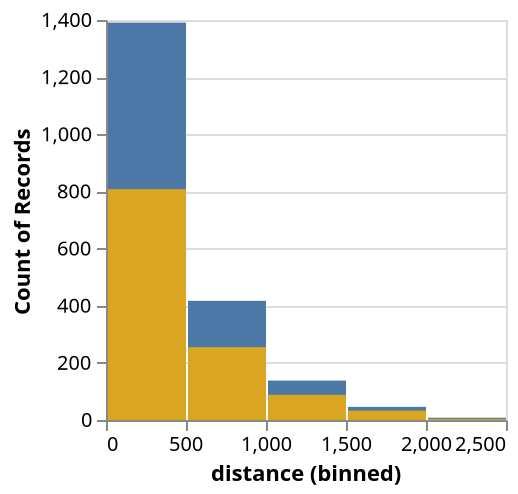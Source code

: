 {"$schema": "https://vega.github.io/schema/vega-lite/v4.json", "data": {"values": [{"date": "2001/01/14 21:55", "delay": 0, "distance": 480, "origin": "SAN", "destination": "SMF"}, {"date": "2001/03/26 20:15", "delay": -11, "distance": 507, "origin": "PHX", "destination": "SLC"}, {"date": "2001/03/05 14:55", "delay": -3, "distance": 714, "origin": "ELP", "destination": "LAX"}, {"date": "2001/01/07 12:30", "delay": 12, "distance": 342, "origin": "SJC", "destination": "SNA"}, {"date": "2001/01/18 12:00", "delay": 2, "distance": 373, "origin": "SMF", "destination": "LAX"}, {"date": "2001/01/19 20:14", "delay": 47, "distance": 189, "origin": "DAL", "destination": "AUS"}, {"date": "2001/03/29 14:05", "delay": 3, "distance": 872, "origin": "AUS", "destination": "PHX"}, {"date": "2001/03/08 09:53", "delay": -4, "distance": 723, "origin": "GEG", "destination": "OAK"}, {"date": "2001/01/04 07:20", "delay": 4, "distance": 318, "origin": "FLL", "destination": "JAX"}, {"date": "2001/02/25 11:30", "delay": 0, "distance": 487, "origin": "ABQ", "destination": "LAS"}, {"date": "2001/02/04 20:25", "delay": 18, "distance": 239, "origin": "HOU", "destination": "DAL"}, {"date": "2001/02/05 20:10", "delay": -7, "distance": 453, "origin": "TUL", "destination": "HOU"}, {"date": "2001/03/13 06:45", "delay": -10, "distance": 605, "origin": "SEA", "destination": "SMF"}, {"date": "2001/02/02 15:52", "delay": 23, "distance": 417, "origin": "SJC", "destination": "SAN"}, {"date": "2001/01/22 15:33", "delay": 7, "distance": 368, "origin": "SLC", "destination": "LAS"}, {"date": "2001/01/04 06:48", "delay": -17, "distance": 838, "origin": "MHT", "destination": "MDW"}, {"date": "2001/03/28 08:23", "delay": 14, "distance": 223, "origin": "TUL", "destination": "MCI"}, {"date": "2001/02/18 19:20", "delay": -4, "distance": 162, "origin": "IND", "destination": "MDW"}, {"date": "2001/01/29 18:50", "delay": -3, "distance": 422, "origin": "SLC", "destination": "RNO"}, {"date": "2001/02/01 14:06", "delay": 15, "distance": 192, "origin": "HOU", "destination": "SAT"}, {"date": "2001/01/24 13:30", "delay": -5, "distance": 279, "origin": "GEG", "destination": "PDX"}, {"date": "2001/03/06 13:50", "delay": -20, "distance": 907, "origin": "PVD", "destination": "BNA"}, {"date": "2001/03/09 06:25", "delay": 2, "distance": 399, "origin": "SEA", "destination": "BOI"}, {"date": "2001/01/25 10:30", "delay": -16, "distance": 337, "origin": "OAK", "destination": "LAX"}, {"date": "2001/02/05 21:15", "delay": -4, "distance": 256, "origin": "PHX", "destination": "LAS"}, {"date": "2001/01/20 19:45", "delay": -15, "distance": 1444, "origin": "PHX", "destination": "MDW"}, {"date": "2001/01/12 19:21", "delay": 43, "distance": 1069, "origin": "LAS", "destination": "SAT"}, {"date": "2001/03/18 07:50", "delay": -15, "distance": 351, "origin": "STL", "destination": "TUL"}, {"date": "2001/03/13 11:35", "delay": 166, "distance": 1073, "origin": "MCO", "destination": "PVD"}, {"date": "2001/02/16 21:10", "delay": 3, "distance": 580, "origin": "ABQ", "destination": "DAL"}, {"date": "2001/01/16 17:25", "delay": 2, "distance": 2106, "origin": "BWI", "destination": "LAS"}, {"date": "2001/02/07 17:45", "delay": 38, "distance": 321, "origin": "MSY", "destination": "BHM"}, {"date": "2001/01/06 06:45", "delay": 0, "distance": 605, "origin": "SEA", "destination": "SMF"}, {"date": "2001/01/12 13:25", "delay": 14, "distance": 237, "origin": "DAL", "destination": "TUL"}, {"date": "2001/03/14 07:25", "delay": -10, "distance": 368, "origin": "LAS", "destination": "SLC"}, {"date": "2001/01/02 07:30", "delay": 10, "distance": 308, "origin": "SJC", "destination": "LAX"}, {"date": "2001/03/23 13:30", "delay": 17, "distance": 307, "origin": "CLE", "destination": "MDW"}, {"date": "2001/03/21 20:02", "delay": 30, "distance": 337, "origin": "OAK", "destination": "LAX"}, {"date": "2001/03/07 20:00", "delay": 20, "distance": 314, "origin": "CLE", "destination": "BWI"}, {"date": "2001/03/28 09:30", "delay": 0, "distance": 314, "origin": "CLE", "destination": "BWI"}, {"date": "2001/01/02 11:20", "delay": -12, "distance": 487, "origin": "MSY", "destination": "TPA"}, {"date": "2001/03/16 13:40", "delay": 37, "distance": 303, "origin": "MSY", "destination": "HOU"}, {"date": "2001/01/30 09:30", "delay": -4, "distance": 281, "origin": "BUF", "destination": "BWI"}, {"date": "2001/02/19 17:05", "delay": 0, "distance": 108, "origin": "ISP", "destination": "PVD"}, {"date": "2001/02/20 20:20", "delay": -2, "distance": 453, "origin": "HOU", "destination": "TUL"}, {"date": "2001/01/15 13:55", "delay": -3, "distance": 390, "origin": "RNO", "destination": "LAX"}, {"date": "2001/02/20 16:55", "delay": -8, "distance": 197, "origin": "FLL", "destination": "TPA"}, {"date": "2001/03/09 21:05", "delay": -19, "distance": 630, "origin": "SLC", "destination": "PDX"}, {"date": "2001/01/22 19:32", "delay": -4, "distance": 528, "origin": "ELP", "destination": "AUS"}, {"date": "2001/02/20 21:10", "delay": -1, "distance": 842, "origin": "BWI", "destination": "TPA"}, {"date": "2001/03/17 09:00", "delay": -5, "distance": 487, "origin": "TPA", "destination": "MSY"}, {"date": "2001/03/08 07:55", "delay": -2, "distance": 192, "origin": "HOU", "destination": "SAT"}, {"date": "2001/01/31 15:30", "delay": -20, "distance": 1156, "origin": "STL", "destination": "SLC"}, {"date": "2001/01/29 20:25", "delay": -10, "distance": 304, "origin": "SAN", "destination": "PHX"}, {"date": "2001/01/31 09:30", "delay": 3, "distance": 239, "origin": "DAL", "destination": "HOU"}, {"date": "2001/03/06 15:53", "delay": 12, "distance": 337, "origin": "LAX", "destination": "OAK"}, {"date": "2001/01/21 13:53", "delay": 4, "distance": 328, "origin": "PHX", "destination": "ABQ"}, {"date": "2001/02/07 17:00", "delay": -4, "distance": 677, "origin": "ELP", "destination": "HOU"}, {"date": "2001/02/03 19:42", "delay": 9, "distance": 236, "origin": "LAS", "destination": "LAX"}, {"date": "2001/02/03 14:25", "delay": -7, "distance": 480, "origin": "SAN", "destination": "SMF"}, {"date": "2001/02/13 19:18", "delay": 36, "distance": 335, "origin": "BOI", "destination": "RNO"}, {"date": "2001/02/13 12:17", "delay": 28, "distance": 487, "origin": "STL", "destination": "CLE"}, {"date": "2001/01/13 14:12", "delay": 38, "distance": 444, "origin": "RNO", "destination": "PDX"}, {"date": "2001/02/19 13:05", "delay": 13, "distance": 180, "origin": "TPA", "destination": "JAX"}, {"date": "2001/01/03 11:40", "delay": -19, "distance": 1040, "origin": "SAT", "destination": "MCO"}, {"date": "2001/02/28 15:45", "delay": 112, "distance": 229, "origin": "MDW", "destination": "DTW"}, {"date": "2001/02/27 21:57", "delay": 115, "distance": 777, "origin": "MDW", "destination": "BDL"}, {"date": "2001/01/26 07:00", "delay": 7, "distance": 328, "origin": "ABQ", "destination": "PHX"}, {"date": "2001/03/13 06:05", "delay": -10, "distance": 258, "origin": "LAS", "destination": "SAN"}, {"date": "2001/01/11 17:10", "delay": 0, "distance": 570, "origin": "HOU", "destination": "BHM"}, {"date": "2001/01/07 09:18", "delay": 9, "distance": 347, "origin": "ELP", "destination": "PHX"}, {"date": "2001/02/07 20:14", "delay": 46, "distance": 162, "origin": "IND", "destination": "MDW"}, {"date": "2001/03/12 15:50", "delay": 0, "distance": 271, "origin": "MDW", "destination": "SDF"}, {"date": "2001/03/23 08:15", "delay": -8, "distance": 1999, "origin": "PHX", "destination": "BWI"}, {"date": "2001/02/20 16:05", "delay": 13, "distance": 590, "origin": "LAX", "destination": "SLC"}, {"date": "2001/01/22 07:30", "delay": -16, "distance": 647, "origin": "PHX", "destination": "SMF"}, {"date": "2001/03/21 13:53", "delay": 22, "distance": 756, "origin": "BNA", "destination": "AUS"}, {"date": "2001/02/23 06:30", "delay": 8, "distance": 237, "origin": "MCI", "destination": "STL"}, {"date": "2001/02/19 07:00", "delay": 0, "distance": 1072, "origin": "MCO", "destination": "MCI"}, {"date": "2001/02/17 19:28", "delay": 3, "distance": 405, "origin": "MCI", "destination": "MDW"}, {"date": "2001/01/15 07:00", "delay": -5, "distance": 284, "origin": "MDW", "destination": "CMH"}, {"date": "2001/02/17 07:30", "delay": 0, "distance": 787, "origin": "BWI", "destination": "MCO"}, {"date": "2001/01/13 10:15", "delay": 0, "distance": 528, "origin": "AUS", "destination": "ELP"}, {"date": "2001/01/06 07:00", "delay": 18, "distance": 314, "origin": "BWI", "destination": "CLE"}, {"date": "2001/01/01 16:30", "delay": -3, "distance": 358, "origin": "SMF", "destination": "BUR"}, {"date": "2001/01/19 20:40", "delay": 5, "distance": 188, "origin": "RNO", "destination": "SJC"}, {"date": "2001/03/24 12:55", "delay": -8, "distance": 271, "origin": "MDW", "destination": "SDF"}, {"date": "2001/01/24 11:45", "delay": -5, "distance": 319, "origin": "MAF", "destination": "DAL"}, {"date": "2001/01/11 06:30", "delay": -3, "distance": 405, "origin": "MDW", "destination": "MCI"}, {"date": "2001/02/17 20:05", "delay": -5, "distance": 621, "origin": "PHX", "destination": "SJC"}, {"date": "2001/02/05 15:15", "delay": -10, "distance": 236, "origin": "LAX", "destination": "LAS"}, {"date": "2001/03/10 09:30", "delay": 0, "distance": 1751, "origin": "BNA", "destination": "ONT"}, {"date": "2001/03/07 11:11", "delay": 24, "distance": 304, "origin": "PHX", "destination": "SAN"}, {"date": "2001/01/27 07:35", "delay": 5, "distance": 345, "origin": "RNO", "destination": "LAS"}, {"date": "2001/02/27 09:05", "delay": -7, "distance": 487, "origin": "MSY", "destination": "TPA"}, {"date": "2001/03/12 09:08", "delay": 0, "distance": 192, "origin": "HOU", "destination": "SAT"}, {"date": "2001/01/28 15:14", "delay": 12, "distance": 758, "origin": "BNA", "destination": "PBI"}, {"date": "2001/02/03 17:15", "delay": 2, "distance": 342, "origin": "STL", "destination": "OMA"}, {"date": "2001/01/20 15:00", "delay": -12, "distance": 337, "origin": "LAX", "destination": "OAK"}, {"date": "2001/01/08 22:20", "delay": 77, "distance": 223, "origin": "LAS", "destination": "BUR"}, {"date": "2001/02/20 18:40", "delay": -5, "distance": 888, "origin": "JAN", "destination": "BWI"}, {"date": "2001/01/24 06:20", "delay": 3, "distance": 389, "origin": "SMF", "destination": "ONT"}, {"date": "2001/02/10 13:45", "delay": -3, "distance": 293, "origin": "DAL", "destination": "LBB"}, {"date": "2001/02/14 09:05", "delay": 15, "distance": 1235, "origin": "HOU", "destination": "LAS"}, {"date": "2001/03/12 19:15", "delay": 3, "distance": 178, "origin": "FLL", "destination": "MCO"}, {"date": "2001/01/26 21:17", "delay": 26, "distance": 550, "origin": "MCO", "destination": "MSY"}, {"date": "2001/01/28 15:00", "delay": 9, "distance": 369, "origin": "PHX", "destination": "BUR"}, {"date": "2001/03/17 18:35", "delay": -2, "distance": 507, "origin": "PHX", "destination": "SLC"}, {"date": "2001/01/30 06:30", "delay": 14, "distance": 682, "origin": "BWI", "destination": "BHM"}, {"date": "2001/03/03 14:34", "delay": 15, "distance": 616, "origin": "BNA", "destination": "MCO"}, {"date": "2001/03/25 07:00", "delay": -10, "distance": 361, "origin": "ONT", "destination": "OAK"}, {"date": "2001/02/26 10:45", "delay": -2, "distance": 787, "origin": "BWI", "destination": "MCO"}, {"date": "2001/01/02 06:50", "delay": 5, "distance": 399, "origin": "BOI", "destination": "SEA"}, {"date": "2001/03/31 12:40", "delay": 59, "distance": 828, "origin": "IND", "destination": "MCO"}, {"date": "2001/01/25 19:40", "delay": 0, "distance": 1814, "origin": "IND", "destination": "LAX"}, {"date": "2001/01/10 11:20", "delay": 20, "distance": 303, "origin": "HOU", "destination": "MSY"}, {"date": "2001/03/28 07:10", "delay": -8, "distance": 251, "origin": "STL", "destination": "MDW"}, {"date": "2001/02/15 15:05", "delay": 5, "distance": 337, "origin": "OAK", "destination": "LAX"}, {"date": "2001/02/16 20:10", "delay": 32, "distance": 1363, "origin": "MCI", "destination": "LAX"}, {"date": "2001/02/06 14:55", "delay": -5, "distance": 288, "origin": "BWI", "destination": "ALB"}, {"date": "2001/01/08 20:40", "delay": 14, "distance": 616, "origin": "MCO", "destination": "BNA"}, {"date": "2001/01/03 16:10", "delay": 12, "distance": 358, "origin": "BUR", "destination": "SMF"}, {"date": "2001/03/05 18:00", "delay": -6, "distance": 271, "origin": "MDW", "destination": "SDF"}, {"date": "2001/03/18 19:41", "delay": 19, "distance": 328, "origin": "PVD", "destination": "BWI"}, {"date": "2001/01/30 08:30", "delay": -3, "distance": 239, "origin": "HOU", "destination": "DAL"}, {"date": "2001/02/08 14:10", "delay": -6, "distance": 480, "origin": "SMF", "destination": "SAN"}, {"date": "2001/01/03 15:20", "delay": 8, "distance": 796, "origin": "MAF", "destination": "LAS"}, {"date": "2001/02/05 17:10", "delay": -7, "distance": 325, "origin": "PHX", "destination": "ONT"}, {"date": "2001/02/25 11:10", "delay": -7, "distance": 321, "origin": "MSY", "destination": "BHM"}, {"date": "2001/02/22 07:40", "delay": -3, "distance": 248, "origin": "SAT", "destination": "DAL"}, {"date": "2001/03/12 20:00", "delay": 10, "distance": 718, "origin": "ABQ", "destination": "MCI"}, {"date": "2001/02/18 14:40", "delay": 10, "distance": 304, "origin": "PHX", "destination": "SAN"}, {"date": "2001/03/01 18:15", "delay": 12, "distance": 197, "origin": "LAS", "destination": "ONT"}, {"date": "2001/03/02 10:17", "delay": 13, "distance": 588, "origin": "SLC", "destination": "OAK"}, {"date": "2001/03/27 16:07", "delay": 6, "distance": 325, "origin": "PHX", "destination": "ONT"}, {"date": "2001/01/01 12:55", "delay": -1, "distance": 447, "origin": "SFO", "destination": "SAN"}, {"date": "2001/03/06 12:00", "delay": 5, "distance": 1479, "origin": "SJC", "destination": "MCI"}, {"date": "2001/01/28 07:30", "delay": -18, "distance": 787, "origin": "BWI", "destination": "MCO"}, {"date": "2001/03/10 18:00", "delay": -10, "distance": 271, "origin": "MDW", "destination": "SDF"}, {"date": "2001/03/15 15:00", "delay": 0, "distance": 197, "origin": "ONT", "destination": "LAS"}, {"date": "2001/01/23 08:45", "delay": -1, "distance": 142, "origin": "MCO", "destination": "PBI"}, {"date": "2001/03/31 20:35", "delay": 56, "distance": 587, "origin": "RDU", "destination": "TPA"}, {"date": "2001/03/15 17:55", "delay": 0, "distance": 237, "origin": "DAL", "destination": "TUL"}, {"date": "2001/03/03 13:35", "delay": 24, "distance": 328, "origin": "ABQ", "destination": "PHX"}, {"date": "2001/02/01 17:00", "delay": -2, "distance": 148, "origin": "HOU", "destination": "AUS"}, {"date": "2001/01/19 11:50", "delay": -5, "distance": 189, "origin": "AUS", "destination": "DAL"}, {"date": "2001/01/05 19:59", "delay": 51, "distance": 288, "origin": "ALB", "destination": "BWI"}, {"date": "2001/01/01 17:21", "delay": 3, "distance": 284, "origin": "MDW", "destination": "CMH"}, {"date": "2001/02/19 20:20", "delay": -3, "distance": 283, "origin": "BWI", "destination": "BDL"}, {"date": "2001/01/08 16:09", "delay": -3, "distance": 833, "origin": "PHX", "destination": "OKC"}, {"date": "2001/02/02 15:54", "delay": 13, "distance": 283, "origin": "BDL", "destination": "BWI"}, {"date": "2001/03/12 10:10", "delay": -2, "distance": 495, "origin": "SDF", "destination": "BWI"}, {"date": "2001/02/04 18:25", "delay": 6, "distance": 1442, "origin": "MCI", "destination": "SMF"}, {"date": "2001/03/07 14:15", "delay": 30, "distance": 1037, "origin": "PHX", "destination": "OMA"}, {"date": "2001/03/23 08:29", "delay": 6, "distance": 328, "origin": "PVD", "destination": "BWI"}, {"date": "2001/03/02 08:15", "delay": 7, "distance": 319, "origin": "DAL", "destination": "MAF"}, {"date": "2001/03/08 14:55", "delay": -3, "distance": 229, "origin": "IND", "destination": "STL"}, {"date": "2001/03/26 08:35", "delay": 0, "distance": 279, "origin": "PDX", "destination": "GEG"}, {"date": "2001/02/22 09:55", "delay": -5, "distance": 687, "origin": "HOU", "destination": "STL"}, {"date": "2001/02/23 19:32", "delay": 72, "distance": 314, "origin": "CLE", "destination": "BWI"}, {"date": "2001/02/25 11:20", "delay": -3, "distance": 248, "origin": "DAL", "destination": "SAT"}, {"date": "2001/02/17 11:35", "delay": -3, "distance": 410, "origin": "CMH", "destination": "STL"}, {"date": "2001/03/05 14:10", "delay": 45, "distance": 258, "origin": "SAN", "destination": "LAS"}, {"date": "2001/02/13 16:30", "delay": -1, "distance": 189, "origin": "DAL", "destination": "AUS"}, {"date": "2001/03/18 10:55", "delay": -12, "distance": 687, "origin": "HOU", "destination": "STL"}, {"date": "2001/03/07 17:54", "delay": 9, "distance": 361, "origin": "ONT", "destination": "OAK"}, {"date": "2001/02/23 13:38", "delay": 9, "distance": 484, "origin": "BNA", "destination": "JAX"}, {"date": "2001/01/06 18:45", "delay": 0, "distance": 550, "origin": "MCO", "destination": "MSY"}, {"date": "2001/01/27 15:00", "delay": 2, "distance": 197, "origin": "FLL", "destination": "TPA"}, {"date": "2001/03/25 18:18", "delay": 24, "distance": 407, "origin": "OAK", "destination": "LAS"}, {"date": "2001/01/13 15:25", "delay": 5, "distance": 842, "origin": "BWI", "destination": "TPA"}, {"date": "2001/01/12 09:35", "delay": -23, "distance": 1137, "origin": "PVD", "destination": "TPA"}, {"date": "2001/03/27 16:15", "delay": 3, "distance": 236, "origin": "LAS", "destination": "LAX"}, {"date": "2001/03/20 14:35", "delay": 6, "distance": 229, "origin": "DTW", "destination": "MDW"}, {"date": "2001/02/16 18:58", "delay": 60, "distance": 239, "origin": "DAL", "destination": "HOU"}, {"date": "2001/01/10 08:30", "delay": 3, "distance": 337, "origin": "OAK", "destination": "LAX"}, {"date": "2001/03/14 09:15", "delay": -7, "distance": 829, "origin": "CMH", "destination": "TPA"}, {"date": "2001/01/03 18:00", "delay": 72, "distance": 390, "origin": "LAX", "destination": "RNO"}, {"date": "2001/02/03 13:25", "delay": -22, "distance": 677, "origin": "ABQ", "destination": "LAX"}, {"date": "2001/02/22 13:52", "delay": 45, "distance": 361, "origin": "ONT", "destination": "OAK"}, {"date": "2001/01/11 11:15", "delay": 12, "distance": 677, "origin": "HOU", "destination": "ELP"}, {"date": "2001/03/25 16:10", "delay": 12, "distance": 358, "origin": "BUR", "destination": "SMF"}, {"date": "2001/03/23 16:00", "delay": 0, "distance": 328, "origin": "BWI", "destination": "PVD"}, {"date": "2001/01/24 21:22", "delay": 5, "distance": 296, "origin": "DAL", "destination": "LIT"}, {"date": "2001/02/15 15:57", "delay": 82, "distance": 256, "origin": "PHX", "destination": "LAS"}, {"date": "2001/03/21 14:50", "delay": 1, "distance": 174, "origin": "PBI", "destination": "TPA"}, {"date": "2001/01/25 21:03", "delay": 5, "distance": 224, "origin": "GEG", "destination": "SEA"}, {"date": "2001/03/28 10:15", "delay": 8, "distance": 237, "origin": "MCI", "destination": "STL"}, {"date": "2001/03/29 20:13", "delay": 32, "distance": 1166, "origin": "FLL", "destination": "MDW"}, {"date": "2001/01/22 17:20", "delay": 3, "distance": 291, "origin": "BOI", "destination": "SLC"}, {"date": "2001/03/16 17:00", "delay": 55, "distance": 284, "origin": "CMH", "destination": "MDW"}, {"date": "2001/03/01 16:29", "delay": 47, "distance": 256, "origin": "LAS", "destination": "PHX"}, {"date": "2001/01/17 18:44", "delay": 12, "distance": 337, "origin": "OAK", "destination": "LAX"}, {"date": "2001/02/28 06:10", "delay": 2, "distance": 188, "origin": "RNO", "destination": "SJC"}, {"date": "2001/02/23 16:15", "delay": -5, "distance": 447, "origin": "SAN", "destination": "SFO"}, {"date": "2001/01/14 20:30", "delay": 0, "distance": 663, "origin": "BWI", "destination": "JAX"}, {"date": "2001/03/13 15:05", "delay": 9, "distance": 496, "origin": "ELP", "destination": "SAT"}, {"date": "2001/01/22 06:30", "delay": 0, "distance": 224, "origin": "GEG", "destination": "SEA"}, {"date": "2001/01/07 09:40", "delay": -7, "distance": 328, "origin": "PVD", "destination": "BWI"}, {"date": "2001/01/07 09:10", "delay": -11, "distance": 304, "origin": "SAN", "destination": "PHX"}, {"date": "2001/03/16 13:15", "delay": -5, "distance": 258, "origin": "SAN", "destination": "LAS"}, {"date": "2001/01/26 12:05", "delay": 53, "distance": 1073, "origin": "PVD", "destination": "MCO"}, {"date": "2001/01/30 07:00", "delay": -2, "distance": 345, "origin": "LAS", "destination": "RNO"}, {"date": "2001/03/12 11:40", "delay": -23, "distance": 1489, "origin": "IND", "destination": "PHX"}, {"date": "2001/01/30 16:00", "delay": 10, "distance": 276, "origin": "HRL", "destination": "HOU"}, {"date": "2001/03/10 14:10", "delay": 0, "distance": 496, "origin": "SAT", "destination": "ELP"}, {"date": "2001/03/28 12:00", "delay": -5, "distance": 337, "origin": "OAK", "destination": "LAX"}, {"date": "2001/01/15 09:20", "delay": 4, "distance": 446, "origin": "OAK", "destination": "SAN"}, {"date": "2001/03/06 22:39", "delay": 39, "distance": 337, "origin": "LAX", "destination": "OAK"}, {"date": "2001/03/29 16:29", "delay": -1, "distance": 564, "origin": "SEA", "destination": "RNO"}, {"date": "2001/01/21 06:30", "delay": -5, "distance": 337, "origin": "OAK", "destination": "LAX"}, {"date": "2001/03/02 21:18", "delay": 20, "distance": 239, "origin": "DAL", "destination": "HOU"}, {"date": "2001/03/17 10:50", "delay": 15, "distance": 451, "origin": "TUS", "destination": "LAX"}, {"date": "2001/03/29 22:42", "delay": 78, "distance": 281, "origin": "BWI", "destination": "BUF"}, {"date": "2001/03/16 09:45", "delay": 65, "distance": 687, "origin": "STL", "destination": "HOU"}, {"date": "2001/01/30 12:46", "delay": 84, "distance": 248, "origin": "SAT", "destination": "DAL"}, {"date": "2001/03/11 22:40", "delay": 0, "distance": 389, "origin": "SMF", "destination": "ONT"}, {"date": "2001/03/31 19:40", "delay": -11, "distance": 605, "origin": "SEA", "destination": "SMF"}, {"date": "2001/03/19 16:45", "delay": 33, "distance": 1448, "origin": "PHX", "destination": "BNA"}, {"date": "2001/02/15 07:45", "delay": 49, "distance": 229, "origin": "STL", "destination": "IND"}, {"date": "2001/03/26 10:42", "delay": -2, "distance": 1262, "origin": "PHX", "destination": "STL"}, {"date": "2001/03/04 12:50", "delay": -2, "distance": 1977, "origin": "SEA", "destination": "BNA"}, {"date": "2001/01/03 10:55", "delay": 13, "distance": 325, "origin": "OAK", "destination": "BUR"}, {"date": "2001/03/18 07:10", "delay": -16, "distance": 803, "origin": "BNA", "destination": "ISP"}, {"date": "2001/01/18 14:40", "delay": -4, "distance": 325, "origin": "OAK", "destination": "BUR"}, {"date": "2001/01/11 19:20", "delay": 35, "distance": 345, "origin": "LAS", "destination": "RNO"}, {"date": "2001/01/22 10:28", "delay": -1, "distance": 443, "origin": "RDU", "destination": "BNA"}, {"date": "2001/03/16 12:20", "delay": 20, "distance": 495, "origin": "BWI", "destination": "SDF"}, {"date": "2001/01/07 16:20", "delay": -4, "distance": 630, "origin": "PDX", "destination": "SLC"}, {"date": "2001/03/05 15:50", "delay": 4, "distance": 338, "origin": "CMH", "destination": "BNA"}, {"date": "2001/03/09 14:00", "delay": 30, "distance": 487, "origin": "LAS", "destination": "ABQ"}, {"date": "2001/03/02 17:23", "delay": 10, "distance": 543, "origin": "PDX", "destination": "OAK"}, {"date": "2001/02/11 06:25", "delay": 4, "distance": 399, "origin": "SEA", "destination": "BOI"}, {"date": "2001/02/26 16:30", "delay": 22, "distance": 937, "origin": "MDW", "destination": "HOU"}, {"date": "2001/02/08 19:45", "delay": 11, "distance": 288, "origin": "ALB", "destination": "BWI"}, {"date": "2001/03/18 09:05", "delay": -5, "distance": 687, "origin": "STL", "destination": "HOU"}, {"date": "2001/02/19 15:00", "delay": 0, "distance": 919, "origin": "MCI", "destination": "SLC"}, {"date": "2001/01/08 20:05", "delay": 0, "distance": 239, "origin": "HOU", "destination": "DAL"}, {"date": "2001/02/08 12:45", "delay": -2, "distance": 370, "origin": "PHX", "destination": "LAX"}, {"date": "2001/01/11 18:15", "delay": 64, "distance": 359, "origin": "HOU", "destination": "JAN"}, {"date": "2001/01/15 15:00", "delay": 9, "distance": 370, "origin": "PHX", "destination": "LAX"}, {"date": "2001/01/07 15:17", "delay": 14, "distance": 361, "origin": "OAK", "destination": "ONT"}, {"date": "2001/03/09 10:55", "delay": -1, "distance": 148, "origin": "HOU", "destination": "AUS"}, {"date": "2001/01/08 06:15", "delay": 6, "distance": 399, "origin": "SEA", "destination": "BOI"}, {"date": "2001/01/05 06:30", "delay": 0, "distance": 373, "origin": "SMF", "destination": "LAX"}, {"date": "2001/03/01 13:30", "delay": 3, "distance": 279, "origin": "GEG", "destination": "PDX"}, {"date": "2001/02/06 10:10", "delay": -11, "distance": 419, "origin": "OKC", "destination": "HOU"}, {"date": "2001/02/09 21:00", "delay": 180, "distance": 304, "origin": "SAN", "destination": "PHX"}, {"date": "2001/01/12 21:02", "delay": 22, "distance": 787, "origin": "BWI", "destination": "MCO"}, {"date": "2001/03/26 13:50", "delay": 11, "distance": 395, "origin": "BNA", "destination": "MDW"}, {"date": "2001/03/15 10:30", "delay": -10, "distance": 1164, "origin": "AUS", "destination": "SAN"}, {"date": "2001/03/30 09:50", "delay": 2, "distance": 325, "origin": "ONT", "destination": "PHX"}, {"date": "2001/01/22 08:50", "delay": 10, "distance": 480, "origin": "SAN", "destination": "SMF"}, {"date": "2001/03/30 11:00", "delay": -6, "distance": 636, "origin": "ELP", "destination": "SAN"}, {"date": "2001/01/25 17:17", "delay": 1, "distance": 737, "origin": "BWI", "destination": "STL"}, {"date": "2001/02/15 22:00", "delay": 7, "distance": 417, "origin": "SJC", "destination": "SAN"}, {"date": "2001/02/07 19:39", "delay": 2, "distance": 239, "origin": "HOU", "destination": "DAL"}, {"date": "2001/02/13 17:20", "delay": -7, "distance": 328, "origin": "BWI", "destination": "PVD"}, {"date": "2001/02/23 06:34", "delay": 37, "distance": 588, "origin": "BWI", "destination": "BNA"}, {"date": "2001/03/30 13:32", "delay": -3, "distance": 307, "origin": "MDW", "destination": "CLE"}, {"date": "2001/01/12 08:03", "delay": 17, "distance": 569, "origin": "SJC", "destination": "PDX"}, {"date": "2001/01/31 20:50", "delay": 8, "distance": 677, "origin": "LAX", "destination": "ABQ"}, {"date": "2001/02/07 16:20", "delay": -6, "distance": 670, "origin": "HOU", "destination": "BNA"}, {"date": "2001/02/16 07:25", "delay": -7, "distance": 308, "origin": "SJC", "destination": "LAX"}, {"date": "2001/02/10 10:55", "delay": -6, "distance": 288, "origin": "BWI", "destination": "ALB"}, {"date": "2001/01/18 07:45", "delay": 15, "distance": 967, "origin": "BWI", "destination": "MCI"}, {"date": "2001/02/14 12:37", "delay": 3, "distance": 714, "origin": "ELP", "destination": "LAX"}, {"date": "2001/03/20 06:45", "delay": 13, "distance": 646, "origin": "OAK", "destination": "PHX"}, {"date": "2001/02/18 08:00", "delay": 7, "distance": 883, "origin": "PBI", "destination": "BWI"}, {"date": "2001/01/09 12:25", "delay": 0, "distance": 323, "origin": "BHM", "destination": "SDF"}, {"date": "2001/03/04 15:45", "delay": -5, "distance": 148, "origin": "AUS", "destination": "HOU"}, {"date": "2001/01/19 09:45", "delay": 65, "distance": 283, "origin": "BDL", "destination": "BWI"}, {"date": "2001/03/27 11:20", "delay": 14, "distance": 248, "origin": "DAL", "destination": "SAT"}, {"date": "2001/03/03 17:53", "delay": 32, "distance": 283, "origin": "BWI", "destination": "BDL"}, {"date": "2001/02/17 16:01", "delay": 4, "distance": 872, "origin": "PHX", "destination": "AUS"}, {"date": "2001/02/01 11:45", "delay": -2, "distance": 407, "origin": "OAK", "destination": "LAS"}, {"date": "2001/02/14 11:55", "delay": 18, "distance": 271, "origin": "SDF", "destination": "MDW"}, {"date": "2001/02/07 12:17", "delay": 18, "distance": 239, "origin": "HOU", "destination": "DAL"}, {"date": "2001/01/14 21:50", "delay": 2, "distance": 271, "origin": "SDF", "destination": "MDW"}, {"date": "2001/02/02 21:20", "delay": 28, "distance": 248, "origin": "DAL", "destination": "SAT"}, {"date": "2001/03/03 13:05", "delay": 23, "distance": 484, "origin": "JAX", "destination": "BNA"}, {"date": "2001/02/23 06:20", "delay": 6, "distance": 291, "origin": "BOI", "destination": "SLC"}, {"date": "2001/02/28 09:40", "delay": -5, "distance": 325, "origin": "PHX", "destination": "ONT"}, {"date": "2001/02/23 14:52", "delay": 14, "distance": 370, "origin": "PHX", "destination": "LAX"}, {"date": "2001/01/19 15:45", "delay": 18, "distance": 417, "origin": "SJC", "destination": "SAN"}, {"date": "2001/02/09 16:25", "delay": -18, "distance": 1999, "origin": "PHX", "destination": "BWI"}, {"date": "2001/01/21 20:20", "delay": -4, "distance": 399, "origin": "BOI", "destination": "SEA"}, {"date": "2001/01/25 13:50", "delay": 0, "distance": 296, "origin": "DAL", "destination": "LIT"}, {"date": "2001/02/21 12:50", "delay": 6, "distance": 367, "origin": "TUS", "destination": "SAN"}, {"date": "2001/03/28 19:22", "delay": 21, "distance": 296, "origin": "SJC", "destination": "BUR"}, {"date": "2001/02/25 08:27", "delay": 6, "distance": 550, "origin": "MSY", "destination": "MCO"}, {"date": "2001/03/29 22:10", "delay": 8, "distance": 389, "origin": "ONT", "destination": "SMF"}, {"date": "2001/01/09 13:25", "delay": -7, "distance": 718, "origin": "MCI", "destination": "ABQ"}, {"date": "2001/03/03 15:50", "delay": -6, "distance": 543, "origin": "PDX", "destination": "OAK"}, {"date": "2001/02/10 09:25", "delay": -9, "distance": 687, "origin": "HOU", "destination": "STL"}, {"date": "2001/01/18 11:40", "delay": 0, "distance": 371, "origin": "OAK", "destination": "SNA"}, {"date": "2001/02/16 13:00", "delay": 17, "distance": 484, "origin": "JAX", "destination": "BNA"}, {"date": "2001/03/03 17:30", "delay": 10, "distance": 345, "origin": "RNO", "destination": "LAS"}, {"date": "2001/03/23 21:40", "delay": -4, "distance": 325, "origin": "BUR", "destination": "OAK"}, {"date": "2001/03/17 17:20", "delay": 1, "distance": 319, "origin": "MAF", "destination": "DAL"}, {"date": "2001/02/20 19:44", "delay": 22, "distance": 444, "origin": "PDX", "destination": "RNO"}, {"date": "2001/02/22 19:38", "delay": 18, "distance": 276, "origin": "HOU", "destination": "HRL"}, {"date": "2001/03/20 16:25", "delay": 27, "distance": 318, "origin": "FLL", "destination": "JAX"}, {"date": "2001/01/08 07:05", "delay": 5, "distance": 612, "origin": "TPA", "destination": "BNA"}, {"date": "2001/02/12 13:52", "delay": -2, "distance": 1037, "origin": "PHX", "destination": "OMA"}, {"date": "2001/03/12 11:32", "delay": 0, "distance": 303, "origin": "HOU", "destination": "MSY"}, {"date": "2001/01/20 18:15", "delay": 0, "distance": 1034, "origin": "TPA", "destination": "ISP"}, {"date": "2001/01/30 18:45", "delay": -11, "distance": 304, "origin": "SAN", "destination": "PHX"}, {"date": "2001/02/02 21:10", "delay": 10, "distance": 369, "origin": "BUR", "destination": "PHX"}, {"date": "2001/02/10 13:00", "delay": 0, "distance": 762, "origin": "LAS", "destination": "PDX"}, {"date": "2001/01/10 11:48", "delay": 16, "distance": 303, "origin": "HOU", "destination": "MSY"}, {"date": "2001/02/08 12:46", "delay": 32, "distance": 689, "origin": "SEA", "destination": "SLC"}, {"date": "2001/02/08 21:07", "delay": 31, "distance": 296, "origin": "STL", "destination": "LIT"}, {"date": "2001/03/02 18:03", "delay": 20, "distance": 367, "origin": "TUS", "destination": "SAN"}, {"date": "2001/03/05 10:50", "delay": 40, "distance": 646, "origin": "PHX", "destination": "OAK"}, {"date": "2001/02/22 14:15", "delay": 27, "distance": 328, "origin": "PVD", "destination": "BWI"}, {"date": "2001/01/19 15:33", "delay": 14, "distance": 324, "origin": "DAL", "destination": "AMA"}, {"date": "2001/03/14 20:48", "delay": 12, "distance": 397, "origin": "SMF", "destination": "LAS"}, {"date": "2001/03/29 15:54", "delay": 0, "distance": 223, "origin": "BUR", "destination": "LAS"}, {"date": "2001/02/19 13:20", "delay": 8, "distance": 181, "origin": "DAL", "destination": "OKC"}, {"date": "2001/01/02 16:05", "delay": -9, "distance": 663, "origin": "JAX", "destination": "BWI"}, {"date": "2001/02/27 10:55", "delay": -2, "distance": 288, "origin": "BWI", "destination": "ALB"}, {"date": "2001/03/06 17:05", "delay": -10, "distance": 358, "origin": "BUR", "destination": "SMF"}, {"date": "2001/02/09 21:55", "delay": 20, "distance": 407, "origin": "OAK", "destination": "LAS"}, {"date": "2001/02/10 20:15", "delay": -10, "distance": 880, "origin": "MCO", "destination": "STL"}, {"date": "2001/01/14 11:45", "delay": -23, "distance": 1444, "origin": "PHX", "destination": "MDW"}, {"date": "2001/03/08 22:48", "delay": 53, "distance": 224, "origin": "SEA", "destination": "GEG"}, {"date": "2001/02/02 14:03", "delay": 3, "distance": 332, "origin": "ABQ", "destination": "MAF"}, {"date": "2001/02/15 09:54", "delay": 10, "distance": 479, "origin": "SMF", "destination": "PDX"}, {"date": "2001/02/13 06:00", "delay": -5, "distance": 405, "origin": "MCI", "destination": "MDW"}, {"date": "2001/01/03 12:30", "delay": 3, "distance": 580, "origin": "ABQ", "destination": "DAL"}, {"date": "2001/01/10 12:50", "delay": 11, "distance": 601, "origin": "RNO", "destination": "PHX"}, {"date": "2001/01/01 08:15", "delay": 5, "distance": 223, "origin": "TUL", "destination": "MCI"}, {"date": "2001/03/21 14:24", "delay": 8, "distance": 647, "origin": "PHX", "destination": "SMF"}, {"date": "2001/03/06 08:15", "delay": -4, "distance": 223, "origin": "TUL", "destination": "MCI"}, {"date": "2001/03/11 08:30", "delay": 0, "distance": 370, "origin": "PHX", "destination": "LAX"}, {"date": "2001/03/10 06:30", "delay": -5, "distance": 359, "origin": "JAN", "destination": "HOU"}, {"date": "2001/03/02 18:30", "delay": -13, "distance": 907, "origin": "BNA", "destination": "PVD"}, {"date": "2001/02/15 18:45", "delay": 75, "distance": 386, "origin": "LAS", "destination": "SJC"}, {"date": "2001/01/23 18:10", "delay": 7, "distance": 237, "origin": "DAL", "destination": "TUL"}, {"date": "2001/02/22 16:40", "delay": 16, "distance": 451, "origin": "TUS", "destination": "LAX"}, {"date": "2001/02/24 07:00", "delay": -13, "distance": 1072, "origin": "MCO", "destination": "MCI"}, {"date": "2001/02/19 13:20", "delay": -5, "distance": 328, "origin": "PVD", "destination": "BWI"}, {"date": "2001/01/07 11:00", "delay": -5, "distance": 351, "origin": "TUL", "destination": "STL"}, {"date": "2001/01/10 20:40", "delay": 7, "distance": 328, "origin": "PVD", "destination": "BWI"}, {"date": "2001/02/09 14:15", "delay": 15, "distance": 869, "origin": "STL", "destination": "TPA"}, {"date": "2001/02/16 16:00", "delay": -4, "distance": 289, "origin": "ABQ", "destination": "LBB"}, {"date": "2001/03/16 18:32", "delay": 40, "distance": 1136, "origin": "LIT", "destination": "PHX"}, {"date": "2001/02/27 21:50", "delay": 1, "distance": 687, "origin": "HOU", "destination": "STL"}, {"date": "2001/01/21 20:09", "delay": 41, "distance": 389, "origin": "ONT", "destination": "SMF"}, {"date": "2001/02/02 22:12", "delay": 10, "distance": 256, "origin": "LAS", "destination": "PHX"}, {"date": "2001/01/03 18:21", "delay": 29, "distance": 934, "origin": "STL", "destination": "ABQ"}, {"date": "2001/01/30 07:00", "delay": -3, "distance": 237, "origin": "TUL", "destination": "DAL"}, {"date": "2001/02/23 19:30", "delay": 22, "distance": 181, "origin": "OKC", "destination": "DAL"}, {"date": "2001/03/30 08:25", "delay": -6, "distance": 888, "origin": "BWI", "destination": "JAN"}, {"date": "2001/01/11 19:04", "delay": 9, "distance": 377, "origin": "MHT", "destination": "BWI"}, {"date": "2001/03/16 19:20", "delay": 58, "distance": 925, "origin": "FLL", "destination": "BWI"}, {"date": "2001/03/06 06:55", "delay": -4, "distance": 1481, "origin": "PDX", "destination": "MCI"}, {"date": "2001/02/24 12:00", "delay": -5, "distance": 495, "origin": "BWI", "destination": "SDF"}, {"date": "2001/03/14 12:45", "delay": -5, "distance": 217, "origin": "IAH", "destination": "DAL"}, {"date": "2001/02/05 15:05", "delay": -10, "distance": 447, "origin": "SAN", "destination": "SFO"}, {"date": "2001/02/06 21:45", "delay": -5, "distance": 229, "origin": "STL", "destination": "IND"}, {"date": "2001/03/10 12:06", "delay": 5, "distance": 277, "origin": "ABQ", "destination": "AMA"}, {"date": "2001/02/25 12:30", "delay": -3, "distance": 803, "origin": "BNA", "destination": "ISP"}, {"date": "2001/03/05 22:05", "delay": 8, "distance": 308, "origin": "SJC", "destination": "LAX"}, {"date": "2001/02/01 19:50", "delay": -8, "distance": 333, "origin": "SJC", "destination": "ONT"}, {"date": "2001/02/12 10:40", "delay": -3, "distance": 313, "origin": "MCI", "destination": "OKC"}, {"date": "2001/03/07 21:55", "delay": 7, "distance": 276, "origin": "HOU", "destination": "HRL"}, {"date": "2001/02/20 07:52", "delay": 9, "distance": 189, "origin": "DAL", "destination": "AUS"}, {"date": "2001/02/20 08:25", "delay": 0, "distance": 162, "origin": "MDW", "destination": "IND"}, {"date": "2001/03/04 18:25", "delay": 11, "distance": 1442, "origin": "MCI", "destination": "SMF"}, {"date": "2001/02/18 06:30", "delay": -9, "distance": 337, "origin": "OAK", "destination": "LAX"}, {"date": "2001/02/21 20:55", "delay": -6, "distance": 248, "origin": "SAT", "destination": "DAL"}, {"date": "2001/03/02 12:12", "delay": 7, "distance": 446, "origin": "SAN", "destination": "OAK"}, {"date": "2001/03/02 09:15", "delay": 11, "distance": 308, "origin": "LAX", "destination": "SJC"}, {"date": "2001/03/29 06:25", "delay": -5, "distance": 347, "origin": "ELP", "destination": "PHX"}, {"date": "2001/02/24 08:45", "delay": -10, "distance": 1099, "origin": "OMA", "destination": "LAS"}, {"date": "2001/01/02 18:05", "delay": 19, "distance": 443, "origin": "RDU", "destination": "BNA"}, {"date": "2001/01/06 14:00", "delay": 0, "distance": 325, "origin": "ONT", "destination": "PHX"}, {"date": "2001/02/20 15:40", "delay": -8, "distance": 507, "origin": "PHX", "destination": "SLC"}, {"date": "2001/02/27 10:25", "delay": -5, "distance": 389, "origin": "SMF", "destination": "ONT"}, {"date": "2001/03/30 18:21", "delay": 3, "distance": 251, "origin": "STL", "destination": "MDW"}, {"date": "2001/02/09 06:05", "delay": 4, "distance": 287, "origin": "GEG", "destination": "BOI"}, {"date": "2001/02/14 19:30", "delay": -12, "distance": 368, "origin": "SLC", "destination": "LAS"}, {"date": "2001/01/07 18:45", "delay": 28, "distance": 328, "origin": "PHX", "destination": "ABQ"}, {"date": "2001/01/28 21:35", "delay": -5, "distance": 284, "origin": "CMH", "destination": "MDW"}, {"date": "2001/01/22 07:55", "delay": -14, "distance": 321, "origin": "BHM", "destination": "MSY"}, {"date": "2001/02/24 12:40", "delay": 3, "distance": 333, "origin": "ONT", "destination": "SJC"}, {"date": "2001/03/16 16:00", "delay": 69, "distance": 313, "origin": "MCI", "destination": "OKC"}, {"date": "2001/02/20 06:29", "delay": 3, "distance": 447, "origin": "SAN", "destination": "SFO"}, {"date": "2001/03/29 22:20", "delay": 156, "distance": 687, "origin": "HOU", "destination": "STL"}, {"date": "2001/02/21 18:35", "delay": -1, "distance": 256, "origin": "PHX", "destination": "LAS"}, {"date": "2001/02/06 21:00", "delay": -8, "distance": 495, "origin": "SDF", "destination": "BWI"}, {"date": "2001/01/05 19:55", "delay": 68, "distance": 448, "origin": "BNA", "destination": "CLE"}, {"date": "2001/02/05 11:40", "delay": -18, "distance": 677, "origin": "ABQ", "destination": "LAX"}, {"date": "2001/01/07 16:15", "delay": 15, "distance": 371, "origin": "OAK", "destination": "SNA"}, {"date": "2001/01/24 18:15", "delay": 4, "distance": 1037, "origin": "OMA", "destination": "PHX"}, {"date": "2001/01/07 10:15", "delay": -8, "distance": 251, "origin": "STL", "destination": "MDW"}, {"date": "2001/01/25 07:45", "delay": -6, "distance": 283, "origin": "BDL", "destination": "BWI"}, {"date": "2001/01/07 12:00", "delay": -10, "distance": 337, "origin": "LAX", "destination": "OAK"}, {"date": "2001/03/12 10:40", "delay": -9, "distance": 1011, "origin": "MCO", "destination": "BUF"}, {"date": "2001/01/16 12:35", "delay": 0, "distance": 370, "origin": "PHX", "destination": "LAX"}, {"date": "2001/03/29 14:11", "delay": 17, "distance": 373, "origin": "SMF", "destination": "LAX"}, {"date": "2001/03/16 19:33", "delay": 28, "distance": 296, "origin": "SJC", "destination": "BUR"}, {"date": "2001/03/27 13:42", "delay": 12, "distance": 224, "origin": "SEA", "destination": "GEG"}, {"date": "2001/01/06 17:31", "delay": 13, "distance": 359, "origin": "HOU", "destination": "JAN"}, {"date": "2001/02/01 22:00", "delay": -20, "distance": 407, "origin": "LAS", "destination": "OAK"}, {"date": "2001/02/19 09:25", "delay": 0, "distance": 446, "origin": "OAK", "destination": "SAN"}, {"date": "2001/03/21 08:20", "delay": -5, "distance": 872, "origin": "PHX", "destination": "AUS"}, {"date": "2001/03/08 16:03", "delay": 14, "distance": 480, "origin": "SMF", "destination": "SAN"}, {"date": "2001/02/25 16:30", "delay": 15, "distance": 989, "origin": "MCO", "destination": "MDW"}, {"date": "2001/03/28 14:18", "delay": -11, "distance": 1180, "origin": "SEA", "destination": "ABQ"}, {"date": "2001/03/03 06:55", "delay": 0, "distance": 1591, "origin": "IND", "destination": "LAS"}, {"date": "2001/03/19 15:15", "delay": -7, "distance": 386, "origin": "LAS", "destination": "SJC"}, {"date": "2001/01/03 20:38", "delay": 36, "distance": 239, "origin": "HOU", "destination": "DAL"}, {"date": "2001/03/03 08:45", "delay": -10, "distance": 1099, "origin": "OMA", "destination": "LAS"}, {"date": "2001/03/12 08:10", "delay": 0, "distance": 197, "origin": "ONT", "destination": "LAS"}, {"date": "2001/01/14 08:40", "delay": -5, "distance": 479, "origin": "PDX", "destination": "SMF"}, {"date": "2001/03/11 16:07", "delay": 11, "distance": 446, "origin": "SAN", "destination": "OAK"}, {"date": "2001/03/25 17:51", "delay": 21, "distance": 373, "origin": "LAX", "destination": "SMF"}, {"date": "2001/02/05 15:25", "delay": -5, "distance": 423, "origin": "OMA", "destination": "MDW"}, {"date": "2001/02/08 21:48", "delay": 140, "distance": 271, "origin": "SDF", "destination": "MDW"}, {"date": "2001/01/25 17:00", "delay": -5, "distance": 192, "origin": "HOU", "destination": "SAT"}, {"date": "2001/02/14 19:35", "delay": -3, "distance": 318, "origin": "JAX", "destination": "FLL"}, {"date": "2001/01/19 06:40", "delay": -5, "distance": 446, "origin": "SAN", "destination": "OAK"}, {"date": "2001/01/18 16:18", "delay": 10, "distance": 258, "origin": "SAN", "destination": "LAS"}, {"date": "2001/03/20 08:25", "delay": -3, "distance": 335, "origin": "BOI", "destination": "RNO"}, {"date": "2001/03/28 15:40", "delay": 8, "distance": 239, "origin": "HOU", "destination": "DAL"}, {"date": "2001/01/19 17:30", "delay": 26, "distance": 511, "origin": "BOI", "destination": "OAK"}, {"date": "2001/03/15 06:45", "delay": 4, "distance": 178, "origin": "MCO", "destination": "FLL"}, {"date": "2001/02/04 20:10", "delay": -7, "distance": 405, "origin": "MDW", "destination": "MCI"}, {"date": "2001/02/06 13:15", "delay": -5, "distance": 220, "origin": "ISP", "destination": "BWI"}, {"date": "2001/03/20 17:15", "delay": 0, "distance": 256, "origin": "LAS", "destination": "PHX"}, {"date": "2001/01/16 12:15", "delay": 3, "distance": 293, "origin": "LBB", "destination": "DAL"}, {"date": "2001/03/04 23:23", "delay": 48, "distance": 480, "origin": "SAN", "destination": "SMF"}, {"date": "2001/03/04 12:10", "delay": 15, "distance": 697, "origin": "SEA", "destination": "SJC"}, {"date": "2001/02/06 14:06", "delay": 11, "distance": 256, "origin": "PHX", "destination": "LAS"}, {"date": "2001/01/13 09:20", "delay": 37, "distance": 405, "origin": "MDW", "destination": "MCI"}, {"date": "2001/01/27 08:25", "delay": -3, "distance": 1588, "origin": "LAS", "destination": "BNA"}, {"date": "2001/03/31 07:05", "delay": -12, "distance": 671, "origin": "OAK", "destination": "SEA"}, {"date": "2001/03/20 12:40", "delay": -1, "distance": 148, "origin": "AUS", "destination": "HOU"}, {"date": "2001/02/09 19:30", "delay": 48, "distance": 307, "origin": "MDW", "destination": "CLE"}, {"date": "2001/01/23 08:50", "delay": -8, "distance": 777, "origin": "MDW", "destination": "BDL"}, {"date": "2001/01/10 09:30", "delay": -10, "distance": 281, "origin": "BUF", "destination": "BWI"}, {"date": "2001/01/06 20:45", "delay": 32, "distance": 345, "origin": "LAS", "destination": "RNO"}, {"date": "2001/01/12 20:05", "delay": 6, "distance": 407, "origin": "LAS", "destination": "OAK"}, {"date": "2001/03/16 06:15", "delay": 0, "distance": 562, "origin": "ELP", "destination": "DAL"}, {"date": "2001/02/05 16:20", "delay": -5, "distance": 487, "origin": "TPA", "destination": "MSY"}, {"date": "2001/03/09 06:30", "delay": 0, "distance": 192, "origin": "HOU", "destination": "SAT"}, {"date": "2001/03/18 10:40", "delay": 5, "distance": 325, "origin": "PHX", "destination": "ONT"}, {"date": "2001/02/02 18:00", "delay": 10, "distance": 444, "origin": "RNO", "destination": "PDX"}, {"date": "2001/01/21 09:50", "delay": -8, "distance": 1618, "origin": "LAS", "destination": "BHM"}, {"date": "2001/01/24 16:30", "delay": 0, "distance": 287, "origin": "GEG", "destination": "BOI"}, {"date": "2001/02/28 13:45", "delay": 62, "distance": 370, "origin": "LAX", "destination": "PHX"}, {"date": "2001/02/14 14:41", "delay": 3, "distance": 682, "origin": "BHM", "destination": "BWI"}, {"date": "2001/01/05 07:40", "delay": -13, "distance": 325, "origin": "BUR", "destination": "OAK"}, {"date": "2001/01/29 14:10", "delay": -10, "distance": 1180, "origin": "SEA", "destination": "ABQ"}, {"date": "2001/02/12 12:42", "delay": 14, "distance": 342, "origin": "SJC", "destination": "SNA"}, {"date": "2001/02/28 20:18", "delay": 10, "distance": 453, "origin": "TUL", "destination": "HOU"}, {"date": "2001/02/25 17:10", "delay": 90, "distance": 337, "origin": "OAK", "destination": "LAX"}, {"date": "2001/01/14 06:40", "delay": -17, "distance": 437, "origin": "DAL", "destination": "MSY"}, {"date": "2001/03/26 19:00", "delay": 14, "distance": 307, "origin": "MDW", "destination": "CLE"}, {"date": "2001/02/01 09:40", "delay": 5, "distance": 328, "origin": "PHX", "destination": "ABQ"}, {"date": "2001/01/14 13:30", "delay": -8, "distance": 324, "origin": "AMA", "destination": "DAL"}, {"date": "2001/01/06 18:00", "delay": -18, "distance": 1136, "origin": "LIT", "destination": "PHX"}, {"date": "2001/01/29 15:40", "delay": -1, "distance": 181, "origin": "DAL", "destination": "OKC"}, {"date": "2001/01/17 08:24", "delay": 7, "distance": 368, "origin": "LAS", "destination": "SLC"}, {"date": "2001/01/12 14:10", "delay": 42, "distance": 389, "origin": "SMF", "destination": "ONT"}, {"date": "2001/02/28 06:00", "delay": 5, "distance": 405, "origin": "MDW", "destination": "MCI"}, {"date": "2001/02/04 13:45", "delay": 5, "distance": 258, "origin": "LAS", "destination": "SAN"}, {"date": "2001/02/21 08:00", "delay": -9, "distance": 251, "origin": "STL", "destination": "MDW"}, {"date": "2001/03/31 08:45", "delay": -11, "distance": 889, "origin": "ABQ", "destination": "OAK"}, {"date": "2001/03/04 21:56", "delay": 25, "distance": 256, "origin": "LAS", "destination": "PHX"}, {"date": "2001/02/27 10:57", "delay": 11, "distance": 883, "origin": "BWI", "destination": "PBI"}, {"date": "2001/01/30 09:35", "delay": -7, "distance": 2277, "origin": "PHX", "destination": "PVD"}, {"date": "2001/02/14 16:00", "delay": -8, "distance": 337, "origin": "OAK", "destination": "LAX"}, {"date": "2001/02/14 10:35", "delay": -2, "distance": 224, "origin": "GEG", "destination": "SEA"}, {"date": "2001/01/31 09:59", "delay": 3, "distance": 714, "origin": "ELP", "destination": "LAX"}, {"date": "2001/01/03 08:50", "delay": 8, "distance": 313, "origin": "OKC", "destination": "MCI"}, {"date": "2001/03/13 10:10", "delay": 4, "distance": 223, "origin": "TUL", "destination": "MCI"}, {"date": "2001/02/19 12:10", "delay": 0, "distance": 833, "origin": "OKC", "destination": "PHX"}, {"date": "2001/01/13 09:30", "delay": -5, "distance": 1044, "origin": "MCI", "destination": "PHX"}, {"date": "2001/02/16 16:31", "delay": 54, "distance": 611, "origin": "BWI", "destination": "MDW"}, {"date": "2001/01/16 20:40", "delay": 0, "distance": 307, "origin": "MDW", "destination": "CLE"}, {"date": "2001/02/02 18:00", "delay": -15, "distance": 646, "origin": "PHX", "destination": "OAK"}, {"date": "2001/02/02 08:05", "delay": -4, "distance": 174, "origin": "TPA", "destination": "PBI"}, {"date": "2001/01/26 19:20", "delay": 104, "distance": 520, "origin": "LAS", "destination": "BOI"}, {"date": "2001/01/15 13:25", "delay": -3, "distance": 335, "origin": "BOI", "destination": "RNO"}, {"date": "2001/01/14 09:25", "delay": -3, "distance": 303, "origin": "MSY", "destination": "HOU"}, {"date": "2001/01/26 10:00", "delay": -1, "distance": 1521, "origin": "LAS", "destination": "MDW"}, {"date": "2001/03/18 12:00", "delay": 11, "distance": 848, "origin": "MCO", "destination": "HOU"}, {"date": "2001/02/15 07:35", "delay": 2, "distance": 1073, "origin": "PVD", "destination": "MCO"}, {"date": "2001/03/21 10:25", "delay": 4, "distance": 419, "origin": "OKC", "destination": "HOU"}, {"date": "2001/03/30 15:45", "delay": -5, "distance": 480, "origin": "SMF", "destination": "SAN"}, {"date": "2001/01/02 21:20", "delay": -3, "distance": 303, "origin": "MSY", "destination": "HOU"}, {"date": "2001/02/07 09:05", "delay": -10, "distance": 759, "origin": "HOU", "destination": "ABQ"}, {"date": "2001/02/01 18:00", "delay": -2, "distance": 333, "origin": "ONT", "destination": "SJC"}, {"date": "2001/03/04 10:00", "delay": -7, "distance": 229, "origin": "DTW", "destination": "MDW"}, {"date": "2001/03/27 14:05", "delay": 14, "distance": 296, "origin": "DAL", "destination": "LIT"}, {"date": "2001/01/05 18:30", "delay": -15, "distance": 838, "origin": "MHT", "destination": "MDW"}, {"date": "2001/01/23 20:15", "delay": 2, "distance": 181, "origin": "DAL", "destination": "OKC"}, {"date": "2001/03/02 10:55", "delay": -5, "distance": 256, "origin": "PHX", "destination": "LAS"}, {"date": "2001/02/09 06:30", "delay": 5, "distance": 682, "origin": "BWI", "destination": "BHM"}, {"date": "2001/02/08 09:15", "delay": -19, "distance": 2106, "origin": "LAS", "destination": "BWI"}, {"date": "2001/03/11 19:10", "delay": 14, "distance": 328, "origin": "PVD", "destination": "BWI"}, {"date": "2001/01/17 10:02", "delay": 13, "distance": 248, "origin": "SAT", "destination": "DAL"}, {"date": "2001/02/06 09:25", "delay": 0, "distance": 358, "origin": "SMF", "destination": "BUR"}, {"date": "2001/02/28 07:00", "delay": 27, "distance": 328, "origin": "ABQ", "destination": "PHX"}, {"date": "2001/02/21 12:10", "delay": 0, "distance": 1140, "origin": "MCI", "destination": "LAS"}, {"date": "2001/01/15 18:40", "delay": 0, "distance": 448, "origin": "CLE", "destination": "BNA"}, {"date": "2001/03/28 18:42", "delay": 19, "distance": 612, "origin": "TPA", "destination": "BNA"}, {"date": "2001/01/03 10:50", "delay": -8, "distance": 287, "origin": "BOI", "destination": "GEG"}, {"date": "2001/01/28 17:29", "delay": 39, "distance": 239, "origin": "DAL", "destination": "HOU"}, {"date": "2001/01/27 17:10", "delay": -9, "distance": 284, "origin": "MDW", "destination": "CMH"}, {"date": "2001/01/04 08:45", "delay": -2, "distance": 217, "origin": "DAL", "destination": "IAH"}, {"date": "2001/01/23 20:50", "delay": 28, "distance": 283, "origin": "BWI", "destination": "BDL"}, {"date": "2001/03/25 12:30", "delay": -2, "distance": 480, "origin": "SMF", "destination": "SAN"}, {"date": "2001/02/21 19:54", "delay": 1, "distance": 223, "origin": "LAS", "destination": "BUR"}, {"date": "2001/01/24 06:30", "delay": -6, "distance": 148, "origin": "AUS", "destination": "HOU"}, {"date": "2001/02/04 20:20", "delay": 22, "distance": 342, "origin": "SNA", "destination": "SJC"}, {"date": "2001/02/19 19:50", "delay": 30, "distance": 237, "origin": "MCI", "destination": "STL"}, {"date": "2001/03/01 18:05", "delay": 21, "distance": 328, "origin": "PVD", "destination": "BWI"}, {"date": "2001/03/14 06:30", "delay": 1, "distance": 480, "origin": "SAN", "destination": "SMF"}, {"date": "2001/01/10 17:25", "delay": 28, "distance": 220, "origin": "BWI", "destination": "ISP"}, {"date": "2001/03/20 19:42", "delay": 84, "distance": 451, "origin": "TUS", "destination": "LAX"}, {"date": "2001/03/05 15:30", "delay": -16, "distance": 220, "origin": "ISP", "destination": "BWI"}, {"date": "2001/02/07 06:40", "delay": 3, "distance": 446, "origin": "SAN", "destination": "OAK"}, {"date": "2001/02/04 21:30", "delay": 5, "distance": 325, "origin": "PHX", "destination": "ONT"}, {"date": "2001/02/10 16:50", "delay": -9, "distance": 293, "origin": "DAL", "destination": "LBB"}, {"date": "2001/03/15 07:35", "delay": 2, "distance": 229, "origin": "MDW", "destination": "DTW"}, {"date": "2001/03/12 17:30", "delay": -5, "distance": 368, "origin": "SLC", "destination": "LAS"}, {"date": "2001/01/18 18:20", "delay": -3, "distance": 293, "origin": "DAL", "destination": "LBB"}, {"date": "2001/02/09 05:30", "delay": 3, "distance": 337, "origin": "LAX", "destination": "OAK"}, {"date": "2001/02/05 11:10", "delay": -9, "distance": 256, "origin": "LAS", "destination": "PHX"}, {"date": "2001/02/23 17:30", "delay": -9, "distance": 588, "origin": "BNA", "destination": "BWI"}, {"date": "2001/01/13 13:13", "delay": 1, "distance": 651, "origin": "SFO", "destination": "PHX"}, {"date": "2001/02/21 10:05", "delay": 0, "distance": 197, "origin": "ONT", "destination": "LAS"}, {"date": "2001/03/20 21:39", "delay": 10, "distance": 239, "origin": "HOU", "destination": "DAL"}, {"date": "2001/03/15 16:45", "delay": 38, "distance": 328, "origin": "ABQ", "destination": "PHX"}, {"date": "2001/03/21 16:00", "delay": 10, "distance": 590, "origin": "LAX", "destination": "SLC"}, {"date": "2001/02/17 11:15", "delay": 0, "distance": 677, "origin": "HOU", "destination": "ELP"}, {"date": "2001/02/21 20:30", "delay": 0, "distance": 337, "origin": "LAX", "destination": "OAK"}, {"date": "2001/02/14 06:30", "delay": -6, "distance": 361, "origin": "OAK", "destination": "ONT"}, {"date": "2001/01/02 11:21", "delay": -3, "distance": 251, "origin": "MDW", "destination": "STL"}, {"date": "2001/01/26 15:00", "delay": -7, "distance": 281, "origin": "BUF", "destination": "BWI"}, {"date": "2001/02/27 08:20", "delay": 6, "distance": 335, "origin": "RNO", "destination": "BOI"}, {"date": "2001/03/29 11:35", "delay": 4, "distance": 410, "origin": "CMH", "destination": "STL"}, {"date": "2001/01/28 15:10", "delay": -7, "distance": 342, "origin": "SNA", "destination": "SJC"}, {"date": "2001/01/30 18:50", "delay": 3, "distance": 342, "origin": "OMA", "destination": "STL"}, {"date": "2001/01/28 07:40", "delay": -4, "distance": 1521, "origin": "MDW", "destination": "LAS"}, {"date": "2001/02/16 08:15", "delay": -30, "distance": 937, "origin": "HOU", "destination": "MDW"}, {"date": "2001/01/09 12:00", "delay": -9, "distance": 337, "origin": "OAK", "destination": "LAX"}, {"date": "2001/03/02 07:25", "delay": -5, "distance": 328, "origin": "PHX", "destination": "ABQ"}, {"date": "2001/01/15 18:35", "delay": 10, "distance": 689, "origin": "SEA", "destination": "SLC"}, {"date": "2001/02/14 15:12", "delay": 8, "distance": 342, "origin": "SJC", "destination": "SNA"}, {"date": "2001/02/21 12:35", "delay": -10, "distance": 587, "origin": "RDU", "destination": "TPA"}, {"date": "2001/01/22 11:40", "delay": -2, "distance": 723, "origin": "OAK", "destination": "GEG"}, {"date": "2001/03/04 17:35", "delay": 18, "distance": 345, "origin": "RNO", "destination": "LAS"}, {"date": "2001/03/31 18:00", "delay": -5, "distance": 239, "origin": "DAL", "destination": "HOU"}, {"date": "2001/03/14 11:55", "delay": 14, "distance": 188, "origin": "RNO", "destination": "SJC"}, {"date": "2001/02/14 08:00", "delay": -4, "distance": 422, "origin": "RNO", "destination": "SLC"}, {"date": "2001/01/10 11:30", "delay": 6, "distance": 1848, "origin": "MCO", "destination": "PHX"}, {"date": "2001/03/03 15:30", "delay": -4, "distance": 337, "origin": "LAX", "destination": "OAK"}, {"date": "2001/02/27 12:40", "delay": 0, "distance": 148, "origin": "AUS", "destination": "HOU"}, {"date": "2001/02/12 13:50", "delay": -5, "distance": 1235, "origin": "LAS", "destination": "HOU"}, {"date": "2001/01/25 12:10", "delay": -1, "distance": 1140, "origin": "MCI", "destination": "LAS"}, {"date": "2001/02/06 10:25", "delay": 5, "distance": 397, "origin": "SMF", "destination": "LAS"}, {"date": "2001/02/23 12:33", "delay": 27, "distance": 1751, "origin": "ONT", "destination": "BNA"}, {"date": "2001/01/20 11:45", "delay": 0, "distance": 417, "origin": "SJC", "destination": "SAN"}, {"date": "2001/02/25 13:55", "delay": -6, "distance": 248, "origin": "SAT", "destination": "DAL"}, {"date": "2001/03/26 20:55", "delay": 8, "distance": 605, "origin": "SMF", "destination": "SEA"}, {"date": "2001/01/19 15:35", "delay": 2, "distance": 361, "origin": "ONT", "destination": "OAK"}, {"date": "2001/02/09 15:20", "delay": 12, "distance": 291, "origin": "SLC", "destination": "BOI"}, {"date": "2001/03/10 12:55", "delay": 5, "distance": 628, "origin": "ABQ", "destination": "SAN"}, {"date": "2001/01/09 12:05", "delay": -10, "distance": 313, "origin": "MCI", "destination": "OKC"}, {"date": "2001/01/30 15:50", "delay": -1, "distance": 223, "origin": "BUR", "destination": "LAS"}, {"date": "2001/03/31 11:55", "delay": 0, "distance": 390, "origin": "LAX", "destination": "RNO"}, {"date": "2001/01/25 06:25", "delay": -6, "distance": 417, "origin": "SJC", "destination": "SAN"}, {"date": "2001/02/05 12:50", "delay": -20, "distance": 1977, "origin": "SEA", "destination": "BNA"}, {"date": "2001/01/03 06:20", "delay": 0, "distance": 258, "origin": "LAS", "destination": "SAN"}, {"date": "2001/01/23 07:25", "delay": -7, "distance": 491, "origin": "MCI", "destination": "BNA"}, {"date": "2001/01/27 10:00", "delay": 0, "distance": 229, "origin": "DTW", "destination": "MDW"}, {"date": "2001/02/12 10:44", "delay": 10, "distance": 1099, "origin": "LAS", "destination": "OMA"}, {"date": "2001/02/11 09:25", "delay": 5, "distance": 358, "origin": "SMF", "destination": "BUR"}, {"date": "2001/01/25 07:10", "delay": 8, "distance": 588, "origin": "OAK", "destination": "SLC"}, {"date": "2001/03/23 08:00", "delay": 1, "distance": 787, "origin": "MCO", "destination": "BWI"}, {"date": "2001/01/09 13:04", "delay": 20, "distance": 1301, "origin": "PHX", "destination": "MSY"}, {"date": "2001/01/04 07:10", "delay": -23, "distance": 1599, "origin": "SAN", "destination": "MSY"}, {"date": "2001/03/04 11:25", "delay": 7, "distance": 307, "origin": "MDW", "destination": "CLE"}, {"date": "2001/03/03 11:49", "delay": 10, "distance": 405, "origin": "MDW", "destination": "MCI"}, {"date": "2001/03/06 10:35", "delay": -15, "distance": 1262, "origin": "PHX", "destination": "STL"}, {"date": "2001/02/28 17:32", "delay": 6, "distance": 283, "origin": "BWI", "destination": "BDL"}, {"date": "2001/02/22 20:00", "delay": -5, "distance": 347, "origin": "ELP", "destination": "PHX"}, {"date": "2001/01/18 16:10", "delay": 2, "distance": 446, "origin": "OAK", "destination": "SAN"}, {"date": "2001/03/17 19:45", "delay": 14, "distance": 256, "origin": "PHX", "destination": "LAS"}, {"date": "2001/02/09 19:45", "delay": 10, "distance": 365, "origin": "TUS", "destination": "LAS"}, {"date": "2001/02/14 13:10", "delay": -11, "distance": 967, "origin": "MCI", "destination": "BWI"}, {"date": "2001/01/06 11:25", "delay": -6, "distance": 303, "origin": "HOU", "destination": "MSY"}, {"date": "2001/02/10 09:45", "delay": -18, "distance": 1448, "origin": "PHX", "destination": "BNA"}, {"date": "2001/02/21 19:50", "delay": 29, "distance": 389, "origin": "SMF", "destination": "ONT"}, {"date": "2001/02/17 19:40", "delay": -13, "distance": 108, "origin": "ISP", "destination": "PVD"}, {"date": "2001/02/28 10:30", "delay": 28, "distance": 370, "origin": "PHX", "destination": "LAX"}, {"date": "2001/03/11 15:30", "delay": 5, "distance": 321, "origin": "BHM", "destination": "MSY"}, {"date": "2001/03/01 11:45", "delay": -2, "distance": 371, "origin": "SNA", "destination": "OAK"}, {"date": "2001/01/09 10:27", "delay": 34, "distance": 397, "origin": "SMF", "destination": "LAS"}, {"date": "2001/02/17 10:45", "delay": -10, "distance": 1363, "origin": "LAX", "destination": "MCI"}, {"date": "2001/01/12 09:40", "delay": -25, "distance": 1772, "origin": "LAS", "destination": "CMH"}, {"date": "2001/01/07 18:23", "delay": 27, "distance": 296, "origin": "SJC", "destination": "BUR"}, {"date": "2001/02/01 09:00", "delay": 5, "distance": 651, "origin": "SFO", "destination": "PHX"}, {"date": "2001/03/14 07:40", "delay": 20, "distance": 904, "origin": "RDU", "destination": "MCI"}, {"date": "2001/02/03 16:05", "delay": 0, "distance": 833, "origin": "PHX", "destination": "OKC"}, {"date": "2001/01/08 06:30", "delay": -3, "distance": 177, "origin": "BHM", "destination": "BNA"}, {"date": "2001/01/05 13:25", "delay": -18, "distance": 1107, "origin": "PHX", "destination": "SEA"}, {"date": "2001/02/21 12:20", "delay": -10, "distance": 174, "origin": "PBI", "destination": "TPA"}, {"date": "2001/01/29 10:40", "delay": -10, "distance": 1180, "origin": "ABQ", "destination": "SEA"}, {"date": "2001/03/02 19:05", "delay": -6, "distance": 197, "origin": "FLL", "destination": "TPA"}, {"date": "2001/01/30 15:15", "delay": -5, "distance": 325, "origin": "OAK", "destination": "BUR"}, {"date": "2001/03/26 11:20", "delay": 0, "distance": 487, "origin": "MSY", "destination": "TPA"}, {"date": "2001/01/26 12:15", "delay": 25, "distance": 296, "origin": "LIT", "destination": "STL"}, {"date": "2001/01/21 12:05", "delay": -10, "distance": 325, "origin": "BUR", "destination": "OAK"}, {"date": "2001/03/01 08:15", "delay": -24, "distance": 937, "origin": "HOU", "destination": "MDW"}, {"date": "2001/03/19 10:45", "delay": 3, "distance": 276, "origin": "HOU", "destination": "HRL"}, {"date": "2001/03/01 17:25", "delay": -3, "distance": 189, "origin": "AUS", "destination": "DAL"}, {"date": "2001/03/23 12:15", "delay": -3, "distance": 279, "origin": "PDX", "destination": "GEG"}, {"date": "2001/03/02 13:00", "delay": -10, "distance": 239, "origin": "HOU", "destination": "DAL"}, {"date": "2001/02/06 13:10", "delay": -18, "distance": 967, "origin": "MCI", "destination": "BWI"}, {"date": "2001/03/08 12:40", "delay": 0, "distance": 580, "origin": "ABQ", "destination": "DAL"}, {"date": "2001/03/30 07:10", "delay": 0, "distance": 389, "origin": "ONT", "destination": "SMF"}, {"date": "2001/02/22 19:38", "delay": 30, "distance": 251, "origin": "MDW", "destination": "STL"}, {"date": "2001/01/18 11:40", "delay": 2, "distance": 723, "origin": "OAK", "destination": "GEG"}, {"date": "2001/03/23 16:33", "delay": 12, "distance": 197, "origin": "TPA", "destination": "FLL"}, {"date": "2001/02/23 06:30", "delay": 7, "distance": 308, "origin": "LAX", "destination": "SJC"}, {"date": "2001/01/26 17:30", "delay": 39, "distance": 677, "origin": "ABQ", "destination": "LAX"}, {"date": "2001/01/21 14:00", "delay": 0, "distance": 325, "origin": "ONT", "destination": "PHX"}, {"date": "2001/01/17 18:40", "delay": -5, "distance": 180, "origin": "OAK", "destination": "RNO"}, {"date": "2001/02/08 08:16", "delay": 19, "distance": 689, "origin": "SEA", "destination": "SLC"}, {"date": "2001/02/10 14:05", "delay": -10, "distance": 1166, "origin": "MDW", "destination": "FLL"}, {"date": "2001/03/27 10:15", "delay": -5, "distance": 389, "origin": "ONT", "destination": "SMF"}, {"date": "2001/01/11 15:30", "delay": 15, "distance": 236, "origin": "LAX", "destination": "LAS"}, {"date": "2001/03/20 14:30", "delay": -10, "distance": 237, "origin": "TUL", "destination": "DAL"}, {"date": "2001/03/28 13:25", "delay": -7, "distance": 335, "origin": "BOI", "destination": "RNO"}, {"date": "2001/01/15 20:58", "delay": 10, "distance": 296, "origin": "DAL", "destination": "LIT"}, {"date": "2001/03/06 07:55", "delay": 3, "distance": 419, "origin": "OKC", "destination": "HOU"}, {"date": "2001/01/09 17:49", "delay": 27, "distance": 361, "origin": "ONT", "destination": "OAK"}, {"date": "2001/03/10 17:25", "delay": -5, "distance": 457, "origin": "DTW", "destination": "BNA"}, {"date": "2001/02/08 15:40", "delay": -5, "distance": 347, "origin": "PHX", "destination": "ELP"}, {"date": "2001/03/27 08:05", "delay": -7, "distance": 370, "origin": "PHX", "destination": "LAX"}, {"date": "2001/03/31 07:27", "delay": -5, "distance": 373, "origin": "LAX", "destination": "SMF"}, {"date": "2001/03/04 08:34", "delay": -3, "distance": 304, "origin": "SAN", "destination": "PHX"}, {"date": "2001/01/15 07:15", "delay": 5, "distance": 842, "origin": "BWI", "destination": "TPA"}, {"date": "2001/01/11 06:30", "delay": 0, "distance": 181, "origin": "DAL", "destination": "OKC"}, {"date": "2001/01/03 10:11", "delay": 42, "distance": 304, "origin": "PHX", "destination": "SAN"}, {"date": "2001/03/05 10:20", "delay": 5, "distance": 256, "origin": "LAS", "destination": "PHX"}, {"date": "2001/02/03 16:03", "delay": 6, "distance": 189, "origin": "DAL", "destination": "AUS"}, {"date": "2001/03/10 06:30", "delay": -5, "distance": 487, "origin": "TPA", "destination": "MSY"}, {"date": "2001/01/27 10:10", "delay": -15, "distance": 588, "origin": "SLC", "destination": "OAK"}, {"date": "2001/01/03 20:25", "delay": 52, "distance": 308, "origin": "LAX", "destination": "SJC"}, {"date": "2001/03/22 20:05", "delay": -3, "distance": 224, "origin": "SEA", "destination": "GEG"}, {"date": "2001/03/15 11:41", "delay": 25, "distance": 368, "origin": "LAS", "destination": "SLC"}, {"date": "2001/02/01 14:40", "delay": 5, "distance": 307, "origin": "CLE", "destination": "MDW"}, {"date": "2001/02/15 08:00", "delay": -10, "distance": 337, "origin": "LAX", "destination": "OAK"}, {"date": "2001/01/31 16:25", "delay": -6, "distance": 630, "origin": "PDX", "destination": "SLC"}, {"date": "2001/03/20 07:50", "delay": 5, "distance": 189, "origin": "DAL", "destination": "AUS"}, {"date": "2001/03/06 09:45", "delay": 18, "distance": 1242, "origin": "AUS", "destination": "LAX"}, {"date": "2001/03/18 17:23", "delay": 17, "distance": 236, "origin": "LAS", "destination": "LAX"}, {"date": "2001/01/12 19:15", "delay": -10, "distance": 803, "origin": "ISP", "destination": "BNA"}, {"date": "2001/02/11 17:40", "delay": 12, "distance": 1099, "origin": "OMA", "destination": "LAS"}, {"date": "2001/02/20 07:25", "delay": -5, "distance": 1489, "origin": "OAK", "destination": "MCI"}, {"date": "2001/02/23 06:25", "delay": 0, "distance": 314, "origin": "CLE", "destination": "BWI"}, {"date": "2001/02/14 09:00", "delay": -2, "distance": 288, "origin": "BWI", "destination": "ALB"}, {"date": "2001/03/10 10:10", "delay": -3, "distance": 223, "origin": "TUL", "destination": "MCI"}, {"date": "2001/01/23 14:20", "delay": -13, "distance": 1262, "origin": "PHX", "destination": "STL"}, {"date": "2001/02/28 20:33", "delay": 70, "distance": 248, "origin": "DAL", "destination": "SAT"}, {"date": "2001/01/21 08:20", "delay": -17, "distance": 1044, "origin": "MCI", "destination": "PHX"}, {"date": "2001/03/31 08:00", "delay": -10, "distance": 883, "origin": "PBI", "destination": "BWI"}, {"date": "2001/03/31 08:33", "delay": 9, "distance": 223, "origin": "LAS", "destination": "BUR"}, {"date": "2001/03/07 08:15", "delay": -3, "distance": 217, "origin": "IAH", "destination": "DAL"}, {"date": "2001/01/18 21:50", "delay": -5, "distance": 369, "origin": "PHX", "destination": "BUR"}, {"date": "2001/03/26 07:10", "delay": 0, "distance": 1235, "origin": "LAS", "destination": "HOU"}, {"date": "2001/01/19 06:20", "delay": -1, "distance": 569, "origin": "PDX", "destination": "SJC"}, {"date": "2001/03/29 20:00", "delay": 25, "distance": 588, "origin": "SLC", "destination": "OAK"}, {"date": "2001/03/10 12:19", "delay": 9, "distance": 223, "origin": "ELP", "destination": "ABQ"}, {"date": "2001/03/28 17:20", "delay": -4, "distance": 283, "origin": "BWI", "destination": "BDL"}, {"date": "2001/02/18 18:20", "delay": 0, "distance": 377, "origin": "BWI", "destination": "MHT"}, {"date": "2001/01/28 11:45", "delay": 4, "distance": 319, "origin": "MAF", "destination": "DAL"}, {"date": "2001/01/18 19:30", "delay": 5, "distance": 239, "origin": "DAL", "destination": "HOU"}, {"date": "2001/03/17 09:50", "delay": 18, "distance": 471, "origin": "BNA", "destination": "MSY"}, {"date": "2001/02/23 16:36", "delay": 28, "distance": 370, "origin": "PHX", "destination": "LAX"}, {"date": "2001/02/27 08:30", "delay": 0, "distance": 802, "origin": "MCO", "destination": "CMH"}, {"date": "2001/03/14 06:15", "delay": -7, "distance": 446, "origin": "OAK", "destination": "SAN"}, {"date": "2001/02/10 09:20", "delay": 5, "distance": 758, "origin": "PBI", "destination": "BNA"}, {"date": "2001/02/20 07:30", "delay": -5, "distance": 365, "origin": "TUS", "destination": "LAS"}, {"date": "2001/02/16 12:00", "delay": -7, "distance": 281, "origin": "BUF", "destination": "BWI"}, {"date": "2001/03/09 19:10", "delay": 3, "distance": 444, "origin": "PDX", "destination": "RNO"}, {"date": "2001/01/23 18:30", "delay": -2, "distance": 220, "origin": "ISP", "destination": "BWI"}, {"date": "2001/03/29 06:50", "delay": 2, "distance": 181, "origin": "OKC", "destination": "DAL"}, {"date": "2001/03/20 13:10", "delay": 0, "distance": 967, "origin": "MCI", "destination": "BWI"}, {"date": "2001/03/23 17:42", "delay": 26, "distance": 283, "origin": "BWI", "destination": "BDL"}, {"date": "2001/01/17 09:30", "delay": 7, "distance": 283, "origin": "BDL", "destination": "BWI"}, {"date": "2001/01/19 08:35", "delay": 4, "distance": 325, "origin": "OAK", "destination": "BUR"}, {"date": "2001/03/02 11:15", "delay": -7, "distance": 197, "origin": "LAS", "destination": "ONT"}, {"date": "2001/03/20 08:30", "delay": -15, "distance": 802, "origin": "MCO", "destination": "CMH"}, {"date": "2001/03/06 18:55", "delay": 1, "distance": 223, "origin": "ABQ", "destination": "ELP"}, {"date": "2001/02/12 19:00", "delay": 53, "distance": 446, "origin": "SAN", "destination": "OAK"}, {"date": "2001/02/10 11:35", "delay": -2, "distance": 405, "origin": "MDW", "destination": "MCI"}, {"date": "2001/02/26 13:25", "delay": -9, "distance": 440, "origin": "STL", "destination": "DTW"}, {"date": "2001/03/02 20:48", "delay": 30, "distance": 325, "origin": "BUR", "destination": "OAK"}, {"date": "2001/01/30 08:19", "delay": 18, "distance": 288, "origin": "BWI", "destination": "ALB"}, {"date": "2001/03/23 10:30", "delay": -5, "distance": 281, "origin": "BWI", "destination": "BUF"}, {"date": "2001/01/17 17:00", "delay": -7, "distance": 295, "origin": "ELP", "destination": "LBB"}, {"date": "2001/03/28 17:10", "delay": 8, "distance": 405, "origin": "MDW", "destination": "MCI"}, {"date": "2001/02/16 20:40", "delay": 12, "distance": 564, "origin": "RNO", "destination": "SEA"}, {"date": "2001/02/28 18:57", "delay": 30, "distance": 670, "origin": "BNA", "destination": "HOU"}, {"date": "2001/02/21 12:35", "delay": -5, "distance": 229, "origin": "STL", "destination": "IND"}, {"date": "2001/03/05 12:10", "delay": -11, "distance": 543, "origin": "OAK", "destination": "PDX"}, {"date": "2001/03/21 07:45", "delay": 9, "distance": 333, "origin": "SJC", "destination": "ONT"}, {"date": "2001/01/07 14:07", "delay": 6, "distance": 361, "origin": "OAK", "destination": "ONT"}, {"date": "2001/01/22 11:38", "delay": 2, "distance": 1848, "origin": "MCO", "destination": "PHX"}, {"date": "2001/02/23 20:33", "delay": 10, "distance": 842, "origin": "TPA", "destination": "BWI"}, {"date": "2001/02/19 07:30", "delay": -5, "distance": 365, "origin": "TUS", "destination": "LAS"}, {"date": "2001/03/13 09:56", "delay": 33, "distance": 666, "origin": "JAN", "destination": "MDW"}, {"date": "2001/01/08 11:30", "delay": -3, "distance": 328, "origin": "ABQ", "destination": "PHX"}, {"date": "2001/01/25 12:35", "delay": 0, "distance": 587, "origin": "RDU", "destination": "TPA"}, {"date": "2001/03/03 14:10", "delay": 8, "distance": 1363, "origin": "LAX", "destination": "MCI"}, {"date": "2001/01/05 07:35", "delay": 0, "distance": 345, "origin": "RNO", "destination": "LAS"}, {"date": "2001/03/02 14:35", "delay": -5, "distance": 328, "origin": "ABQ", "destination": "PHX"}, {"date": "2001/02/28 19:06", "delay": 17, "distance": 335, "origin": "RNO", "destination": "BOI"}, {"date": "2001/01/13 11:48", "delay": 5, "distance": 296, "origin": "SJC", "destination": "BUR"}, {"date": "2001/02/09 12:13", "delay": 17, "distance": 220, "origin": "BWI", "destination": "ISP"}, {"date": "2001/03/08 07:49", "delay": -3, "distance": 197, "origin": "FLL", "destination": "TPA"}, {"date": "2001/01/22 20:20", "delay": -8, "distance": 880, "origin": "STL", "destination": "MCO"}, {"date": "2001/01/09 13:20", "delay": 7, "distance": 342, "origin": "SNA", "destination": "SJC"}, {"date": "2001/01/19 09:29", "delay": 2, "distance": 180, "origin": "OAK", "destination": "RNO"}, {"date": "2001/01/27 20:20", "delay": 85, "distance": 304, "origin": "SAN", "destination": "PHX"}, {"date": "2001/02/22 08:40", "delay": -5, "distance": 377, "origin": "BWI", "destination": "MHT"}, {"date": "2001/03/04 18:25", "delay": 58, "distance": 328, "origin": "BWI", "destination": "PVD"}, {"date": "2001/02/25 19:04", "delay": 25, "distance": 671, "origin": "SEA", "destination": "OAK"}, {"date": "2001/03/24 16:00", "delay": 1, "distance": 370, "origin": "PHX", "destination": "LAX"}, {"date": "2001/02/05 17:15", "delay": -10, "distance": 345, "origin": "LAS", "destination": "RNO"}, {"date": "2001/01/03 18:08", "delay": 35, "distance": 271, "origin": "SDF", "destination": "MDW"}, {"date": "2001/03/24 12:13", "delay": -11, "distance": 543, "origin": "OAK", "destination": "PDX"}, {"date": "2001/01/10 14:12", "delay": 12, "distance": 562, "origin": "DAL", "destination": "ELP"}, {"date": "2001/02/03 19:50", "delay": -5, "distance": 303, "origin": "HOU", "destination": "MSY"}, {"date": "2001/01/07 11:40", "delay": -15, "distance": 1333, "origin": "MCI", "destination": "SAN"}, {"date": "2001/01/04 07:00", "delay": -10, "distance": 236, "origin": "LAS", "destination": "LAX"}, {"date": "2001/02/27 22:12", "delay": 65, "distance": 333, "origin": "ONT", "destination": "SJC"}, {"date": "2001/03/05 22:30", "delay": -5, "distance": 303, "origin": "HOU", "destination": "MSY"}, {"date": "2001/01/13 14:42", "delay": 42, "distance": 611, "origin": "BWI", "destination": "MDW"}, {"date": "2001/01/21 19:30", "delay": 54, "distance": 670, "origin": "BNA", "destination": "HOU"}, {"date": "2001/02/05 19:15", "delay": -7, "distance": 682, "origin": "BHM", "destination": "BWI"}, {"date": "2001/02/06 06:30", "delay": -15, "distance": 487, "origin": "TPA", "destination": "MSY"}, {"date": "2001/02/13 19:00", "delay": -9, "distance": 441, "origin": "MAF", "destination": "HOU"}, {"date": "2001/02/21 21:15", "delay": 4, "distance": 255, "origin": "BWI", "destination": "RDU"}, {"date": "2001/01/25 13:05", "delay": 10, "distance": 180, "origin": "TPA", "destination": "JAX"}, {"date": "2001/03/15 18:15", "delay": 15, "distance": 189, "origin": "DAL", "destination": "AUS"}, {"date": "2001/01/11 14:47", "delay": 20, "distance": 254, "origin": "STL", "destination": "SDF"}, {"date": "2001/01/19 06:40", "delay": -7, "distance": 197, "origin": "ONT", "destination": "LAS"}, {"date": "2001/02/22 09:40", "delay": -11, "distance": 520, "origin": "LAS", "destination": "BOI"}, {"date": "2001/03/19 13:50", "delay": 1, "distance": 358, "origin": "BUR", "destination": "SMF"}, {"date": "2001/02/03 11:35", "delay": -10, "distance": 1999, "origin": "BWI", "destination": "PHX"}, {"date": "2001/01/28 20:15", "delay": 12, "distance": 496, "origin": "ELP", "destination": "SAT"}, {"date": "2001/03/16 11:40", "delay": -4, "distance": 251, "origin": "STL", "destination": "MDW"}, {"date": "2001/03/19 17:00", "delay": 17, "distance": 550, "origin": "MCO", "destination": "MSY"}, {"date": "2001/02/15 10:30", "delay": -5, "distance": 345, "origin": "LAS", "destination": "RNO"}, {"date": "2001/01/04 11:40", "delay": 5, "distance": 671, "origin": "SEA", "destination": "OAK"}, {"date": "2001/02/14 13:35", "delay": 5, "distance": 460, "origin": "TPA", "destination": "BHM"}, {"date": "2001/01/29 21:45", "delay": 12, "distance": 507, "origin": "SLC", "destination": "PHX"}, {"date": "2001/03/06 09:43", "delay": 16, "distance": 328, "origin": "BWI", "destination": "PVD"}, {"date": "2001/02/21 08:20", "delay": 7, "distance": 588, "origin": "BWI", "destination": "BNA"}, {"date": "2001/01/05 06:30", "delay": -7, "distance": 399, "origin": "BOI", "destination": "SEA"}, {"date": "2001/01/03 06:30", "delay": -3, "distance": 480, "origin": "SAN", "destination": "SMF"}, {"date": "2001/02/06 09:30", "delay": -7, "distance": 405, "origin": "MCI", "destination": "MDW"}, {"date": "2001/03/02 12:30", "delay": -10, "distance": 370, "origin": "PHX", "destination": "LAX"}, {"date": "2001/01/02 09:35", "delay": -6, "distance": 188, "origin": "RNO", "destination": "SJC"}, {"date": "2001/02/27 06:55", "delay": 0, "distance": 187, "origin": "CRP", "destination": "HOU"}, {"date": "2001/01/29 19:05", "delay": 57, "distance": 777, "origin": "BDL", "destination": "MDW"}, {"date": "2001/03/22 15:50", "delay": 0, "distance": 321, "origin": "TUS", "destination": "ABQ"}, {"date": "2001/03/03 06:40", "delay": -8, "distance": 197, "origin": "ONT", "destination": "LAS"}, {"date": "2001/02/08 08:30", "delay": 17, "distance": 1234, "origin": "PVD", "destination": "MCI"}, {"date": "2001/03/16 10:20", "delay": 12, "distance": 197, "origin": "TPA", "destination": "FLL"}, {"date": "2001/01/20 13:25", "delay": -5, "distance": 417, "origin": "SAN", "destination": "SJC"}, {"date": "2001/03/04 14:40", "delay": 5, "distance": 479, "origin": "PDX", "destination": "SMF"}, {"date": "2001/03/13 17:16", "delay": 47, "distance": 423, "origin": "MDW", "destination": "OMA"}, {"date": "2001/01/12 23:19", "delay": 162, "distance": 562, "origin": "ELP", "destination": "DAL"}, {"date": "2001/01/27 17:00", "delay": -1, "distance": 866, "origin": "SEA", "destination": "LAS"}, {"date": "2001/03/24 11:45", "delay": 8, "distance": 370, "origin": "LAX", "destination": "PHX"}, {"date": "2001/02/26 16:20", "delay": 12, "distance": 308, "origin": "SJC", "destination": "LAX"}, {"date": "2001/01/12 12:20", "delay": 8, "distance": 187, "origin": "HOU", "destination": "CRP"}, {"date": "2001/03/28 09:40", "delay": 1, "distance": 328, "origin": "PHX", "destination": "ABQ"}, {"date": "2001/03/30 19:26", "delay": 14, "distance": 342, "origin": "SJC", "destination": "SNA"}, {"date": "2001/02/08 16:23", "delay": 0, "distance": 935, "origin": "TUL", "destination": "PHX"}, {"date": "2001/01/13 20:55", "delay": -10, "distance": 605, "origin": "SMF", "destination": "SEA"}, {"date": "2001/03/30 14:00", "delay": 13, "distance": 197, "origin": "ONT", "destination": "LAS"}, {"date": "2001/01/11 12:47", "delay": 23, "distance": 405, "origin": "MCI", "destination": "MDW"}, {"date": "2001/01/01 21:21", "delay": 38, "distance": 671, "origin": "OAK", "destination": "SEA"}, {"date": "2001/02/26 21:25", "delay": 4, "distance": 487, "origin": "TPA", "destination": "MSY"}, {"date": "2001/03/28 14:45", "delay": 18, "distance": 251, "origin": "MDW", "destination": "STL"}, {"date": "2001/03/01 09:00", "delay": -10, "distance": 255, "origin": "BWI", "destination": "RDU"}, {"date": "2001/02/12 21:32", "delay": 11, "distance": 197, "origin": "ONT", "destination": "LAS"}, {"date": "2001/02/25 17:25", "delay": 3, "distance": 457, "origin": "DTW", "destination": "BNA"}, {"date": "2001/03/21 08:05", "delay": 1, "distance": 178, "origin": "FLL", "destination": "MCO"}, {"date": "2001/01/30 07:50", "delay": 2, "distance": 254, "origin": "STL", "destination": "SDF"}, {"date": "2001/01/14 19:25", "delay": -4, "distance": 371, "origin": "OAK", "destination": "SNA"}, {"date": "2001/03/09 09:00", "delay": 5, "distance": 1090, "origin": "LAS", "destination": "AUS"}, {"date": "2001/01/04 06:30", "delay": 13, "distance": 237, "origin": "MCI", "destination": "STL"}, {"date": "2001/01/04 19:33", "delay": 12, "distance": 178, "origin": "FLL", "destination": "MCO"}, {"date": "2001/02/03 15:50", "delay": -3, "distance": 371, "origin": "OAK", "destination": "SNA"}, {"date": "2001/01/23 08:05", "delay": -3, "distance": 321, "origin": "MSY", "destination": "BHM"}, {"date": "2001/02/15 21:05", "delay": -3, "distance": 328, "origin": "BWI", "destination": "PVD"}, {"date": "2001/03/30 08:05", "delay": -6, "distance": 174, "origin": "TPA", "destination": "PBI"}, {"date": "2001/03/25 11:05", "delay": -13, "distance": 1342, "origin": "BWI", "destination": "AUS"}, {"date": "2001/02/23 20:50", "delay": 140, "distance": 233, "origin": "SAT", "destination": "HRL"}, {"date": "2001/02/20 06:50", "delay": 10, "distance": 777, "origin": "BDL", "destination": "MDW"}, {"date": "2001/02/05 12:30", "delay": -7, "distance": 2237, "origin": "ALB", "destination": "LAS"}, {"date": "2001/03/30 16:57", "delay": 12, "distance": 368, "origin": "LAS", "destination": "SLC"}, {"date": "2001/02/09 10:46", "delay": 9, "distance": 108, "origin": "ISP", "destination": "PVD"}, {"date": "2001/01/14 08:19", "delay": 21, "distance": 1448, "origin": "BNA", "destination": "PHX"}, {"date": "2001/01/10 09:50", "delay": 57, "distance": 337, "origin": "OAK", "destination": "LAX"}, {"date": "2001/03/06 15:05", "delay": -6, "distance": 410, "origin": "STL", "destination": "CMH"}, {"date": "2001/03/22 08:00", "delay": -2, "distance": 407, "origin": "OAK", "destination": "LAS"}, {"date": "2001/02/22 19:11", "delay": 34, "distance": 670, "origin": "HOU", "destination": "BNA"}, {"date": "2001/01/29 08:40", "delay": 4, "distance": 321, "origin": "BHM", "destination": "MSY"}, {"date": "2001/02/21 15:05", "delay": -1, "distance": 550, "origin": "MSY", "destination": "MCO"}, {"date": "2001/02/07 13:00", "delay": -8, "distance": 239, "origin": "DAL", "destination": "HOU"}, {"date": "2001/02/10 10:49", "delay": 10, "distance": 708, "origin": "IND", "destination": "MSY"}, {"date": "2001/03/07 21:05", "delay": -5, "distance": 197, "origin": "TPA", "destination": "FLL"}, {"date": "2001/01/26 11:00", "delay": -10, "distance": 1912, "origin": "BUF", "destination": "PHX"}, {"date": "2001/01/02 20:20", "delay": 108, "distance": 335, "origin": "RNO", "destination": "BOI"}, {"date": "2001/02/24 10:20", "delay": 12, "distance": 192, "origin": "HOU", "destination": "SAT"}, {"date": "2001/03/30 18:49", "delay": 31, "distance": 437, "origin": "MSY", "destination": "DAL"}, {"date": "2001/01/19 20:35", "delay": 38, "distance": 220, "origin": "ISP", "destination": "BWI"}, {"date": "2001/03/03 15:24", "delay": 10, "distance": 188, "origin": "SJC", "destination": "RNO"}, {"date": "2001/03/27 09:57", "delay": 0, "distance": 291, "origin": "SLC", "destination": "BOI"}, {"date": "2001/03/08 15:15", "delay": -15, "distance": 1521, "origin": "MDW", "destination": "LAS"}, {"date": "2001/03/20 12:30", "delay": -12, "distance": 342, "origin": "SJC", "destination": "SNA"}, {"date": "2001/03/16 16:12", "delay": 3, "distance": 287, "origin": "BOI", "destination": "GEG"}, {"date": "2001/02/18 10:35", "delay": -3, "distance": 296, "origin": "LIT", "destination": "DAL"}, {"date": "2001/01/13 16:50", "delay": 0, "distance": 368, "origin": "LAS", "destination": "SLC"}, {"date": "2001/02/15 11:40", "delay": 19, "distance": 967, "origin": "BWI", "destination": "MCI"}, {"date": "2001/01/26 20:15", "delay": 7, "distance": 880, "origin": "MCO", "destination": "STL"}, {"date": "2001/03/06 15:30", "delay": -15, "distance": 395, "origin": "MDW", "destination": "BNA"}, {"date": "2001/03/30 20:50", "delay": 0, "distance": 410, "origin": "STL", "destination": "CMH"}, {"date": "2001/03/10 15:55", "delay": 0, "distance": 304, "origin": "SAN", "destination": "PHX"}, {"date": "2001/01/11 12:15", "delay": 55, "distance": 325, "origin": "OAK", "destination": "BUR"}, {"date": "2001/02/14 23:11", "delay": 75, "distance": 291, "origin": "SLC", "destination": "BOI"}, {"date": "2001/01/21 16:10", "delay": -9, "distance": 397, "origin": "LAS", "destination": "SMF"}, {"date": "2001/02/04 20:50", "delay": -5, "distance": 324, "origin": "DAL", "destination": "AMA"}, {"date": "2001/03/28 19:10", "delay": -3, "distance": 390, "origin": "RNO", "destination": "LAX"}, {"date": "2001/02/28 09:45", "delay": 27, "distance": 543, "origin": "OAK", "destination": "PDX"}, {"date": "2001/02/09 19:49", "delay": 67, "distance": 1591, "origin": "LAS", "destination": "IND"}, {"date": "2001/02/23 08:40", "delay": -6, "distance": 224, "origin": "GEG", "destination": "SEA"}, {"date": "2001/01/26 17:40", "delay": 9, "distance": 934, "origin": "ABQ", "destination": "STL"}, {"date": "2001/02/08 07:30", "delay": -2, "distance": 303, "origin": "MSY", "destination": "HOU"}, {"date": "2001/03/02 07:40", "delay": 13, "distance": 437, "origin": "MSY", "destination": "DAL"}, {"date": "2001/02/28 12:13", "delay": 10, "distance": 337, "origin": "OAK", "destination": "LAX"}, {"date": "2001/02/01 17:03", "delay": 13, "distance": 296, "origin": "LIT", "destination": "STL"}, {"date": "2001/03/06 11:05", "delay": -22, "distance": 925, "origin": "BWI", "destination": "FLL"}, {"date": "2001/03/06 09:25", "delay": 10, "distance": 612, "origin": "TPA", "destination": "BNA"}, {"date": "2001/01/03 12:34", "delay": -5, "distance": 239, "origin": "DAL", "destination": "HOU"}, {"date": "2001/01/13 18:20", "delay": -5, "distance": 612, "origin": "TPA", "destination": "BNA"}, {"date": "2001/01/28 20:20", "delay": 8, "distance": 564, "origin": "RNO", "destination": "SEA"}, {"date": "2001/01/09 08:00", "delay": -20, "distance": 1162, "origin": "RDU", "destination": "AUS"}, {"date": "2001/01/13 19:34", "delay": 0, "distance": 647, "origin": "PHX", "destination": "SMF"}, {"date": "2001/02/25 07:10", "delay": 17, "distance": 2277, "origin": "PVD", "destination": "PHX"}, {"date": "2001/01/28 21:55", "delay": -7, "distance": 254, "origin": "SDF", "destination": "STL"}, {"date": "2001/02/20 11:11", "delay": 39, "distance": 180, "origin": "RNO", "destination": "OAK"}, {"date": "2001/02/28 22:43", "delay": 100, "distance": 188, "origin": "SJC", "destination": "RNO"}, {"date": "2001/03/20 17:33", "delay": 20, "distance": 543, "origin": "OAK", "destination": "PDX"}, {"date": "2001/02/18 12:00", "delay": 19, "distance": 417, "origin": "SJC", "destination": "SAN"}, {"date": "2001/02/09 14:06", "delay": -5, "distance": 325, "origin": "ONT", "destination": "PHX"}, {"date": "2001/03/29 12:30", "delay": 4, "distance": 251, "origin": "MDW", "destination": "STL"}, {"date": "2001/02/01 14:35", "delay": -1, "distance": 389, "origin": "ONT", "destination": "SMF"}, {"date": "2001/01/09 10:05", "delay": -3, "distance": 217, "origin": "IAH", "destination": "DAL"}, {"date": "2001/02/26 12:40", "delay": -7, "distance": 828, "origin": "IND", "destination": "MCO"}, {"date": "2001/03/18 07:10", "delay": -8, "distance": 842, "origin": "TPA", "destination": "BWI"}, {"date": "2001/02/27 13:36", "delay": 11, "distance": 1136, "origin": "PHX", "destination": "LIT"}, {"date": "2001/02/08 10:20", "delay": -6, "distance": 373, "origin": "LAX", "destination": "SMF"}, {"date": "2001/03/11 09:20", "delay": -9, "distance": 666, "origin": "JAN", "destination": "MDW"}, {"date": "2001/01/02 06:53", "delay": -15, "distance": 777, "origin": "BDL", "destination": "MDW"}, {"date": "2001/03/13 19:03", "delay": -3, "distance": 236, "origin": "LAS", "destination": "LAX"}, {"date": "2001/01/08 10:10", "delay": -3, "distance": 580, "origin": "DAL", "destination": "ABQ"}, {"date": "2001/02/01 07:55", "delay": -2, "distance": 192, "origin": "HOU", "destination": "SAT"}, {"date": "2001/02/14 19:29", "delay": 7, "distance": 444, "origin": "PDX", "destination": "RNO"}, {"date": "2001/02/03 12:35", "delay": -33, "distance": 781, "origin": "HOU", "destination": "TPA"}, {"date": "2001/02/27 13:30", "delay": -5, "distance": 281, "origin": "BWI", "destination": "BUF"}, {"date": "2001/01/29 09:50", "delay": 6, "distance": 325, "origin": "ONT", "destination": "PHX"}, {"date": "2001/02/01 13:50", "delay": 0, "distance": 377, "origin": "MHT", "destination": "BWI"}, {"date": "2001/03/04 06:50", "delay": -10, "distance": 369, "origin": "PHX", "destination": "BUR"}, {"date": "2001/02/18 08:15", "delay": -10, "distance": 937, "origin": "HOU", "destination": "MDW"}, {"date": "2001/03/12 07:00", "delay": 5, "distance": 237, "origin": "DAL", "destination": "TUL"}, {"date": "2001/03/17 10:33", "delay": 6, "distance": 1671, "origin": "DTW", "destination": "PHX"}, {"date": "2001/01/13 20:35", "delay": 32, "distance": 1069, "origin": "SAT", "destination": "LAS"}, {"date": "2001/01/07 11:40", "delay": 11, "distance": 318, "origin": "JAX", "destination": "FLL"}, {"date": "2001/03/03 15:49", "delay": 14, "distance": 321, "origin": "BHM", "destination": "MSY"}, {"date": "2001/01/08 19:30", "delay": 0, "distance": 239, "origin": "DAL", "destination": "HOU"}, {"date": "2001/03/03 20:25", "delay": -7, "distance": 843, "origin": "PHX", "destination": "SAT"}, {"date": "2001/02/13 12:25", "delay": 4, "distance": 325, "origin": "PHX", "destination": "ONT"}, {"date": "2001/01/26 08:27", "delay": -1, "distance": 386, "origin": "LAS", "destination": "SJC"}, {"date": "2001/02/28 06:25", "delay": 4, "distance": 251, "origin": "MDW", "destination": "STL"}, {"date": "2001/03/22 07:00", "delay": 0, "distance": 256, "origin": "LAS", "destination": "PHX"}, {"date": "2001/01/30 13:35", "delay": -1, "distance": 319, "origin": "DAL", "destination": "MAF"}, {"date": "2001/02/27 12:08", "delay": -2, "distance": 229, "origin": "MDW", "destination": "DTW"}, {"date": "2001/01/01 16:05", "delay": -2, "distance": 833, "origin": "PHX", "destination": "OKC"}, {"date": "2001/02/02 12:40", "delay": -10, "distance": 601, "origin": "RNO", "destination": "PHX"}, {"date": "2001/02/26 13:05", "delay": -7, "distance": 1137, "origin": "TPA", "destination": "PVD"}, {"date": "2001/03/23 07:05", "delay": -1, "distance": 671, "origin": "OAK", "destination": "SEA"}, {"date": "2001/02/09 18:10", "delay": 80, "distance": 417, "origin": "SAN", "destination": "SJC"}, {"date": "2001/03/05 06:45", "delay": 10, "distance": 296, "origin": "SJC", "destination": "BUR"}, {"date": "2001/03/03 15:00", "delay": 2, "distance": 319, "origin": "MAF", "destination": "DAL"}, {"date": "2001/01/29 16:05", "delay": 0, "distance": 451, "origin": "LAX", "destination": "TUS"}, {"date": "2001/02/20 07:00", "delay": -4, "distance": 256, "origin": "LAS", "destination": "PHX"}, {"date": "2001/01/21 16:37", "delay": 9, "distance": 304, "origin": "PHX", "destination": "SAN"}, {"date": "2001/02/16 15:08", "delay": 24, "distance": 345, "origin": "LAS", "destination": "RNO"}, {"date": "2001/03/13 22:15", "delay": 95, "distance": 756, "origin": "BNA", "destination": "AUS"}, {"date": "2001/03/12 08:40", "delay": -2, "distance": 254, "origin": "SDF", "destination": "STL"}, {"date": "2001/01/26 08:55", "delay": 8, "distance": 838, "origin": "MDW", "destination": "MHT"}, {"date": "2001/03/22 21:10", "delay": 21, "distance": 296, "origin": "BUR", "destination": "SJC"}, {"date": "2001/01/03 12:15", "delay": 7, "distance": 393, "origin": "HOU", "destination": "LIT"}, {"date": "2001/02/05 20:40", "delay": 14, "distance": 443, "origin": "RDU", "destination": "BNA"}, {"date": "2001/01/23 15:55", "delay": -3, "distance": 304, "origin": "SAN", "destination": "PHX"}, {"date": "2001/03/17 08:35", "delay": -4, "distance": 480, "origin": "SAN", "destination": "SMF"}, {"date": "2001/01/19 09:45", "delay": -8, "distance": 291, "origin": "SLC", "destination": "BOI"}, {"date": "2001/03/31 16:28", "delay": 18, "distance": 507, "origin": "SLC", "destination": "PHX"}, {"date": "2001/01/05 14:40", "delay": -2, "distance": 479, "origin": "PDX", "destination": "SMF"}, {"date": "2001/03/22 17:45", "delay": -4, "distance": 842, "origin": "PVD", "destination": "MDW"}, {"date": "2001/02/15 10:20", "delay": -3, "distance": 580, "origin": "ABQ", "destination": "DAL"}, {"date": "2001/01/27 10:10", "delay": -3, "distance": 291, "origin": "BOI", "destination": "SLC"}, {"date": "2001/03/14 14:40", "delay": 41, "distance": 189, "origin": "AUS", "destination": "DAL"}, {"date": "2001/01/18 11:30", "delay": 10, "distance": 239, "origin": "DAL", "destination": "HOU"}, {"date": "2001/03/28 18:55", "delay": -2, "distance": 1999, "origin": "BWI", "destination": "PHX"}, {"date": "2001/02/21 08:30", "delay": -7, "distance": 239, "origin": "HOU", "destination": "DAL"}, {"date": "2001/02/09 18:45", "delay": 87, "distance": 471, "origin": "BNA", "destination": "MSY"}, {"date": "2001/03/28 16:25", "delay": -6, "distance": 296, "origin": "BUR", "destination": "SJC"}, {"date": "2001/02/13 10:10", "delay": -3, "distance": 419, "origin": "OKC", "destination": "HOU"}, {"date": "2001/02/04 21:47", "delay": 7, "distance": 487, "origin": "LAS", "destination": "ABQ"}, {"date": "2001/02/22 19:00", "delay": 1, "distance": 223, "origin": "MCI", "destination": "TUL"}, {"date": "2001/01/30 12:25", "delay": -5, "distance": 480, "origin": "SAN", "destination": "SMF"}, {"date": "2001/01/23 11:45", "delay": -3, "distance": 108, "origin": "PVD", "destination": "ISP"}, {"date": "2001/03/26 07:00", "delay": -9, "distance": 303, "origin": "HOU", "destination": "MSY"}, {"date": "2001/02/08 09:25", "delay": -6, "distance": 515, "origin": "BWI", "destination": "IND"}, {"date": "2001/03/21 17:51", "delay": 13, "distance": 487, "origin": "MSY", "destination": "TPA"}, {"date": "2001/01/28 16:00", "delay": -12, "distance": 337, "origin": "OAK", "destination": "LAX"}, {"date": "2001/02/02 08:07", "delay": 0, "distance": 288, "origin": "BWI", "destination": "ALB"}, {"date": "2001/01/30 17:00", "delay": -3, "distance": 677, "origin": "ELP", "destination": "HOU"}, {"date": "2001/02/25 15:20", "delay": 5, "distance": 453, "origin": "HOU", "destination": "TUL"}, {"date": "2001/01/13 13:40", "delay": 1, "distance": 462, "origin": "OKC", "destination": "STL"}, {"date": "2001/03/16 09:45", "delay": -2, "distance": 148, "origin": "AUS", "destination": "HOU"}, {"date": "2001/01/31 17:02", "delay": 5, "distance": 337, "origin": "LAX", "destination": "OAK"}, {"date": "2001/01/03 16:00", "delay": 18, "distance": 440, "origin": "STL", "destination": "DTW"}, {"date": "2001/03/13 08:20", "delay": -2, "distance": 335, "origin": "RNO", "destination": "BOI"}, {"date": "2001/02/16 18:17", "delay": 12, "distance": 325, "origin": "BUR", "destination": "OAK"}, {"date": "2001/02/28 09:20", "delay": 67, "distance": 304, "origin": "SAN", "destination": "PHX"}, {"date": "2001/02/11 12:35", "delay": -3, "distance": 367, "origin": "TUS", "destination": "SAN"}, {"date": "2001/02/23 16:25", "delay": 18, "distance": 318, "origin": "JAX", "destination": "FLL"}, {"date": "2001/01/04 12:40", "delay": -14, "distance": 828, "origin": "IND", "destination": "MCO"}, {"date": "2001/01/26 18:42", "delay": 110, "distance": 256, "origin": "PHX", "destination": "LAS"}, {"date": "2001/02/16 18:45", "delay": -8, "distance": 1481, "origin": "MCI", "destination": "PDX"}, {"date": "2001/03/30 10:10", "delay": -5, "distance": 192, "origin": "HOU", "destination": "SAT"}, {"date": "2001/02/21 06:30", "delay": -2, "distance": 281, "origin": "BUF", "destination": "BWI"}, {"date": "2001/01/10 13:15", "delay": -2, "distance": 223, "origin": "LAS", "destination": "BUR"}, {"date": "2001/01/27 23:28", "delay": 140, "distance": 325, "origin": "PHX", "destination": "ONT"}, {"date": "2001/02/18 19:35", "delay": 2, "distance": 189, "origin": "DAL", "destination": "AUS"}, {"date": "2001/01/28 12:00", "delay": -3, "distance": 495, "origin": "BWI", "destination": "SDF"}, {"date": "2001/03/09 07:30", "delay": -9, "distance": 1020, "origin": "PHX", "destination": "HOU"}, {"date": "2001/01/30 08:10", "delay": 39, "distance": 1999, "origin": "BWI", "destination": "PHX"}, {"date": "2001/01/10 10:25", "delay": -3, "distance": 237, "origin": "DAL", "destination": "TUL"}, {"date": "2001/01/23 12:20", "delay": 2, "distance": 407, "origin": "LAS", "destination": "OAK"}, {"date": "2001/03/04 11:05", "delay": -18, "distance": 564, "origin": "RNO", "destination": "SEA"}, {"date": "2001/01/09 20:20", "delay": -4, "distance": 395, "origin": "MDW", "destination": "BNA"}, {"date": "2001/03/12 08:21", "delay": 4, "distance": 1588, "origin": "BNA", "destination": "LAS"}, {"date": "2001/01/29 07:15", "delay": -18, "distance": 515, "origin": "IND", "destination": "BWI"}, {"date": "2001/03/15 17:40", "delay": 25, "distance": 237, "origin": "TUL", "destination": "DAL"}, {"date": "2001/02/07 10:23", "delay": 6, "distance": 192, "origin": "HOU", "destination": "SAT"}, {"date": "2001/02/22 12:35", "delay": 0, "distance": 687, "origin": "STL", "destination": "HOU"}, {"date": "2001/03/19 13:25", "delay": 0, "distance": 487, "origin": "MSY", "destination": "TPA"}, {"date": "2001/02/26 17:00", "delay": -10, "distance": 365, "origin": "BHM", "destination": "JAX"}, {"date": "2001/02/10 09:55", "delay": -5, "distance": 446, "origin": "SAN", "destination": "OAK"}, {"date": "2001/01/23 16:15", "delay": 6, "distance": 480, "origin": "SMF", "destination": "SAN"}, {"date": "2001/02/02 16:05", "delay": -1, "distance": 765, "origin": "ISP", "destination": "MDW"}, {"date": "2001/02/13 19:50", "delay": -5, "distance": 437, "origin": "MSY", "destination": "DAL"}, {"date": "2001/02/17 08:30", "delay": -7, "distance": 417, "origin": "SJC", "destination": "SAN"}, {"date": "2001/03/28 06:40", "delay": -10, "distance": 601, "origin": "RNO", "destination": "PHX"}, {"date": "2001/01/03 21:41", "delay": 9, "distance": 417, "origin": "SJC", "destination": "SAN"}, {"date": "2001/02/25 20:55", "delay": -12, "distance": 174, "origin": "TPA", "destination": "PBI"}, {"date": "2001/01/03 06:30", "delay": 13, "distance": 621, "origin": "SJC", "destination": "PHX"}, {"date": "2001/02/27 18:10", "delay": 65, "distance": 934, "origin": "STL", "destination": "ABQ"}, {"date": "2001/03/27 19:24", "delay": 24, "distance": 1156, "origin": "STL", "destination": "SLC"}, {"date": "2001/03/29 11:45", "delay": 0, "distance": 543, "origin": "PDX", "destination": "OAK"}, {"date": "2001/01/25 10:25", "delay": -7, "distance": 255, "origin": "RDU", "destination": "BWI"}, {"date": "2001/03/24 09:09", "delay": 0, "distance": 937, "origin": "MDW", "destination": "HOU"}, {"date": "2001/01/31 06:30", "delay": -7, "distance": 361, "origin": "OAK", "destination": "ONT"}, {"date": "2001/01/17 15:00", "delay": -3, "distance": 337, "origin": "LAX", "destination": "OAK"}, {"date": "2001/02/02 14:50", "delay": -14, "distance": 580, "origin": "DAL", "destination": "ABQ"}, {"date": "2001/01/11 19:55", "delay": -5, "distance": 587, "origin": "RDU", "destination": "TPA"}, {"date": "2001/01/16 14:45", "delay": -3, "distance": 688, "origin": "JAX", "destination": "IND"}, {"date": "2001/03/05 10:55", "delay": 2, "distance": 866, "origin": "SEA", "destination": "LAS"}, {"date": "2001/02/23 14:16", "delay": 250, "distance": 223, "origin": "TUL", "destination": "MCI"}, {"date": "2001/01/01 06:30", "delay": 2, "distance": 562, "origin": "DAL", "destination": "ELP"}, {"date": "2001/03/04 17:00", "delay": 34, "distance": 178, "origin": "FLL", "destination": "MCO"}, {"date": "2001/03/28 17:55", "delay": -5, "distance": 347, "origin": "ELP", "destination": "PHX"}, {"date": "2001/02/23 09:15", "delay": 7, "distance": 410, "origin": "STL", "destination": "BHM"}, {"date": "2001/03/01 14:20", "delay": -6, "distance": 570, "origin": "BHM", "destination": "MDW"}, {"date": "2001/01/11 06:30", "delay": 2, "distance": 487, "origin": "ABQ", "destination": "LAS"}, {"date": "2001/02/17 07:15", "delay": 24, "distance": 2277, "origin": "PVD", "destination": "PHX"}, {"date": "2001/01/26 14:10", "delay": -2, "distance": 1180, "origin": "SEA", "destination": "ABQ"}, {"date": "2001/01/30 12:15", "delay": -2, "distance": 446, "origin": "SAN", "destination": "OAK"}, {"date": "2001/02/06 13:30", "delay": -5, "distance": 279, "origin": "GEG", "destination": "PDX"}, {"date": "2001/01/01 13:25", "delay": 0, "distance": 417, "origin": "SAN", "destination": "SJC"}, {"date": "2001/03/06 07:05", "delay": -1, "distance": 677, "origin": "LAX", "destination": "ABQ"}, {"date": "2001/01/29 19:50", "delay": 5, "distance": 1363, "origin": "MCI", "destination": "LAX"}, {"date": "2001/02/26 16:45", "delay": -5, "distance": 687, "origin": "HOU", "destination": "STL"}, {"date": "2001/02/11 18:45", "delay": 0, "distance": 256, "origin": "PHX", "destination": "LAS"}, {"date": "2001/01/09 11:10", "delay": -19, "distance": 399, "origin": "BOI", "destination": "SEA"}, {"date": "2001/03/26 09:30", "delay": 13, "distance": 1751, "origin": "BNA", "destination": "ONT"}, {"date": "2001/01/04 09:12", "delay": 20, "distance": 254, "origin": "STL", "destination": "SDF"}, {"date": "2001/03/20 14:25", "delay": 8, "distance": 328, "origin": "PVD", "destination": "BWI"}, {"date": "2001/02/17 09:55", "delay": 0, "distance": 291, "origin": "SLC", "destination": "BOI"}, {"date": "2001/01/31 15:12", "delay": 19, "distance": 1246, "origin": "HOU", "destination": "BWI"}, {"date": "2001/02/21 11:50", "delay": 2, "distance": 997, "origin": "TPA", "destination": "MDW"}, {"date": "2001/02/28 08:00", "delay": -3, "distance": 239, "origin": "HOU", "destination": "DAL"}, {"date": "2001/02/25 16:43", "delay": 10, "distance": 405, "origin": "MDW", "destination": "MCI"}, {"date": "2001/03/05 06:30", "delay": 10, "distance": 337, "origin": "LAX", "destination": "OAK"}, {"date": "2001/02/15 14:25", "delay": 15, "distance": 628, "origin": "SAN", "destination": "ABQ"}, {"date": "2001/01/20 08:00", "delay": -12, "distance": 998, "origin": "MSY", "destination": "BWI"}, {"date": "2001/01/09 16:36", "delay": 10, "distance": 451, "origin": "TUS", "destination": "LAX"}, {"date": "2001/03/26 21:45", "delay": -1, "distance": 395, "origin": "BNA", "destination": "MDW"}, {"date": "2001/01/09 21:08", "delay": 39, "distance": 236, "origin": "LAX", "destination": "LAS"}, {"date": "2001/01/13 16:04", "delay": 0, "distance": 358, "origin": "BUR", "destination": "SMF"}, {"date": "2001/03/31 15:20", "delay": -4, "distance": 487, "origin": "ABQ", "destination": "LAS"}, {"date": "2001/02/28 13:05", "delay": -12, "distance": 590, "origin": "SLC", "destination": "LAX"}, {"date": "2001/03/12 09:35", "delay": -10, "distance": 762, "origin": "LAS", "destination": "PDX"}, {"date": "2001/01/08 07:05", "delay": 3, "distance": 258, "origin": "LAS", "destination": "SAN"}, {"date": "2001/01/09 18:50", "delay": 0, "distance": 256, "origin": "LAS", "destination": "PHX"}, {"date": "2001/03/14 08:45", "delay": -6, "distance": 1142, "origin": "MHT", "destination": "MCO"}, {"date": "2001/01/17 10:40", "delay": -1, "distance": 188, "origin": "SJC", "destination": "RNO"}, {"date": "2001/01/28 19:30", "delay": -5, "distance": 294, "origin": "MAF", "destination": "AUS"}, {"date": "2001/01/05 09:50", "delay": 0, "distance": 324, "origin": "AMA", "destination": "DAL"}, {"date": "2001/03/31 07:55", "delay": -5, "distance": 236, "origin": "LAS", "destination": "LAX"}, {"date": "2001/03/07 19:05", "delay": 37, "distance": 417, "origin": "SAN", "destination": "SJC"}, {"date": "2001/02/22 09:38", "delay": 28, "distance": 934, "origin": "STL", "destination": "ABQ"}, {"date": "2001/01/14 11:20", "delay": -4, "distance": 446, "origin": "SAN", "destination": "OAK"}, {"date": "2001/02/01 21:55", "delay": -10, "distance": 397, "origin": "SMF", "destination": "LAS"}, {"date": "2001/02/11 12:20", "delay": 7, "distance": 1044, "origin": "MCI", "destination": "PHX"}, {"date": "2001/03/24 15:42", "delay": 5, "distance": 197, "origin": "TPA", "destination": "FLL"}, {"date": "2001/02/17 13:10", "delay": -8, "distance": 677, "origin": "ELP", "destination": "HOU"}, {"date": "2001/01/06 13:43", "delay": 11, "distance": 187, "origin": "CRP", "destination": "HOU"}, {"date": "2001/03/17 18:50", "delay": -13, "distance": 342, "origin": "OMA", "destination": "STL"}, {"date": "2001/03/12 12:55", "delay": -15, "distance": 872, "origin": "PHX", "destination": "AUS"}, {"date": "2001/02/13 20:30", "delay": -4, "distance": 284, "origin": "MDW", "destination": "CMH"}, {"date": "2001/02/15 13:39", "delay": 4, "distance": 689, "origin": "SLC", "destination": "SEA"}, {"date": "2001/03/19 09:50", "delay": -2, "distance": 1301, "origin": "PHX", "destination": "MSY"}, {"date": "2001/01/04 13:20", "delay": -12, "distance": 677, "origin": "ELP", "destination": "HOU"}, {"date": "2001/03/31 15:15", "delay": 35, "distance": 587, "origin": "TPA", "destination": "RDU"}, {"date": "2001/02/04 08:50", "delay": -3, "distance": 220, "origin": "BWI", "destination": "ISP"}, {"date": "2001/02/01 21:28", "delay": 40, "distance": 842, "origin": "BWI", "destination": "TPA"}, {"date": "2001/01/09 13:50", "delay": -2, "distance": 303, "origin": "HOU", "destination": "MSY"}, {"date": "2001/01/16 16:50", "delay": 42, "distance": 616, "origin": "MCO", "destination": "BNA"}, {"date": "2001/03/11 17:40", "delay": 5, "distance": 407, "origin": "LAS", "destination": "OAK"}, {"date": "2001/03/03 07:05", "delay": 0, "distance": 457, "origin": "DTW", "destination": "BNA"}, {"date": "2001/03/01 08:41", "delay": 30, "distance": 248, "origin": "DAL", "destination": "SAT"}, {"date": "2001/03/30 16:00", "delay": -5, "distance": 239, "origin": "HOU", "destination": "DAL"}, {"date": "2001/02/21 21:12", "delay": 35, "distance": 410, "origin": "STL", "destination": "CMH"}, {"date": "2001/02/06 06:10", "delay": 4, "distance": 188, "origin": "RNO", "destination": "SJC"}, {"date": "2001/03/13 20:10", "delay": -15, "distance": 714, "origin": "ELP", "destination": "LAX"}, {"date": "2001/01/20 07:30", "delay": -9, "distance": 370, "origin": "LAX", "destination": "PHX"}, {"date": "2001/02/15 13:30", "delay": 85, "distance": 872, "origin": "AUS", "destination": "PHX"}, {"date": "2001/01/16 13:20", "delay": 32, "distance": 1489, "origin": "SEA", "destination": "MCI"}, {"date": "2001/02/05 13:55", "delay": -5, "distance": 236, "origin": "LAS", "destination": "LAX"}, {"date": "2001/03/22 22:15", "delay": 0, "distance": 197, "origin": "TPA", "destination": "FLL"}, {"date": "2001/02/21 14:55", "delay": -11, "distance": 220, "origin": "BWI", "destination": "ISP"}, {"date": "2001/01/04 15:00", "delay": -9, "distance": 188, "origin": "RNO", "destination": "SJC"}, {"date": "2001/02/28 20:42", "delay": 20, "distance": 223, "origin": "BUR", "destination": "LAS"}, {"date": "2001/03/10 09:28", "delay": 14, "distance": 407, "origin": "OAK", "destination": "LAS"}, {"date": "2001/03/28 06:30", "delay": 9, "distance": 487, "origin": "TPA", "destination": "MSY"}, {"date": "2001/01/28 08:20", "delay": -1, "distance": 588, "origin": "BWI", "destination": "BNA"}, {"date": "2001/03/30 16:38", "delay": 3, "distance": 1797, "origin": "BNA", "destination": "LAX"}, {"date": "2001/01/04 17:50", "delay": 18, "distance": 671, "origin": "SEA", "destination": "OAK"}, {"date": "2001/03/10 15:51", "delay": -3, "distance": 189, "origin": "DAL", "destination": "AUS"}, {"date": "2001/03/17 08:55", "delay": -8, "distance": 859, "origin": "ISP", "destination": "JAX"}, {"date": "2001/01/14 07:00", "delay": -5, "distance": 377, "origin": "BWI", "destination": "MHT"}, {"date": "2001/01/31 17:00", "delay": -7, "distance": 220, "origin": "BWI", "destination": "ISP"}, {"date": "2001/03/19 15:35", "delay": -5, "distance": 258, "origin": "LAS", "destination": "SAN"}, {"date": "2001/01/08 17:55", "delay": 38, "distance": 279, "origin": "PDX", "destination": "GEG"}, {"date": "2001/03/26 19:15", "delay": 52, "distance": 189, "origin": "AUS", "destination": "DAL"}, {"date": "2001/01/16 08:20", "delay": -15, "distance": 1363, "origin": "MCI", "destination": "LAX"}, {"date": "2001/03/27 09:20", "delay": -5, "distance": 1295, "origin": "LIT", "destination": "LAS"}, {"date": "2001/01/02 15:13", "delay": 9, "distance": 229, "origin": "IND", "destination": "STL"}, {"date": "2001/01/12 11:37", "delay": 22, "distance": 580, "origin": "DAL", "destination": "ABQ"}, {"date": "2001/03/06 16:52", "delay": 8, "distance": 324, "origin": "DAL", "destination": "AMA"}, {"date": "2001/02/22 19:45", "delay": 162, "distance": 359, "origin": "JAN", "destination": "HOU"}, {"date": "2001/03/07 14:45", "delay": 9, "distance": 1246, "origin": "HOU", "destination": "BWI"}, {"date": "2001/03/13 15:16", "delay": 117, "distance": 478, "origin": "BHM", "destination": "MCO"}, {"date": "2001/03/01 12:47", "delay": 14, "distance": 1455, "origin": "PHX", "destination": "BHM"}, {"date": "2001/01/20 15:27", "delay": 15, "distance": 248, "origin": "DAL", "destination": "SAT"}, {"date": "2001/01/22 09:25", "delay": 0, "distance": 358, "origin": "SMF", "destination": "BUR"}, {"date": "2001/03/22 06:55", "delay": 3, "distance": 342, "origin": "SJC", "destination": "SNA"}, {"date": "2001/02/22 22:15", "delay": 0, "distance": 528, "origin": "AUS", "destination": "ELP"}, {"date": "2001/03/05 05:30", "delay": -3, "distance": 236, "origin": "LAS", "destination": "LAX"}, {"date": "2001/02/03 08:20", "delay": -3, "distance": 872, "origin": "PHX", "destination": "AUS"}, {"date": "2001/02/11 19:25", "delay": 12, "distance": 405, "origin": "MDW", "destination": "MCI"}, {"date": "2001/02/10 11:30", "delay": 22, "distance": 451, "origin": "LAX", "destination": "TUS"}, {"date": "2001/03/19 09:05", "delay": 13, "distance": 487, "origin": "MSY", "destination": "TPA"}, {"date": "2001/03/15 11:30", "delay": 0, "distance": 487, "origin": "STL", "destination": "CLE"}, {"date": "2001/03/02 14:13", "delay": 7, "distance": 616, "origin": "MCO", "destination": "BNA"}, {"date": "2001/03/28 18:07", "delay": 14, "distance": 303, "origin": "MSY", "destination": "HOU"}, {"date": "2001/03/07 13:50", "delay": -3, "distance": 534, "origin": "RDU", "destination": "MCO"}, {"date": "2001/02/28 12:05", "delay": 1, "distance": 325, "origin": "BUR", "destination": "OAK"}, {"date": "2001/02/19 07:20", "delay": 6, "distance": 451, "origin": "LAX", "destination": "TUS"}, {"date": "2001/01/23 11:10", "delay": -5, "distance": 1073, "origin": "PVD", "destination": "MCO"}, {"date": "2001/01/04 06:30", "delay": 0, "distance": 288, "origin": "ALB", "destination": "BWI"}, {"date": "2001/03/25 12:48", "delay": 35, "distance": 1069, "origin": "LAS", "destination": "SAT"}, {"date": "2001/02/11 21:02", "delay": 8, "distance": 677, "origin": "LAX", "destination": "ABQ"}, {"date": "2001/02/27 12:05", "delay": 0, "distance": 307, "origin": "CLE", "destination": "MDW"}, {"date": "2001/03/07 11:25", "delay": 5, "distance": 359, "origin": "HOU", "destination": "JAN"}, {"date": "2001/01/19 08:35", "delay": -12, "distance": 611, "origin": "MDW", "destination": "BWI"}, {"date": "2001/02/07 06:20", "delay": -5, "distance": 389, "origin": "SMF", "destination": "ONT"}, {"date": "2001/02/09 16:27", "delay": 6, "distance": 303, "origin": "HOU", "destination": "MSY"}, {"date": "2001/01/18 09:20", "delay": -1, "distance": 588, "origin": "BWI", "destination": "BNA"}, {"date": "2001/02/02 20:50", "delay": 5, "distance": 612, "origin": "BNA", "destination": "TPA"}, {"date": "2001/03/17 16:25", "delay": 5, "distance": 304, "origin": "PHX", "destination": "SAN"}, {"date": "2001/03/07 17:30", "delay": 21, "distance": 1099, "origin": "LAS", "destination": "OMA"}, {"date": "2001/02/02 18:47", "delay": 35, "distance": 437, "origin": "MSY", "destination": "DAL"}, {"date": "2001/01/30 16:20", "delay": -5, "distance": 389, "origin": "SMF", "destination": "ONT"}, {"date": "2001/01/06 15:02", "delay": 11, "distance": 1009, "origin": "PHX", "destination": "PDX"}, {"date": "2001/02/04 09:05", "delay": 0, "distance": 192, "origin": "SAT", "destination": "HOU"}, {"date": "2001/03/16 15:44", "delay": 0, "distance": 564, "origin": "SEA", "destination": "RNO"}, {"date": "2001/01/01 20:20", "delay": -3, "distance": 1044, "origin": "MCI", "destination": "PHX"}, {"date": "2001/01/01 06:25", "delay": 1, "distance": 271, "origin": "MDW", "destination": "SDF"}, {"date": "2001/03/04 19:20", "delay": 0, "distance": 935, "origin": "TUL", "destination": "PHX"}, {"date": "2001/03/07 18:30", "delay": 13, "distance": 325, "origin": "ONT", "destination": "PHX"}, {"date": "2001/02/19 12:05", "delay": -8, "distance": 293, "origin": "LBB", "destination": "DAL"}, {"date": "2001/03/19 16:00", "delay": -5, "distance": 303, "origin": "MSY", "destination": "HOU"}, {"date": "2001/03/23 19:40", "delay": -8, "distance": 108, "origin": "ISP", "destination": "PVD"}, {"date": "2001/02/21 17:45", "delay": -11, "distance": 255, "origin": "RDU", "destination": "BWI"}, {"date": "2001/01/29 11:15", "delay": 20, "distance": 666, "origin": "MDW", "destination": "JAN"}, {"date": "2001/02/09 11:45", "delay": 15, "distance": 148, "origin": "HOU", "destination": "AUS"}, {"date": "2001/03/21 17:25", "delay": -3, "distance": 189, "origin": "AUS", "destination": "DAL"}, {"date": "2001/03/28 19:04", "delay": 38, "distance": 296, "origin": "DAL", "destination": "LIT"}, {"date": "2001/02/18 22:55", "delay": 3, "distance": 236, "origin": "LAX", "destination": "LAS"}, {"date": "2001/03/07 18:50", "delay": -5, "distance": 279, "origin": "GEG", "destination": "PDX"}, {"date": "2001/01/13 10:13", "delay": 10, "distance": 229, "origin": "MDW", "destination": "DTW"}, {"date": "2001/01/31 09:00", "delay": 0, "distance": 338, "origin": "BNA", "destination": "CMH"}, {"date": "2001/01/08 08:40", "delay": -5, "distance": 377, "origin": "BWI", "destination": "MHT"}, {"date": "2001/02/01 12:19", "delay": 4, "distance": 446, "origin": "SAN", "destination": "OAK"}, {"date": "2001/03/06 09:00", "delay": -5, "distance": 246, "origin": "MAF", "destination": "ELP"}, {"date": "2001/01/24 08:20", "delay": 3, "distance": 1044, "origin": "MCI", "destination": "PHX"}, {"date": "2001/02/10 06:30", "delay": -13, "distance": 399, "origin": "BOI", "destination": "SEA"}, {"date": "2001/01/16 12:15", "delay": -5, "distance": 616, "origin": "BNA", "destination": "MCO"}, {"date": "2001/03/04 09:05", "delay": -2, "distance": 528, "origin": "AUS", "destination": "ELP"}, {"date": "2001/01/18 06:15", "delay": -5, "distance": 562, "origin": "ELP", "destination": "DAL"}, {"date": "2001/01/06 17:00", "delay": 6, "distance": 448, "origin": "CLE", "destination": "BNA"}, {"date": "2001/03/30 21:50", "delay": -2, "distance": 687, "origin": "HOU", "destination": "STL"}, {"date": "2001/01/24 17:12", "delay": 10, "distance": 370, "origin": "LAX", "destination": "PHX"}, {"date": "2001/01/10 17:43", "delay": 43, "distance": 443, "origin": "BNA", "destination": "RDU"}, {"date": "2001/01/03 22:05", "delay": 42, "distance": 405, "origin": "MDW", "destination": "MCI"}, {"date": "2001/03/04 06:25", "delay": -6, "distance": 451, "origin": "TUS", "destination": "LAX"}, {"date": "2001/02/28 14:43", "delay": 55, "distance": 584, "origin": "LAS", "destination": "ELP"}, {"date": "2001/02/25 13:00", "delay": -5, "distance": 342, "origin": "OMA", "destination": "STL"}, {"date": "2001/01/30 19:25", "delay": 5, "distance": 405, "origin": "MDW", "destination": "MCI"}, {"date": "2001/03/18 15:08", "delay": 20, "distance": 174, "origin": "PBI", "destination": "TPA"}, {"date": "2001/01/13 14:08", "delay": 6, "distance": 628, "origin": "SAN", "destination": "ABQ"}, {"date": "2001/02/12 10:30", "delay": -15, "distance": 588, "origin": "BNA", "destination": "BWI"}, {"date": "2001/02/06 17:59", "delay": -15, "distance": 1599, "origin": "MSY", "destination": "SAN"}, {"date": "2001/03/11 11:00", "delay": -2, "distance": 337, "origin": "LAX", "destination": "OAK"}, {"date": "2001/03/12 07:00", "delay": -5, "distance": 361, "origin": "ONT", "destination": "OAK"}, {"date": "2001/01/22 19:45", "delay": 0, "distance": 777, "origin": "MDW", "destination": "BDL"}, {"date": "2001/01/18 07:45", "delay": -10, "distance": 1814, "origin": "LAX", "destination": "IND"}, {"date": "2001/03/12 18:55", "delay": -9, "distance": 314, "origin": "BWI", "destination": "CLE"}, {"date": "2001/01/10 06:15", "delay": -5, "distance": 229, "origin": "MDW", "destination": "DTW"}, {"date": "2001/03/30 13:35", "delay": -10, "distance": 480, "origin": "SAN", "destination": "SMF"}, {"date": "2001/02/26 10:45", "delay": 0, "distance": 287, "origin": "BOI", "destination": "GEG"}, {"date": "2001/02/28 18:49", "delay": 119, "distance": 677, "origin": "ABQ", "destination": "LAX"}, {"date": "2001/03/21 06:30", "delay": 45, "distance": 223, "origin": "LAS", "destination": "BUR"}, {"date": "2001/03/20 20:55", "delay": 123, "distance": 304, "origin": "PHX", "destination": "SAN"}, {"date": "2001/02/16 18:20", "delay": 35, "distance": 358, "origin": "SMF", "destination": "BUR"}, {"date": "2001/03/29 20:50", "delay": -12, "distance": 462, "origin": "STL", "destination": "OKC"}, {"date": "2001/03/14 07:28", "delay": 3, "distance": 192, "origin": "HOU", "destination": "SAT"}, {"date": "2001/01/22 17:20", "delay": 0, "distance": 277, "origin": "ABQ", "destination": "AMA"}, {"date": "2001/02/19 13:40", "delay": 8, "distance": 197, "origin": "LAS", "destination": "ONT"}, {"date": "2001/01/20 09:30", "delay": -20, "distance": 671, "origin": "OAK", "destination": "SEA"}, {"date": "2001/03/26 15:00", "delay": -2, "distance": 271, "origin": "SDF", "destination": "MDW"}, {"date": "2001/01/19 13:35", "delay": 5, "distance": 447, "origin": "SAN", "destination": "SFO"}, {"date": "2001/01/15 11:16", "delay": 7, "distance": 256, "origin": "LAS", "destination": "PHX"}, {"date": "2001/03/25 09:59", "delay": -3, "distance": 365, "origin": "LAS", "destination": "TUS"}, {"date": "2001/01/24 19:30", "delay": 7, "distance": 237, "origin": "MCI", "destination": "STL"}, {"date": "2001/03/13 13:06", "delay": 3, "distance": 276, "origin": "HRL", "destination": "HOU"}, {"date": "2001/01/13 15:10", "delay": -7, "distance": 345, "origin": "RNO", "destination": "LAS"}, {"date": "2001/02/03 10:20", "delay": 0, "distance": 443, "origin": "RDU", "destination": "BNA"}, {"date": "2001/03/22 11:08", "delay": 13, "distance": 714, "origin": "LAX", "destination": "ELP"}, {"date": "2001/02/08 12:00", "delay": -9, "distance": 361, "origin": "ONT", "destination": "OAK"}, {"date": "2001/03/31 15:25", "delay": 0, "distance": 405, "origin": "MDW", "destination": "MCI"}, {"date": "2001/03/28 12:34", "delay": 16, "distance": 236, "origin": "LAX", "destination": "LAS"}, {"date": "2001/01/29 06:20", "delay": -22, "distance": 651, "origin": "SFO", "destination": "PHX"}, {"date": "2001/01/27 18:15", "delay": -10, "distance": 371, "origin": "OAK", "destination": "SNA"}, {"date": "2001/02/16 10:05", "delay": -12, "distance": 677, "origin": "ABQ", "destination": "LAX"}, {"date": "2001/03/09 12:00", "delay": -3, "distance": 239, "origin": "DAL", "destination": "HOU"}, {"date": "2001/02/21 10:55", "delay": 5, "distance": 188, "origin": "SJC", "destination": "RNO"}, {"date": "2001/01/04 17:42", "delay": 17, "distance": 178, "origin": "FLL", "destination": "MCO"}, {"date": "2001/03/16 07:05", "delay": 1, "distance": 677, "origin": "LAX", "destination": "ABQ"}, {"date": "2001/02/26 08:40", "delay": -9, "distance": 1069, "origin": "SAT", "destination": "LAS"}, {"date": "2001/01/20 12:20", "delay": -8, "distance": 496, "origin": "ELP", "destination": "SAT"}, {"date": "2001/01/26 13:00", "delay": 30, "distance": 251, "origin": "MDW", "destination": "STL"}, {"date": "2001/03/13 09:40", "delay": -3, "distance": 324, "origin": "AMA", "destination": "DAL"}, {"date": "2001/01/21 09:05", "delay": 3, "distance": 444, "origin": "PDX", "destination": "RNO"}, {"date": "2001/01/01 07:45", "delay": 0, "distance": 283, "origin": "BDL", "destination": "BWI"}, {"date": "2001/03/24 17:05", "delay": 0, "distance": 443, "origin": "BNA", "destination": "RDU"}, {"date": "2001/03/23 14:00", "delay": 22, "distance": 319, "origin": "DAL", "destination": "MAF"}, {"date": "2001/02/12 21:04", "delay": 14, "distance": 670, "origin": "HOU", "destination": "BNA"}, {"date": "2001/02/13 18:50", "delay": 100, "distance": 295, "origin": "ELP", "destination": "LBB"}, {"date": "2001/03/25 12:10", "delay": 4, "distance": 323, "origin": "SDF", "destination": "BHM"}, {"date": "2001/01/25 13:28", "delay": 47, "distance": 370, "origin": "LAX", "destination": "PHX"}, {"date": "2001/02/25 09:45", "delay": -5, "distance": 324, "origin": "DAL", "destination": "AMA"}, {"date": "2001/02/20 17:44", "delay": 9, "distance": 319, "origin": "DAL", "destination": "MAF"}, {"date": "2001/01/28 14:10", "delay": 5, "distance": 277, "origin": "AMA", "destination": "ABQ"}, {"date": "2001/03/06 14:54", "delay": 26, "distance": 370, "origin": "PHX", "destination": "LAX"}, {"date": "2001/03/21 10:45", "delay": 49, "distance": 271, "origin": "MDW", "destination": "SDF"}, {"date": "2001/01/24 16:24", "delay": 6, "distance": 256, "origin": "LAS", "destination": "PHX"}, {"date": "2001/02/28 09:30", "delay": 0, "distance": 670, "origin": "HOU", "destination": "BNA"}, {"date": "2001/03/25 19:50", "delay": -2, "distance": 223, "origin": "LAS", "destination": "BUR"}, {"date": "2001/03/24 12:55", "delay": -10, "distance": 345, "origin": "RNO", "destination": "LAS"}, {"date": "2001/03/20 10:50", "delay": -10, "distance": 229, "origin": "DTW", "destination": "MDW"}, {"date": "2001/02/13 16:10", "delay": 10, "distance": 1363, "origin": "MCI", "destination": "LAX"}, {"date": "2001/01/02 07:00", "delay": -5, "distance": 256, "origin": "PHX", "destination": "LAS"}, {"date": "2001/03/04 11:45", "delay": 30, "distance": 1797, "origin": "LAX", "destination": "BNA"}, {"date": "2001/03/27 17:44", "delay": 5, "distance": 308, "origin": "LAX", "destination": "SJC"}, {"date": "2001/03/27 16:00", "delay": 5, "distance": 303, "origin": "MSY", "destination": "HOU"}, {"date": "2001/02/14 16:00", "delay": 8, "distance": 303, "origin": "MSY", "destination": "HOU"}, {"date": "2001/01/24 08:20", "delay": 3, "distance": 588, "origin": "BWI", "destination": "BNA"}, {"date": "2001/03/01 17:30", "delay": -5, "distance": 256, "origin": "PHX", "destination": "LAS"}, {"date": "2001/01/17 16:45", "delay": -6, "distance": 256, "origin": "PHX", "destination": "LAS"}, {"date": "2001/03/12 13:54", "delay": 5, "distance": 2106, "origin": "LAS", "destination": "BWI"}, {"date": "2001/03/02 17:33", "delay": 38, "distance": 337, "origin": "LAX", "destination": "OAK"}, {"date": "2001/01/19 21:22", "delay": 55, "distance": 417, "origin": "SAN", "destination": "SJC"}, {"date": "2001/03/28 13:30", "delay": -5, "distance": 395, "origin": "BNA", "destination": "MDW"}, {"date": "2001/03/14 06:15", "delay": -7, "distance": 239, "origin": "HOU", "destination": "DAL"}, {"date": "2001/03/14 07:50", "delay": -7, "distance": 1363, "origin": "LAX", "destination": "MCI"}, {"date": "2001/02/28 20:00", "delay": -15, "distance": 446, "origin": "SAN", "destination": "OAK"}, {"date": "2001/01/09 14:35", "delay": 0, "distance": 254, "origin": "STL", "destination": "SDF"}, {"date": "2001/01/11 11:35", "delay": 137, "distance": 487, "origin": "ABQ", "destination": "LAS"}, {"date": "2001/03/16 06:55", "delay": -2, "distance": 328, "origin": "BWI", "destination": "PVD"}, {"date": "2001/03/16 16:35", "delay": 15, "distance": 564, "origin": "SEA", "destination": "RNO"}, {"date": "2001/01/20 08:30", "delay": -8, "distance": 580, "origin": "ABQ", "destination": "DAL"}, {"date": "2001/01/15 17:40", "delay": -4, "distance": 787, "origin": "MCO", "destination": "BWI"}, {"date": "2001/03/31 17:45", "delay": 5, "distance": 904, "origin": "MCI", "destination": "RDU"}, {"date": "2001/03/27 10:05", "delay": -6, "distance": 181, "origin": "OKC", "destination": "DAL"}, {"date": "2001/02/28 08:30", "delay": -10, "distance": 687, "origin": "STL", "destination": "HOU"}, {"date": "2001/03/29 11:25", "delay": -5, "distance": 446, "origin": "OAK", "destination": "SAN"}, {"date": "2001/03/23 06:40", "delay": -2, "distance": 670, "origin": "HOU", "destination": "BNA"}, {"date": "2001/03/01 17:37", "delay": 3, "distance": 303, "origin": "MSY", "destination": "HOU"}, {"date": "2001/02/22 16:10", "delay": 9, "distance": 229, "origin": "DTW", "destination": "MDW"}, {"date": "2001/03/01 06:30", "delay": 12, "distance": 588, "origin": "BWI", "destination": "BNA"}, {"date": "2001/03/07 16:07", "delay": 5, "distance": 237, "origin": "DAL", "destination": "TUL"}, {"date": "2001/03/09 17:05", "delay": 30, "distance": 256, "origin": "PHX", "destination": "LAS"}, {"date": "2001/02/22 14:05", "delay": 24, "distance": 293, "origin": "LBB", "destination": "DAL"}, {"date": "2001/03/25 14:25", "delay": -4, "distance": 507, "origin": "SLC", "destination": "PHX"}, {"date": "2001/01/08 07:55", "delay": 5, "distance": 587, "origin": "MCO", "destination": "JAN"}, {"date": "2001/03/16 07:55", "delay": 10, "distance": 197, "origin": "TPA", "destination": "FLL"}, {"date": "2001/03/31 18:10", "delay": -9, "distance": 386, "origin": "LAS", "destination": "SJC"}, {"date": "2001/01/02 08:30", "delay": -5, "distance": 342, "origin": "SNA", "destination": "SJC"}, {"date": "2001/03/24 15:15", "delay": 5, "distance": 1521, "origin": "MDW", "destination": "LAS"}, {"date": "2001/01/15 12:25", "delay": -8, "distance": 1034, "origin": "TPA", "destination": "ISP"}, {"date": "2001/03/29 21:40", "delay": -10, "distance": 328, "origin": "ABQ", "destination": "PHX"}, {"date": "2001/03/03 18:25", "delay": 47, "distance": 180, "origin": "RNO", "destination": "OAK"}, {"date": "2001/02/05 15:30", "delay": -10, "distance": 395, "origin": "MDW", "destination": "BNA"}, {"date": "2001/03/18 18:38", "delay": 8, "distance": 972, "origin": "SAT", "destination": "TPA"}, {"date": "2001/01/05 08:15", "delay": -3, "distance": 359, "origin": "HOU", "destination": "JAN"}, {"date": "2001/02/08 08:50", "delay": -2, "distance": 251, "origin": "STL", "destination": "MDW"}, {"date": "2001/02/05 12:40", "delay": -8, "distance": 759, "origin": "ABQ", "destination": "HOU"}, {"date": "2001/01/04 12:10", "delay": -6, "distance": 718, "origin": "ABQ", "destination": "MCI"}, {"date": "2001/03/14 16:45", "delay": 24, "distance": 361, "origin": "ONT", "destination": "OAK"}, {"date": "2001/03/28 11:55", "delay": 9, "distance": 1333, "origin": "MCI", "destination": "SAN"}, {"date": "2001/01/14 18:10", "delay": 0, "distance": 108, "origin": "PVD", "destination": "ISP"}, {"date": "2001/03/14 19:05", "delay": -8, "distance": 677, "origin": "ABQ", "destination": "LAX"}, {"date": "2001/03/01 22:35", "delay": 135, "distance": 866, "origin": "LAS", "destination": "SEA"}, {"date": "2001/03/03 08:34", "delay": 14, "distance": 335, "origin": "BOI", "destination": "RNO"}, {"date": "2001/02/24 13:48", "delay": 72, "distance": 1262, "origin": "PHX", "destination": "STL"}, {"date": "2001/02/28 19:13", "delay": 18, "distance": 562, "origin": "DAL", "destination": "ELP"}, {"date": "2001/02/12 13:08", "delay": 5, "distance": 369, "origin": "PHX", "destination": "BUR"}, {"date": "2001/01/05 09:45", "delay": -10, "distance": 520, "origin": "LAS", "destination": "BOI"}, {"date": "2001/01/07 20:10", "delay": -8, "distance": 417, "origin": "SAN", "destination": "SJC"}, {"date": "2001/03/25 20:25", "delay": 9, "distance": 714, "origin": "ELP", "destination": "LAX"}, {"date": "2001/02/08 11:10", "delay": -5, "distance": 287, "origin": "GEG", "destination": "BOI"}, {"date": "2001/01/01 12:38", "delay": 31, "distance": 361, "origin": "ONT", "destination": "OAK"}, {"date": "2001/03/19 07:25", "delay": -2, "distance": 308, "origin": "SJC", "destination": "LAX"}, {"date": "2001/02/16 17:45", "delay": 42, "distance": 303, "origin": "MSY", "destination": "HOU"}, {"date": "2001/03/21 06:30", "delay": -8, "distance": 239, "origin": "DAL", "destination": "HOU"}, {"date": "2001/01/11 16:18", "delay": 34, "distance": 325, "origin": "PHX", "destination": "ONT"}, {"date": "2001/02/17 15:20", "delay": 3, "distance": 880, "origin": "MCO", "destination": "STL"}, {"date": "2001/02/27 21:31", "delay": 129, "distance": 328, "origin": "ABQ", "destination": "PHX"}, {"date": "2001/01/06 10:30", "delay": 0, "distance": 239, "origin": "HOU", "destination": "DAL"}, {"date": "2001/03/12 14:20", "delay": 0, "distance": 178, "origin": "FLL", "destination": "MCO"}, {"date": "2001/03/01 08:42", "delay": 4, "distance": 361, "origin": "OAK", "destination": "ONT"}, {"date": "2001/01/23 10:20", "delay": -9, "distance": 377, "origin": "MHT", "destination": "BWI"}, {"date": "2001/01/08 19:55", "delay": -5, "distance": 325, "origin": "OAK", "destination": "BUR"}, {"date": "2001/01/17 21:49", "delay": 40, "distance": 187, "origin": "HOU", "destination": "CRP"}, {"date": "2001/02/22 07:20", "delay": -8, "distance": 108, "origin": "ISP", "destination": "PVD"}, {"date": "2001/01/08 09:41", "delay": 23, "distance": 471, "origin": "BNA", "destination": "MSY"}, {"date": "2001/01/26 15:12", "delay": 7, "distance": 276, "origin": "HRL", "destination": "HOU"}, {"date": "2001/02/02 10:00", "delay": -16, "distance": 1670, "origin": "BWI", "destination": "ABQ"}, {"date": "2001/01/16 08:20", "delay": -5, "distance": 180, "origin": "TPA", "destination": "JAX"}, {"date": "2001/02/16 15:09", "delay": 0, "distance": 584, "origin": "ELP", "destination": "LAS"}, {"date": "2001/02/28 18:15", "delay": 219, "distance": 256, "origin": "PHX", "destination": "LAS"}, {"date": "2001/02/09 14:15", "delay": 17, "distance": 907, "origin": "PVD", "destination": "BNA"}, {"date": "2001/02/12 13:55", "delay": -20, "distance": 1333, "origin": "SAN", "destination": "MCI"}, {"date": "2001/02/23 07:55", "delay": 5, "distance": 283, "origin": "BWI", "destination": "BDL"}, {"date": "2001/02/20 07:00", "delay": 5, "distance": 361, "origin": "ONT", "destination": "OAK"}, {"date": "2001/03/15 07:55", "delay": -1, "distance": 321, "origin": "BHM", "destination": "MSY"}, {"date": "2001/03/21 12:55", "delay": -5, "distance": 1093, "origin": "ISP", "destination": "FLL"}, {"date": "2001/01/01 19:48", "delay": 18, "distance": 967, "origin": "MCI", "destination": "BWI"}, {"date": "2001/03/09 08:58", "delay": 35, "distance": 337, "origin": "OAK", "destination": "LAX"}, {"date": "2001/03/06 16:49", "delay": 13, "distance": 239, "origin": "DAL", "destination": "HOU"}, {"date": "2001/03/08 17:50", "delay": 12, "distance": 258, "origin": "SAN", "destination": "LAS"}, {"date": "2001/01/04 14:42", "delay": -15, "distance": 682, "origin": "BWI", "destination": "BHM"}, {"date": "2001/02/14 12:40", "delay": 48, "distance": 737, "origin": "BWI", "destination": "STL"}, {"date": "2001/02/11 15:25", "delay": 35, "distance": 1034, "origin": "ISP", "destination": "TPA"}, {"date": "2001/03/26 16:20", "delay": -13, "distance": 1072, "origin": "MCO", "destination": "MCI"}, {"date": "2001/03/29 13:30", "delay": 0, "distance": 407, "origin": "LAS", "destination": "OAK"}, {"date": "2001/02/07 08:45", "delay": 4, "distance": 588, "origin": "OAK", "destination": "SLC"}, {"date": "2001/01/28 10:40", "delay": -8, "distance": 446, "origin": "OAK", "destination": "SAN"}, {"date": "2001/01/27 14:12", "delay": 5, "distance": 254, "origin": "SDF", "destination": "STL"}, {"date": "2001/02/15 20:40", "delay": -2, "distance": 395, "origin": "BNA", "destination": "MDW"}, {"date": "2001/01/14 15:26", "delay": -2, "distance": 453, "origin": "HOU", "destination": "TUL"}, {"date": "2001/02/16 06:25", "delay": 8, "distance": 328, "origin": "ABQ", "destination": "PHX"}, {"date": "2001/02/18 07:40", "delay": -13, "distance": 303, "origin": "HOU", "destination": "MSY"}, {"date": "2001/01/25 17:05", "delay": -10, "distance": 237, "origin": "MCI", "destination": "STL"}, {"date": "2001/03/21 14:12", "delay": 55, "distance": 307, "origin": "CLE", "destination": "MDW"}, {"date": "2001/03/23 10:50", "delay": -1, "distance": 446, "origin": "OAK", "destination": "SAN"}, {"date": "2001/01/22 18:00", "delay": 12, "distance": 328, "origin": "ABQ", "destination": "PHX"}, {"date": "2001/02/24 08:05", "delay": -9, "distance": 174, "origin": "TPA", "destination": "PBI"}, {"date": "2001/02/22 08:05", "delay": 23, "distance": 351, "origin": "STL", "destination": "TUL"}, {"date": "2001/01/31 10:55", "delay": -10, "distance": 248, "origin": "DAL", "destination": "SAT"}, {"date": "2001/01/13 06:30", "delay": -5, "distance": 389, "origin": "ONT", "destination": "SMF"}, {"date": "2001/03/14 19:48", "delay": 100, "distance": 294, "origin": "AUS", "destination": "MAF"}, {"date": "2001/03/08 20:19", "delay": 42, "distance": 296, "origin": "LIT", "destination": "DAL"}, {"date": "2001/02/05 13:35", "delay": 3, "distance": 174, "origin": "TPA", "destination": "PBI"}, {"date": "2001/01/25 19:32", "delay": 14, "distance": 377, "origin": "BWI", "destination": "MHT"}, {"date": "2001/03/05 12:45", "delay": -5, "distance": 487, "origin": "MSY", "destination": "TPA"}, {"date": "2001/03/11 11:00", "delay": -15, "distance": 351, "origin": "TUL", "destination": "STL"}, {"date": "2001/01/09 09:25", "delay": -30, "distance": 1489, "origin": "MCI", "destination": "SEA"}, {"date": "2001/03/15 09:35", "delay": 0, "distance": 907, "origin": "BNA", "destination": "PVD"}, {"date": "2001/03/20 17:30", "delay": 0, "distance": 368, "origin": "SLC", "destination": "LAS"}, {"date": "2001/03/25 08:55", "delay": -7, "distance": 588, "origin": "BNA", "destination": "BWI"}, {"date": "2001/02/04 07:30", "delay": -5, "distance": 410, "origin": "BHM", "destination": "STL"}, {"date": "2001/01/05 11:25", "delay": 2, "distance": 197, "origin": "FLL", "destination": "TPA"}, {"date": "2001/01/13 12:26", "delay": 23, "distance": 373, "origin": "SMF", "destination": "LAX"}, {"date": "2001/01/16 17:49", "delay": 0, "distance": 1588, "origin": "BNA", "destination": "LAS"}, {"date": "2001/03/25 11:40", "delay": -10, "distance": 304, "origin": "SAN", "destination": "PHX"}, {"date": "2001/03/08 13:00", "delay": 103, "distance": 601, "origin": "PHX", "destination": "RNO"}, {"date": "2001/01/04 22:18", "delay": 11, "distance": 423, "origin": "OMA", "destination": "MDW"}, {"date": "2001/02/24 16:10", "delay": 10, "distance": 303, "origin": "MSY", "destination": "HOU"}, {"date": "2001/02/22 11:25", "delay": 20, "distance": 460, "origin": "BHM", "destination": "TPA"}, {"date": "2001/03/20 17:20", "delay": -8, "distance": 345, "origin": "RNO", "destination": "LAS"}, {"date": "2001/03/09 22:45", "delay": 105, "distance": 370, "origin": "LAX", "destination": "PHX"}, {"date": "2001/02/10 11:05", "delay": 8, "distance": 611, "origin": "BWI", "destination": "MDW"}, {"date": "2001/02/12 20:45", "delay": 0, "distance": 256, "origin": "LAS", "destination": "PHX"}, {"date": "2001/01/02 11:43", "delay": 15, "distance": 325, "origin": "PHX", "destination": "ONT"}, {"date": "2001/03/21 22:53", "delay": 13, "distance": 304, "origin": "PHX", "destination": "SAN"}, {"date": "2001/03/30 07:55", "delay": 3, "distance": 197, "origin": "TPA", "destination": "FLL"}, {"date": "2001/01/28 11:23", "delay": 20, "distance": 223, "origin": "ABQ", "destination": "ELP"}, {"date": "2001/02/27 18:49", "delay": 65, "distance": 880, "origin": "STL", "destination": "MCO"}, {"date": "2001/02/25 17:20", "delay": -5, "distance": 319, "origin": "MAF", "destination": "DAL"}, {"date": "2001/03/11 19:35", "delay": 35, "distance": 239, "origin": "DAL", "destination": "HOU"}, {"date": "2001/03/17 09:15", "delay": -7, "distance": 308, "origin": "LAX", "destination": "SJC"}, {"date": "2001/01/03 21:35", "delay": -8, "distance": 223, "origin": "LAS", "destination": "BUR"}, {"date": "2001/03/16 19:40", "delay": 14, "distance": 180, "origin": "OAK", "destination": "RNO"}, {"date": "2001/02/17 18:00", "delay": 5, "distance": 446, "origin": "SAN", "destination": "OAK"}, {"date": "2001/02/13 16:26", "delay": 60, "distance": 258, "origin": "LAS", "destination": "SAN"}, {"date": "2001/02/04 10:55", "delay": -1, "distance": 687, "origin": "HOU", "destination": "STL"}, {"date": "2001/02/06 09:15", "delay": -9, "distance": 1137, "origin": "TPA", "destination": "PVD"}, {"date": "2001/02/26 12:11", "delay": 1, "distance": 628, "origin": "SAN", "destination": "ABQ"}, {"date": "2001/01/08 21:00", "delay": -5, "distance": 337, "origin": "OAK", "destination": "LAX"}, {"date": "2001/02/19 20:20", "delay": -12, "distance": 564, "origin": "RNO", "destination": "SEA"}, {"date": "2001/01/11 15:40", "delay": 30, "distance": 446, "origin": "OAK", "destination": "SAN"}, {"date": "2001/03/30 11:30", "delay": -9, "distance": 325, "origin": "PHX", "destination": "ONT"}, {"date": "2001/02/20 18:24", "delay": -6, "distance": 405, "origin": "MCI", "destination": "MDW"}, {"date": "2001/01/28 15:45", "delay": -4, "distance": 256, "origin": "PHX", "destination": "LAS"}, {"date": "2001/02/15 20:10", "delay": 40, "distance": 616, "origin": "BNA", "destination": "MCO"}, {"date": "2001/03/24 10:10", "delay": 0, "distance": 223, "origin": "TUL", "destination": "MCI"}, {"date": "2001/02/19 09:10", "delay": 0, "distance": 616, "origin": "BNA", "destination": "MCO"}, {"date": "2001/03/22 10:05", "delay": -1, "distance": 197, "origin": "ONT", "destination": "LAS"}, {"date": "2001/03/07 19:54", "delay": 14, "distance": 189, "origin": "DAL", "destination": "AUS"}, {"date": "2001/03/23 10:05", "delay": 3, "distance": 229, "origin": "IND", "destination": "STL"}, {"date": "2001/03/11 11:35", "delay": -11, "distance": 487, "origin": "STL", "destination": "CLE"}, {"date": "2001/03/12 20:15", "delay": -5, "distance": 248, "origin": "SAT", "destination": "DAL"}, {"date": "2001/03/23 18:14", "delay": 15, "distance": 303, "origin": "MSY", "destination": "HOU"}, {"date": "2001/03/14 11:05", "delay": -3, "distance": 337, "origin": "OAK", "destination": "LAX"}, {"date": "2001/03/06 11:45", "delay": -1, "distance": 371, "origin": "OAK", "destination": "SNA"}, {"date": "2001/02/08 18:45", "delay": 61, "distance": 303, "origin": "HOU", "destination": "MSY"}, {"date": "2001/03/31 11:22", "delay": 37, "distance": 758, "origin": "BNA", "destination": "PBI"}, {"date": "2001/03/13 12:10", "delay": -2, "distance": 345, "origin": "RNO", "destination": "LAS"}, {"date": "2001/03/08 14:30", "delay": 0, "distance": 687, "origin": "STL", "destination": "HOU"}, {"date": "2001/03/09 14:25", "delay": -4, "distance": 646, "origin": "PHX", "destination": "OAK"}, {"date": "2001/01/31 17:54", "delay": 5, "distance": 321, "origin": "MSY", "destination": "BHM"}, {"date": "2001/01/02 18:30", "delay": 5, "distance": 239, "origin": "HOU", "destination": "DAL"}, {"date": "2001/02/21 11:05", "delay": -16, "distance": 1073, "origin": "MCO", "destination": "PVD"}, {"date": "2001/02/05 14:15", "delay": -11, "distance": 187, "origin": "HOU", "destination": "CRP"}, {"date": "2001/03/01 18:08", "delay": 56, "distance": 370, "origin": "PHX", "destination": "LAX"}, {"date": "2001/01/09 20:00", "delay": -4, "distance": 370, "origin": "LAX", "destination": "PHX"}, {"date": "2001/02/13 11:30", "delay": 23, "distance": 341, "origin": "LBB", "destination": "AUS"}, {"date": "2001/01/18 15:20", "delay": 27, "distance": 189, "origin": "AUS", "destination": "DAL"}, {"date": "2001/03/29 17:04", "delay": 0, "distance": 1262, "origin": "PHX", "destination": "STL"}, {"date": "2001/01/22 08:15", "delay": 12, "distance": 284, "origin": "MDW", "destination": "CMH"}, {"date": "2001/01/22 08:20", "delay": -8, "distance": 407, "origin": "LAS", "destination": "OAK"}, {"date": "2001/01/12 13:20", "delay": 5, "distance": 1137, "origin": "TPA", "destination": "PVD"}, {"date": "2001/03/08 07:00", "delay": -7, "distance": 345, "origin": "LAS", "destination": "RNO"}, {"date": "2001/01/12 19:08", "delay": 44, "distance": 460, "origin": "BHM", "destination": "TPA"}, {"date": "2001/02/16 11:10", "delay": 17, "distance": 296, "origin": "BUR", "destination": "SJC"}, {"date": "2001/03/09 16:06", "delay": -2, "distance": 328, "origin": "BWI", "destination": "PVD"}, {"date": "2001/03/08 08:20", "delay": -12, "distance": 937, "origin": "HOU", "destination": "MDW"}, {"date": "2001/03/20 10:55", "delay": 10, "distance": 460, "origin": "BHM", "destination": "TPA"}, {"date": "2001/03/25 11:00", "delay": 1, "distance": 256, "origin": "LAS", "destination": "PHX"}, {"date": "2001/01/10 20:49", "delay": -6, "distance": 229, "origin": "MDW", "destination": "DTW"}, {"date": "2001/03/25 18:27", "delay": 5, "distance": 229, "origin": "DTW", "destination": "MDW"}, {"date": "2001/01/04 14:30", "delay": 0, "distance": 328, "origin": "PHX", "destination": "ABQ"}, {"date": "2001/03/14 11:50", "delay": 0, "distance": 487, "origin": "TPA", "destination": "MSY"}, {"date": "2001/03/08 16:30", "delay": 41, "distance": 646, "origin": "PHX", "destination": "OAK"}, {"date": "2001/01/21 20:35", "delay": -5, "distance": 646, "origin": "OAK", "destination": "PHX"}, {"date": "2001/01/10 09:10", "delay": -7, "distance": 1442, "origin": "SMF", "destination": "MCI"}, {"date": "2001/01/17 09:10", "delay": -5, "distance": 371, "origin": "OAK", "destination": "SNA"}, {"date": "2001/02/14 08:10", "delay": -2, "distance": 612, "origin": "BNA", "destination": "TPA"}, {"date": "2001/02/14 07:05", "delay": 7, "distance": 223, "origin": "ABQ", "destination": "ELP"}, {"date": "2001/01/26 20:20", "delay": 120, "distance": 236, "origin": "LAX", "destination": "LAS"}, {"date": "2001/03/10 08:45", "delay": -13, "distance": 737, "origin": "STL", "destination": "BWI"}, {"date": "2001/02/16 22:05", "delay": 34, "distance": 389, "origin": "SMF", "destination": "ONT"}, {"date": "2001/01/18 11:20", "delay": 7, "distance": 528, "origin": "ELP", "destination": "AUS"}, {"date": "2001/01/21 12:20", "delay": 13, "distance": 373, "origin": "SMF", "destination": "LAX"}, {"date": "2001/03/10 16:52", "delay": 8, "distance": 324, "origin": "AMA", "destination": "DAL"}, {"date": "2001/03/29 14:00", "delay": 10, "distance": 332, "origin": "ABQ", "destination": "MAF"}, {"date": "2001/03/18 17:50", "delay": -5, "distance": 237, "origin": "STL", "destination": "MCI"}, {"date": "2001/02/02 11:40", "delay": 0, "distance": 967, "origin": "BWI", "destination": "MCI"}, {"date": "2001/02/02 17:00", "delay": -7, "distance": 495, "origin": "SDF", "destination": "BWI"}, {"date": "2001/03/09 16:15", "delay": 0, "distance": 197, "origin": "TPA", "destination": "FLL"}, {"date": "2001/03/16 17:44", "delay": 22, "distance": 446, "origin": "SAN", "destination": "OAK"}, {"date": "2001/01/03 16:02", "delay": 101, "distance": 447, "origin": "SFO", "destination": "SAN"}, {"date": "2001/01/30 12:10", "delay": 4, "distance": 833, "origin": "OKC", "destination": "PHX"}, {"date": "2001/03/10 15:15", "delay": 7, "distance": 677, "origin": "HOU", "destination": "ELP"}, {"date": "2001/02/19 09:35", "delay": 0, "distance": 319, "origin": "DAL", "destination": "MAF"}, {"date": "2001/01/16 18:30", "delay": -15, "distance": 1442, "origin": "MCI", "destination": "SMF"}, {"date": "2001/02/18 07:10", "delay": -10, "distance": 806, "origin": "LAS", "destination": "GEG"}, {"date": "2001/03/31 14:45", "delay": 10, "distance": 258, "origin": "LAS", "destination": "SAN"}, {"date": "2001/02/21 06:05", "delay": -5, "distance": 287, "origin": "GEG", "destination": "BOI"}, {"date": "2001/01/13 17:25", "delay": 10, "distance": 550, "origin": "MSY", "destination": "MCO"}, {"date": "2001/01/08 21:31", "delay": 3, "distance": 236, "origin": "LAS", "destination": "LAX"}, {"date": "2001/02/06 17:35", "delay": 32, "distance": 967, "origin": "BWI", "destination": "MCI"}, {"date": "2001/02/12 07:55", "delay": -5, "distance": 358, "origin": "BUR", "destination": "SMF"}, {"date": "2001/01/09 17:15", "delay": 0, "distance": 189, "origin": "DAL", "destination": "AUS"}, {"date": "2001/03/12 21:25", "delay": 5, "distance": 487, "origin": "TPA", "destination": "MSY"}, {"date": "2001/02/07 11:50", "delay": 0, "distance": 181, "origin": "OKC", "destination": "DAL"}, {"date": "2001/01/03 07:58", "delay": 7, "distance": 344, "origin": "PDX", "destination": "BOI"}, {"date": "2001/02/01 20:05", "delay": -5, "distance": 142, "origin": "MCO", "destination": "PBI"}, {"date": "2001/03/15 08:30", "delay": 3, "distance": 255, "origin": "RDU", "destination": "BWI"}, {"date": "2001/02/28 20:20", "delay": 30, "distance": 271, "origin": "MDW", "destination": "SDF"}, {"date": "2001/03/10 15:10", "delay": -1, "distance": 178, "origin": "MCO", "destination": "FLL"}, {"date": "2001/03/29 18:00", "delay": 19, "distance": 296, "origin": "BUR", "destination": "SJC"}, {"date": "2001/02/06 15:30", "delay": -7, "distance": 220, "origin": "ISP", "destination": "BWI"}, {"date": "2001/01/27 13:30", "delay": -1, "distance": 279, "origin": "GEG", "destination": "PDX"}, {"date": "2001/02/21 08:15", "delay": 5, "distance": 307, "origin": "CLE", "destination": "MDW"}, {"date": "2001/03/14 14:55", "delay": -2, "distance": 223, "origin": "BUR", "destination": "LAS"}, {"date": "2001/01/08 06:30", "delay": -10, "distance": 389, "origin": "ONT", "destination": "SMF"}, {"date": "2001/02/03 15:00", "delay": -2, "distance": 919, "origin": "MCI", "destination": "SLC"}, {"date": "2001/01/11 15:45", "delay": 3, "distance": 1099, "origin": "OMA", "destination": "LAS"}, {"date": "2001/03/25 19:21", "delay": 10, "distance": 283, "origin": "BWI", "destination": "BDL"}, {"date": "2001/02/12 19:49", "delay": -2, "distance": 365, "origin": "TUS", "destination": "LAS"}, {"date": "2001/02/27 11:55", "delay": -7, "distance": 972, "origin": "MCO", "destination": "ISP"}, {"date": "2001/03/22 07:35", "delay": -9, "distance": 440, "origin": "DTW", "destination": "STL"}, {"date": "2001/02/24 09:50", "delay": 0, "distance": 1501, "origin": "MSY", "destination": "LAS"}, {"date": "2001/01/03 12:30", "delay": 40, "distance": 487, "origin": "STL", "destination": "CLE"}, {"date": "2001/01/30 13:00", "delay": 53, "distance": 256, "origin": "LAS", "destination": "PHX"}, {"date": "2001/03/16 11:38", "delay": 3, "distance": 328, "origin": "ABQ", "destination": "PHX"}, {"date": "2001/03/28 06:30", "delay": -9, "distance": 562, "origin": "DAL", "destination": "ELP"}, {"date": "2001/03/14 10:20", "delay": -15, "distance": 1552, "origin": "ABQ", "destination": "MCO"}, {"date": "2001/02/08 06:20", "delay": -3, "distance": 651, "origin": "SFO", "destination": "PHX"}, {"date": "2001/01/05 11:50", "delay": 0, "distance": 997, "origin": "TPA", "destination": "MDW"}, {"date": "2001/03/22 08:20", "delay": -8, "distance": 328, "origin": "PHX", "destination": "ABQ"}, {"date": "2001/01/08 19:30", "delay": -1, "distance": 239, "origin": "HOU", "destination": "DAL"}, {"date": "2001/01/21 21:10", "delay": -13, "distance": 405, "origin": "MDW", "destination": "MCI"}, {"date": "2001/02/06 18:10", "delay": -6, "distance": 148, "origin": "HOU", "destination": "AUS"}, {"date": "2001/01/08 17:35", "delay": -8, "distance": 318, "origin": "FLL", "destination": "JAX"}, {"date": "2001/02/25 17:40", "delay": 37, "distance": 368, "origin": "LAS", "destination": "SLC"}, {"date": "2001/03/26 18:00", "delay": 0, "distance": 337, "origin": "LAX", "destination": "OAK"}, {"date": "2001/01/10 14:38", "delay": 0, "distance": 1448, "origin": "BNA", "destination": "PHX"}, {"date": "2001/02/16 09:45", "delay": 0, "distance": 663, "origin": "BWI", "destination": "JAX"}, {"date": "2001/01/19 20:53", "delay": 32, "distance": 248, "origin": "SAT", "destination": "DAL"}, {"date": "2001/03/20 11:20", "delay": 5, "distance": 359, "origin": "HOU", "destination": "JAN"}, {"date": "2001/02/24 16:28", "delay": 58, "distance": 651, "origin": "SFO", "destination": "PHX"}, {"date": "2001/01/09 19:35", "delay": 31, "distance": 307, "origin": "MDW", "destination": "CLE"}, {"date": "2001/03/05 08:05", "delay": -8, "distance": 174, "origin": "TPA", "destination": "PBI"}, {"date": "2001/02/20 09:05", "delay": -1, "distance": 368, "origin": "SLC", "destination": "LAS"}, {"date": "2001/01/22 14:00", "delay": -1, "distance": 308, "origin": "LAX", "destination": "SJC"}, {"date": "2001/03/08 10:15", "delay": 4, "distance": 187, "origin": "HOU", "destination": "CRP"}, {"date": "2001/02/19 18:35", "delay": 20, "distance": 688, "origin": "IND", "destination": "JAX"}, {"date": "2001/03/10 12:10", "delay": -2, "distance": 670, "origin": "BNA", "destination": "HOU"}, {"date": "2001/02/26 11:45", "delay": -15, "distance": 1444, "origin": "PHX", "destination": "MDW"}, {"date": "2001/01/15 07:00", "delay": -5, "distance": 148, "origin": "HOU", "destination": "AUS"}, {"date": "2001/03/26 18:20", "delay": -4, "distance": 289, "origin": "LBB", "destination": "ABQ"}, {"date": "2001/02/14 08:15", "delay": -13, "distance": 677, "origin": "LAX", "destination": "ABQ"}, {"date": "2001/03/21 17:30", "delay": 24, "distance": 365, "origin": "BHM", "destination": "JAX"}, {"date": "2001/03/24 18:15", "delay": -5, "distance": 612, "origin": "TPA", "destination": "BNA"}, {"date": "2001/01/29 14:05", "delay": -5, "distance": 188, "origin": "SJC", "destination": "RNO"}, {"date": "2001/02/04 21:05", "delay": 2, "distance": 580, "origin": "ABQ", "destination": "DAL"}, {"date": "2001/02/26 11:25", "delay": -9, "distance": 177, "origin": "BHM", "destination": "BNA"}, {"date": "2001/01/15 12:52", "delay": -2, "distance": 590, "origin": "SLC", "destination": "LAX"}, {"date": "2001/01/25 10:41", "delay": 8, "distance": 239, "origin": "DAL", "destination": "HOU"}, {"date": "2001/03/08 10:18", "delay": 10, "distance": 342, "origin": "SJC", "destination": "SNA"}, {"date": "2001/01/24 19:20", "delay": -5, "distance": 319, "origin": "DAL", "destination": "MAF"}, {"date": "2001/02/26 06:55", "delay": -7, "distance": 967, "origin": "MCI", "destination": "BWI"}, {"date": "2001/03/19 10:30", "delay": -15, "distance": 361, "origin": "ONT", "destination": "OAK"}, {"date": "2001/03/24 14:00", "delay": 14, "distance": 671, "origin": "OAK", "destination": "SEA"}, {"date": "2001/01/29 06:25", "delay": -7, "distance": 377, "origin": "MHT", "destination": "BWI"}, {"date": "2001/02/08 19:24", "delay": 1, "distance": 293, "origin": "LBB", "destination": "DAL"}, {"date": "2001/03/31 09:20", "delay": -7, "distance": 495, "origin": "BWI", "destination": "SDF"}, {"date": "2001/01/15 13:35", "delay": -2, "distance": 273, "origin": "HRL", "destination": "AUS"}, {"date": "2001/03/19 08:10", "delay": -7, "distance": 389, "origin": "SMF", "destination": "ONT"}, {"date": "2001/02/12 17:45", "delay": 14, "distance": 423, "origin": "OMA", "destination": "MDW"}, {"date": "2001/03/14 22:36", "delay": 40, "distance": 239, "origin": "HOU", "destination": "DAL"}, {"date": "2001/01/02 06:30", "delay": 8, "distance": 177, "origin": "BHM", "destination": "BNA"}, {"date": "2001/02/07 14:00", "delay": -18, "distance": 1999, "origin": "PHX", "destination": "BWI"}, {"date": "2001/03/03 08:38", "delay": -7, "distance": 611, "origin": "MDW", "destination": "BWI"}, {"date": "2001/02/18 17:55", "delay": 0, "distance": 440, "origin": "STL", "destination": "DTW"}, {"date": "2001/01/01 10:52", "delay": 8, "distance": 192, "origin": "HOU", "destination": "SAT"}, {"date": "2001/02/28 11:50", "delay": -5, "distance": 1156, "origin": "SLC", "destination": "STL"}, {"date": "2001/01/31 17:44", "delay": 30, "distance": 174, "origin": "PBI", "destination": "TPA"}, {"date": "2001/03/08 22:48", "delay": 97, "distance": 188, "origin": "SJC", "destination": "RNO"}, {"date": "2001/02/11 12:55", "delay": 2, "distance": 1069, "origin": "SAT", "destination": "LAS"}, {"date": "2001/01/11 09:10", "delay": 18, "distance": 361, "origin": "ONT", "destination": "OAK"}, {"date": "2001/01/31 20:25", "delay": -10, "distance": 359, "origin": "HOU", "destination": "JAN"}, {"date": "2001/01/26 16:14", "delay": 8, "distance": 304, "origin": "SAN", "destination": "PHX"}, {"date": "2001/03/17 18:25", "delay": -9, "distance": 666, "origin": "HOU", "destination": "MCI"}, {"date": "2001/03/31 06:25", "delay": -7, "distance": 258, "origin": "SAN", "destination": "LAS"}, {"date": "2001/02/15 08:53", "delay": 27, "distance": 407, "origin": "LAS", "destination": "OAK"}, {"date": "2001/01/03 12:20", "delay": 0, "distance": 273, "origin": "AUS", "destination": "HRL"}, {"date": "2001/02/06 07:10", "delay": 2, "distance": 677, "origin": "LAX", "destination": "ABQ"}, {"date": "2001/02/05 15:05", "delay": -5, "distance": 410, "origin": "STL", "destination": "CMH"}, {"date": "2001/03/07 08:20", "delay": -10, "distance": 550, "origin": "MSY", "destination": "MCO"}, {"date": "2001/03/02 17:20", "delay": -5, "distance": 229, "origin": "IND", "destination": "STL"}, {"date": "2001/02/18 10:20", "delay": -6, "distance": 833, "origin": "PHX", "destination": "OKC"}, {"date": "2001/02/28 10:36", "delay": 66, "distance": 1301, "origin": "MSY", "destination": "PHX"}, {"date": "2001/03/09 16:08", "delay": 9, "distance": 304, "origin": "SAN", "destination": "PHX"}, {"date": "2001/01/28 11:00", "delay": -10, "distance": 636, "origin": "ELP", "destination": "SAN"}, {"date": "2001/02/12 15:45", "delay": -5, "distance": 256, "origin": "PHX", "destination": "LAS"}, {"date": "2001/03/22 06:40", "delay": -4, "distance": 446, "origin": "SAN", "destination": "OAK"}, {"date": "2001/01/11 17:25", "delay": 12, "distance": 248, "origin": "SAT", "destination": "DAL"}, {"date": "2001/02/08 12:45", "delay": 0, "distance": 1137, "origin": "PVD", "destination": "TPA"}, {"date": "2001/03/02 11:05", "delay": 0, "distance": 369, "origin": "BUR", "destination": "PHX"}, {"date": "2001/03/01 12:35", "delay": -3, "distance": 229, "origin": "STL", "destination": "IND"}, {"date": "2001/03/10 13:22", "delay": 4, "distance": 258, "origin": "SAN", "destination": "LAS"}, {"date": "2001/01/11 10:25", "delay": -3, "distance": 359, "origin": "JAN", "destination": "HOU"}, {"date": "2001/02/15 15:30", "delay": 0, "distance": 395, "origin": "MDW", "destination": "BNA"}, {"date": "2001/01/15 14:20", "delay": -1, "distance": 507, "origin": "SLC", "destination": "PHX"}, {"date": "2001/02/01 10:55", "delay": 12, "distance": 1588, "origin": "BNA", "destination": "LAS"}, {"date": "2001/01/16 18:05", "delay": 8, "distance": 296, "origin": "SJC", "destination": "BUR"}, {"date": "2001/01/17 15:06", "delay": 90, "distance": 224, "origin": "SEA", "destination": "GEG"}, {"date": "2001/03/08 01:09", "delay": 238, "distance": 487, "origin": "MSY", "destination": "TPA"}, {"date": "2001/03/06 14:55", "delay": -5, "distance": 405, "origin": "MCI", "destination": "MDW"}, {"date": "2001/02/22 08:05", "delay": 5, "distance": 1448, "origin": "BNA", "destination": "PHX"}, {"date": "2001/03/22 17:08", "delay": 0, "distance": 370, "origin": "PHX", "destination": "LAX"}, {"date": "2001/02/10 06:05", "delay": 4, "distance": 287, "origin": "GEG", "destination": "BOI"}, {"date": "2001/03/13 20:13", "delay": 9, "distance": 495, "origin": "BWI", "destination": "SDF"}, {"date": "2001/01/26 06:10", "delay": 0, "distance": 453, "origin": "TUL", "destination": "HOU"}, {"date": "2001/02/26 13:35", "delay": 0, "distance": 671, "origin": "OAK", "destination": "SEA"}, {"date": "2001/01/11 14:05", "delay": 3, "distance": 192, "origin": "HOU", "destination": "SAT"}, {"date": "2001/02/01 09:05", "delay": -13, "distance": 368, "origin": "SLC", "destination": "LAS"}, {"date": "2001/02/21 12:10", "delay": 0, "distance": 323, "origin": "SDF", "destination": "BHM"}, {"date": "2001/03/11 07:50", "delay": -19, "distance": 1448, "origin": "PHX", "destination": "BNA"}, {"date": "2001/01/09 19:26", "delay": 19, "distance": 239, "origin": "DAL", "destination": "HOU"}, {"date": "2001/03/25 12:15", "delay": -5, "distance": 616, "origin": "BNA", "destination": "MCO"}, {"date": "2001/03/02 11:52", "delay": 10, "distance": 389, "origin": "ONT", "destination": "SMF"}, {"date": "2001/01/29 19:15", "delay": 21, "distance": 1246, "origin": "BWI", "destination": "HOU"}, {"date": "2001/02/18 17:53", "delay": 26, "distance": 935, "origin": "PHX", "destination": "TUL"}, {"date": "2001/02/03 13:15", "delay": 0, "distance": 550, "origin": "MSY", "destination": "MCO"}, {"date": "2001/02/01 20:24", "delay": 33, "distance": 822, "origin": "BNA", "destination": "SAT"}, {"date": "2001/02/10 08:00", "delay": -1, "distance": 181, "origin": "DAL", "destination": "OKC"}, {"date": "2001/01/01 20:30", "delay": -2, "distance": 417, "origin": "SJC", "destination": "SAN"}, {"date": "2001/01/26 21:33", "delay": 66, "distance": 325, "origin": "PHX", "destination": "ONT"}, {"date": "2001/02/04 12:15", "delay": -3, "distance": 852, "origin": "BDL", "destination": "BNA"}, {"date": "2001/01/09 16:05", "delay": 10, "distance": 405, "origin": "MCI", "destination": "MDW"}, {"date": "2001/01/03 06:30", "delay": 0, "distance": 389, "origin": "ONT", "destination": "SMF"}, {"date": "2001/03/11 08:45", "delay": -10, "distance": 889, "origin": "ABQ", "destination": "OAK"}, {"date": "2001/03/14 06:30", "delay": 5, "distance": 682, "origin": "BWI", "destination": "BHM"}, {"date": "2001/03/21 10:50", "delay": -6, "distance": 333, "origin": "SJC", "destination": "ONT"}, {"date": "2001/03/13 06:50", "delay": -3, "distance": 181, "origin": "OKC", "destination": "DAL"}, {"date": "2001/03/01 07:55", "delay": 0, "distance": 325, "origin": "ONT", "destination": "PHX"}, {"date": "2001/01/08 14:40", "delay": 45, "distance": 584, "origin": "LAS", "destination": "ELP"}, {"date": "2001/01/22 12:35", "delay": 9, "distance": 255, "origin": "BWI", "destination": "RDU"}, {"date": "2001/02/08 11:37", "delay": 12, "distance": 368, "origin": "LAS", "destination": "SLC"}, {"date": "2001/01/13 15:25", "delay": 0, "distance": 369, "origin": "BUR", "destination": "PHX"}, {"date": "2001/01/02 09:35", "delay": -16, "distance": 1137, "origin": "PVD", "destination": "TPA"}, {"date": "2001/01/02 11:35", "delay": 31, "distance": 307, "origin": "MDW", "destination": "CLE"}, {"date": "2001/02/13 07:20", "delay": -5, "distance": 479, "origin": "SMF", "destination": "PDX"}, {"date": "2001/03/31 11:45", "delay": 0, "distance": 395, "origin": "MDW", "destination": "BNA"}, {"date": "2001/02/17 09:15", "delay": -5, "distance": 237, "origin": "DAL", "destination": "TUL"}, {"date": "2001/03/30 16:25", "delay": 20, "distance": 341, "origin": "AUS", "destination": "LBB"}, {"date": "2001/01/19 14:46", "delay": 7, "distance": 304, "origin": "SAN", "destination": "PHX"}, {"date": "2001/02/21 22:00", "delay": 23, "distance": 337, "origin": "LAX", "destination": "OAK"}, {"date": "2001/02/27 09:00", "delay": -5, "distance": 361, "origin": "OAK", "destination": "ONT"}, {"date": "2001/01/13 10:25", "delay": 0, "distance": 359, "origin": "JAN", "destination": "HOU"}, {"date": "2001/01/05 15:56", "delay": 8, "distance": 588, "origin": "BNA", "destination": "BWI"}, {"date": "2001/03/01 12:10", "delay": -3, "distance": 237, "origin": "STL", "destination": "MCI"}, {"date": "2001/01/16 19:23", "delay": 13, "distance": 493, "origin": "ABQ", "destination": "SLC"}, {"date": "2001/03/21 12:00", "delay": -7, "distance": 239, "origin": "DAL", "destination": "HOU"}, {"date": "2001/02/18 12:11", "delay": 5, "distance": 1069, "origin": "LAS", "destination": "SAT"}, {"date": "2001/01/04 20:50", "delay": 0, "distance": 377, "origin": "BWI", "destination": "MHT"}, {"date": "2001/03/10 06:00", "delay": -13, "distance": 337, "origin": "OAK", "destination": "LAX"}, {"date": "2001/03/11 22:42", "delay": 34, "distance": 248, "origin": "SAT", "destination": "DAL"}, {"date": "2001/01/24 13:25", "delay": 5, "distance": 448, "origin": "BNA", "destination": "CLE"}, {"date": "2001/03/05 17:45", "delay": -5, "distance": 192, "origin": "SAT", "destination": "HOU"}, {"date": "2001/03/30 15:35", "delay": 14, "distance": 796, "origin": "MAF", "destination": "LAS"}, {"date": "2001/02/02 12:50", "delay": 14, "distance": 344, "origin": "BOI", "destination": "PDX"}, {"date": "2001/02/28 17:35", "delay": 75, "distance": 351, "origin": "TUL", "destination": "STL"}, {"date": "2001/03/15 20:33", "delay": 14, "distance": 308, "origin": "SJC", "destination": "LAX"}, {"date": "2001/03/23 14:44", "delay": 70, "distance": 368, "origin": "LAS", "destination": "SLC"}, {"date": "2001/01/13 13:05", "delay": -2, "distance": 180, "origin": "TPA", "destination": "JAX"}, {"date": "2001/01/29 13:45", "delay": 0, "distance": 1037, "origin": "PHX", "destination": "OMA"}, {"date": "2001/02/24 07:10", "delay": -17, "distance": 866, "origin": "SEA", "destination": "LAS"}, {"date": "2001/03/24 13:05", "delay": -10, "distance": 590, "origin": "SLC", "destination": "LAX"}, {"date": "2001/03/06 17:20", "delay": 0, "distance": 550, "origin": "MSY", "destination": "MCO"}, {"date": "2001/02/25 20:20", "delay": -10, "distance": 453, "origin": "HOU", "destination": "TUL"}, {"date": "2001/02/06 13:00", "delay": -10, "distance": 239, "origin": "DAL", "destination": "HOU"}, {"date": "2001/02/09 14:30", "delay": 30, "distance": 1037, "origin": "PHX", "destination": "OMA"}, {"date": "2001/03/09 07:00", "delay": -8, "distance": 296, "origin": "BUR", "destination": "SJC"}, {"date": "2001/02/13 16:51", "delay": 51, "distance": 287, "origin": "BOI", "destination": "GEG"}, {"date": "2001/03/25 16:28", "delay": 17, "distance": 446, "origin": "OAK", "destination": "SAN"}, {"date": "2001/03/09 07:25", "delay": -5, "distance": 304, "origin": "SAN", "destination": "PHX"}, {"date": "2001/03/07 08:15", "delay": 3, "distance": 324, "origin": "DAL", "destination": "AMA"}, {"date": "2001/01/19 07:20", "delay": -7, "distance": 479, "origin": "SMF", "destination": "PDX"}, {"date": "2001/03/02 19:55", "delay": 0, "distance": 437, "origin": "DAL", "destination": "MSY"}, {"date": "2001/01/18 11:30", "delay": 25, "distance": 332, "origin": "MAF", "destination": "ABQ"}, {"date": "2001/01/26 06:30", "delay": 0, "distance": 872, "origin": "AUS", "destination": "PHX"}, {"date": "2001/03/07 15:30", "delay": -1, "distance": 368, "origin": "SLC", "destination": "LAS"}, {"date": "2001/01/29 13:25", "delay": 10, "distance": 1136, "origin": "PHX", "destination": "LIT"}, {"date": "2001/02/07 06:30", "delay": -1, "distance": 255, "origin": "RDU", "destination": "BWI"}, {"date": "2001/03/03 20:00", "delay": -5, "distance": 337, "origin": "LAX", "destination": "OAK"}, {"date": "2001/03/11 12:10", "delay": 0, "distance": 223, "origin": "BUR", "destination": "LAS"}, {"date": "2001/01/10 11:08", "delay": 115, "distance": 407, "origin": "OAK", "destination": "LAS"}, {"date": "2001/02/22 06:20", "delay": -9, "distance": 621, "origin": "SJC", "destination": "PHX"}, {"date": "2001/03/26 20:00", "delay": -5, "distance": 239, "origin": "HOU", "destination": "DAL"}, {"date": "2001/03/31 15:15", "delay": -7, "distance": 254, "origin": "STL", "destination": "SDF"}, {"date": "2001/03/30 21:23", "delay": 5, "distance": 313, "origin": "OKC", "destination": "MCI"}, {"date": "2001/01/12 12:44", "delay": 27, "distance": 251, "origin": "STL", "destination": "MDW"}, {"date": "2001/03/01 13:00", "delay": 2, "distance": 308, "origin": "SJC", "destination": "LAX"}, {"date": "2001/03/06 12:45", "delay": -7, "distance": 178, "origin": "FLL", "destination": "MCO"}, {"date": "2001/02/19 08:05", "delay": 4, "distance": 358, "origin": "SMF", "destination": "BUR"}, {"date": "2001/01/22 18:40", "delay": -10, "distance": 324, "origin": "DAL", "destination": "AMA"}, {"date": "2001/03/22 17:07", "delay": 32, "distance": 570, "origin": "MDW", "destination": "BHM"}, {"date": "2001/01/26 15:05", "delay": 19, "distance": 584, "origin": "ELP", "destination": "LAS"}, {"date": "2001/01/16 14:15", "delay": -10, "distance": 229, "origin": "DTW", "destination": "MDW"}, {"date": "2001/02/15 12:37", "delay": 54, "distance": 487, "origin": "STL", "destination": "CLE"}, {"date": "2001/03/14 19:30", "delay": -13, "distance": 370, "origin": "PHX", "destination": "LAX"}, {"date": "2001/01/01 06:50", "delay": 7, "distance": 588, "origin": "BWI", "destination": "BNA"}, {"date": "2001/01/01 16:15", "delay": 35, "distance": 318, "origin": "FLL", "destination": "JAX"}, {"date": "2001/03/11 10:48", "delay": 5, "distance": 287, "origin": "BOI", "destination": "GEG"}, {"date": "2001/01/29 21:16", "delay": 21, "distance": 451, "origin": "MCI", "destination": "IND"}, {"date": "2001/01/30 10:41", "delay": 25, "distance": 192, "origin": "HOU", "destination": "SAT"}, {"date": "2001/03/13 06:25", "delay": -9, "distance": 314, "origin": "CLE", "destination": "BWI"}, {"date": "2001/02/26 12:13", "delay": 15, "distance": 737, "origin": "BWI", "destination": "STL"}, {"date": "2001/03/13 17:40", "delay": -14, "distance": 1099, "origin": "OMA", "destination": "LAS"}, {"date": "2001/02/06 12:10", "delay": -5, "distance": 197, "origin": "LAS", "destination": "ONT"}, {"date": "2001/03/28 18:00", "delay": 22, "distance": 2106, "origin": "BWI", "destination": "LAS"}, {"date": "2001/01/22 18:55", "delay": -6, "distance": 562, "origin": "DAL", "destination": "ELP"}, {"date": "2001/02/28 06:20", "delay": 1, "distance": 291, "origin": "BOI", "destination": "SLC"}, {"date": "2001/03/24 08:20", "delay": -2, "distance": 180, "origin": "TPA", "destination": "JAX"}, {"date": "2001/01/16 12:35", "delay": -5, "distance": 229, "origin": "STL", "destination": "IND"}, {"date": "2001/01/12 11:30", "delay": -20, "distance": 1342, "origin": "BWI", "destination": "AUS"}, {"date": "2001/02/14 07:00", "delay": 2, "distance": 148, "origin": "HOU", "destination": "AUS"}, {"date": "2001/02/01 16:03", "delay": 10, "distance": 319, "origin": "DAL", "destination": "MAF"}, {"date": "2001/02/07 10:40", "delay": -10, "distance": 451, "origin": "TUS", "destination": "LAX"}, {"date": "2001/03/23 07:10", "delay": -5, "distance": 389, "origin": "ONT", "destination": "SMF"}, {"date": "2001/02/20 09:27", "delay": 6, "distance": 446, "origin": "OAK", "destination": "SAN"}, {"date": "2001/03/19 07:20", "delay": -7, "distance": 632, "origin": "RDU", "destination": "MDW"}, {"date": "2001/03/21 19:10", "delay": -7, "distance": 444, "origin": "PDX", "destination": "RNO"}, {"date": "2001/01/02 10:45", "delay": -5, "distance": 325, "origin": "BUR", "destination": "OAK"}, {"date": "2001/01/11 21:40", "delay": 25, "distance": 487, "origin": "STL", "destination": "CLE"}, {"date": "2001/02/17 15:45", "delay": -7, "distance": 189, "origin": "DAL", "destination": "AUS"}, {"date": "2001/02/09 08:15", "delay": 27, "distance": 251, "origin": "MDW", "destination": "STL"}, {"date": "2001/02/28 21:01", "delay": 33, "distance": 677, "origin": "HOU", "destination": "ELP"}, {"date": "2001/03/20 14:15", "delay": -11, "distance": 1048, "origin": "TPA", "destination": "MCI"}, {"date": "2001/01/10 11:08", "delay": 18, "distance": 287, "origin": "BOI", "destination": "GEG"}, {"date": "2001/02/21 07:51", "delay": 15, "distance": 189, "origin": "DAL", "destination": "AUS"}, {"date": "2001/01/29 18:30", "delay": 56, "distance": 842, "origin": "MDW", "destination": "PVD"}, {"date": "2001/01/25 09:10", "delay": -11, "distance": 304, "origin": "PHX", "destination": "SAN"}, {"date": "2001/02/13 08:22", "delay": 12, "distance": 237, "origin": "TUL", "destination": "DAL"}, {"date": "2001/03/21 13:00", "delay": 0, "distance": 189, "origin": "DAL", "destination": "AUS"}, {"date": "2001/02/15 11:25", "delay": -5, "distance": 197, "origin": "FLL", "destination": "TPA"}, {"date": "2001/01/28 09:18", "delay": 2, "distance": 347, "origin": "ELP", "destination": "PHX"}, {"date": "2001/01/12 10:50", "delay": -7, "distance": 919, "origin": "SLC", "destination": "MCI"}, {"date": "2001/03/12 19:30", "delay": 0, "distance": 588, "origin": "BWI", "destination": "BNA"}, {"date": "2001/02/22 19:43", "delay": 20, "distance": 337, "origin": "OAK", "destination": "LAX"}, {"date": "2001/03/21 06:25", "delay": 15, "distance": 377, "origin": "MHT", "destination": "BWI"}, {"date": "2001/01/26 15:25", "delay": -3, "distance": 187, "origin": "CRP", "destination": "HOU"}, {"date": "2001/03/03 11:49", "delay": 17, "distance": 328, "origin": "PHX", "destination": "ABQ"}, {"date": "2001/02/01 09:05", "delay": -3, "distance": 192, "origin": "SAT", "destination": "HOU"}, {"date": "2001/03/30 09:00", "delay": -4, "distance": 181, "origin": "DAL", "destination": "OKC"}, {"date": "2001/02/13 12:25", "delay": 9, "distance": 237, "origin": "STL", "destination": "MCI"}, {"date": "2001/01/15 12:38", "delay": 28, "distance": 258, "origin": "LAS", "destination": "SAN"}, {"date": "2001/02/25 10:35", "delay": 26, "distance": 337, "origin": "OAK", "destination": "LAX"}, {"date": "2001/01/29 10:55", "delay": 0, "distance": 256, "origin": "PHX", "destination": "LAS"}, {"date": "2001/01/21 10:00", "delay": -5, "distance": 365, "origin": "TUS", "destination": "LAS"}, {"date": "2001/01/07 15:45", "delay": 5, "distance": 479, "origin": "SMF", "destination": "PDX"}, {"date": "2001/01/14 16:29", "delay": 12, "distance": 389, "origin": "SMF", "destination": "ONT"}, {"date": "2001/01/02 21:58", "delay": 40, "distance": 373, "origin": "LAX", "destination": "SMF"}, {"date": "2001/02/26 21:05", "delay": -2, "distance": 217, "origin": "DAL", "destination": "IAH"}, {"date": "2001/03/08 19:55", "delay": 35, "distance": 293, "origin": "LBB", "destination": "DAL"}, {"date": "2001/01/02 13:47", "delay": 52, "distance": 446, "origin": "OAK", "destination": "SAN"}, {"date": "2001/02/18 16:25", "delay": -3, "distance": 296, "origin": "BUR", "destination": "SJC"}, {"date": "2001/03/13 08:39", "delay": 9, "distance": 1588, "origin": "LAS", "destination": "BNA"}, {"date": "2001/03/02 19:00", "delay": -5, "distance": 370, "origin": "PHX", "destination": "LAX"}, {"date": "2001/02/13 13:45", "delay": 2, "distance": 276, "origin": "HOU", "destination": "HRL"}, {"date": "2001/03/17 12:45", "delay": -4, "distance": 178, "origin": "FLL", "destination": "MCO"}, {"date": "2001/01/27 14:45", "delay": 32, "distance": 236, "origin": "LAX", "destination": "LAS"}, {"date": "2001/03/27 19:30", "delay": -3, "distance": 237, "origin": "MCI", "destination": "STL"}, {"date": "2001/01/14 09:05", "delay": 12, "distance": 544, "origin": "MDW", "destination": "LIT"}, {"date": "2001/01/15 18:50", "delay": -9, "distance": 335, "origin": "BOI", "destination": "RNO"}, {"date": "2001/01/03 07:00", "delay": -8, "distance": 303, "origin": "HOU", "destination": "MSY"}, {"date": "2001/01/21 10:14", "delay": 0, "distance": 636, "origin": "SAN", "destination": "ELP"}, {"date": "2001/01/06 11:45", "delay": -2, "distance": 371, "origin": "SNA", "destination": "OAK"}, {"date": "2001/02/08 20:00", "delay": -2, "distance": 423, "origin": "MDW", "destination": "OMA"}, {"date": "2001/02/22 20:30", "delay": -5, "distance": 866, "origin": "LAS", "destination": "SEA"}, {"date": "2001/02/21 16:38", "delay": 30, "distance": 337, "origin": "LAX", "destination": "OAK"}, {"date": "2001/03/13 07:00", "delay": 4, "distance": 457, "origin": "DTW", "destination": "BNA"}, {"date": "2001/03/19 08:00", "delay": 21, "distance": 989, "origin": "MDW", "destination": "MCO"}, {"date": "2001/01/18 17:45", "delay": -1, "distance": 928, "origin": "AUS", "destination": "TPA"}, {"date": "2001/02/01 13:45", "delay": -5, "distance": 1235, "origin": "LAS", "destination": "HOU"}, {"date": "2001/03/06 15:35", "delay": -13, "distance": 611, "origin": "BWI", "destination": "MDW"}, {"date": "2001/03/29 14:50", "delay": -1, "distance": 313, "origin": "MCI", "destination": "OKC"}, {"date": "2001/03/24 18:40", "delay": -4, "distance": 888, "origin": "JAN", "destination": "BWI"}, {"date": "2001/03/31 14:52", "delay": 8, "distance": 1034, "origin": "ISP", "destination": "TPA"}, {"date": "2001/03/24 17:05", "delay": -8, "distance": 543, "origin": "OAK", "destination": "PDX"}, {"date": "2001/03/05 14:15", "delay": 40, "distance": 417, "origin": "SAN", "destination": "SJC"}, {"date": "2001/03/22 22:01", "delay": 31, "distance": 325, "origin": "ONT", "destination": "PHX"}, {"date": "2001/03/27 07:50", "delay": -8, "distance": 174, "origin": "PBI", "destination": "TPA"}, {"date": "2001/03/01 07:05", "delay": -7, "distance": 677, "origin": "LAX", "destination": "ABQ"}, {"date": "2001/03/11 08:00", "delay": -7, "distance": 342, "origin": "SJC", "destination": "SNA"}, {"date": "2001/01/19 20:35", "delay": -8, "distance": 256, "origin": "LAS", "destination": "PHX"}, {"date": "2001/01/17 17:45", "delay": 2, "distance": 197, "origin": "FLL", "destination": "TPA"}, {"date": "2001/02/03 18:50", "delay": -4, "distance": 283, "origin": "BDL", "destination": "BWI"}, {"date": "2001/03/14 15:15", "delay": -7, "distance": 386, "origin": "LAS", "destination": "SJC"}, {"date": "2001/03/09 13:38", "delay": 0, "distance": 187, "origin": "CRP", "destination": "HOU"}, {"date": "2001/01/15 21:00", "delay": 67, "distance": 239, "origin": "DAL", "destination": "HOU"}, {"date": "2001/01/03 20:52", "delay": 18, "distance": 580, "origin": "ABQ", "destination": "DAL"}, {"date": "2001/01/28 15:50", "delay": 5, "distance": 687, "origin": "STL", "destination": "HOU"}, {"date": "2001/02/11 20:00", "delay": -9, "distance": 718, "origin": "ABQ", "destination": "MCI"}, {"date": "2001/01/21 13:17", "delay": 4, "distance": 370, "origin": "LAX", "destination": "PHX"}, {"date": "2001/01/31 16:30", "delay": -15, "distance": 756, "origin": "AUS", "destination": "BNA"}, {"date": "2001/01/06 13:29", "delay": 9, "distance": 318, "origin": "FLL", "destination": "JAX"}, {"date": "2001/03/18 10:20", "delay": 9, "distance": 1040, "origin": "MCO", "destination": "SAT"}, {"date": "2001/03/02 13:40", "delay": -5, "distance": 293, "origin": "LBB", "destination": "DAL"}, {"date": "2001/01/04 08:29", "delay": 7, "distance": 1262, "origin": "STL", "destination": "PHX"}, {"date": "2001/01/17 08:00", "delay": 0, "distance": 1037, "origin": "PHX", "destination": "OMA"}, {"date": "2001/02/25 21:55", "delay": 97, "distance": 337, "origin": "OAK", "destination": "LAX"}, {"date": "2001/03/31 10:40", "delay": -9, "distance": 108, "origin": "ISP", "destination": "PVD"}, {"date": "2001/03/14 18:10", "delay": 2, "distance": 288, "origin": "BWI", "destination": "ALB"}, {"date": "2001/01/05 07:25", "delay": -3, "distance": 281, "origin": "BUF", "destination": "BWI"}, {"date": "2001/01/09 08:15", "delay": 0, "distance": 677, "origin": "LAX", "destination": "ABQ"}, {"date": "2001/03/02 14:40", "delay": 6, "distance": 307, "origin": "CLE", "destination": "MDW"}, {"date": "2001/03/28 20:27", "delay": 4, "distance": 399, "origin": "BOI", "destination": "SEA"}, {"date": "2001/01/01 12:40", "delay": 10, "distance": 447, "origin": "SAN", "destination": "SFO"}, {"date": "2001/01/06 07:00", "delay": -13, "distance": 337, "origin": "OAK", "destination": "LAX"}, {"date": "2001/03/07 11:40", "delay": -22, "distance": 677, "origin": "ABQ", "destination": "LAX"}, {"date": "2001/03/25 08:05", "delay": 0, "distance": 178, "origin": "FLL", "destination": "MCO"}, {"date": "2001/01/10 14:35", "delay": -10, "distance": 351, "origin": "STL", "destination": "TUL"}, {"date": "2001/02/07 16:10", "delay": 30, "distance": 588, "origin": "BNA", "destination": "BWI"}, {"date": "2001/02/16 11:30", "delay": 13, "distance": 197, "origin": "ONT", "destination": "LAS"}, {"date": "2001/03/14 19:45", "delay": -6, "distance": 351, "origin": "STL", "destination": "TUL"}, {"date": "2001/02/10 11:05", "delay": 8, "distance": 1342, "origin": "BWI", "destination": "AUS"}, {"date": "2001/01/23 11:10", "delay": -7, "distance": 358, "origin": "BUR", "destination": "SMF"}, {"date": "2001/01/23 16:12", "delay": 24, "distance": 371, "origin": "OAK", "destination": "SNA"}, {"date": "2001/03/16 15:10", "delay": 30, "distance": 254, "origin": "STL", "destination": "SDF"}, {"date": "2001/02/28 13:00", "delay": 52, "distance": 347, "origin": "PHX", "destination": "ELP"}, {"date": "2001/03/30 11:45", "delay": -5, "distance": 319, "origin": "DAL", "destination": "MAF"}, {"date": "2001/01/10 17:45", "delay": 62, "distance": 308, "origin": "LAX", "destination": "SJC"}, {"date": "2001/02/13 15:50", "delay": 0, "distance": 236, "origin": "LAX", "destination": "LAS"}, {"date": "2001/03/28 19:00", "delay": 7, "distance": 192, "origin": "HOU", "destination": "SAT"}, {"date": "2001/02/02 09:05", "delay": -8, "distance": 296, "origin": "LIT", "destination": "DAL"}, {"date": "2001/02/16 17:49", "delay": 10, "distance": 842, "origin": "MDW", "destination": "PVD"}, {"date": "2001/03/21 21:50", "delay": -3, "distance": 687, "origin": "HOU", "destination": "STL"}, {"date": "2001/03/22 08:25", "delay": -2, "distance": 335, "origin": "BOI", "destination": "RNO"}, {"date": "2001/01/11 10:15", "delay": -8, "distance": 1037, "origin": "OMA", "destination": "PHX"}, {"date": "2001/02/07 10:46", "delay": 16, "distance": 543, "origin": "OAK", "destination": "PDX"}, {"date": "2001/03/06 10:10", "delay": -1, "distance": 342, "origin": "SJC", "destination": "SNA"}, {"date": "2001/03/17 15:40", "delay": -5, "distance": 534, "origin": "MCO", "destination": "RDU"}, {"date": "2001/03/04 10:15", "delay": -1, "distance": 251, "origin": "MDW", "destination": "STL"}, {"date": "2001/01/18 20:20", "delay": 2, "distance": 187, "origin": "CRP", "destination": "HOU"}, {"date": "2001/02/06 21:05", "delay": -10, "distance": 451, "origin": "MCI", "destination": "IND"}, {"date": "2001/02/18 20:29", "delay": 3, "distance": 304, "origin": "SAN", "destination": "PHX"}, {"date": "2001/03/28 12:20", "delay": -10, "distance": 345, "origin": "LAS", "destination": "RNO"}, {"date": "2001/01/13 16:43", "delay": 17, "distance": 1797, "origin": "BNA", "destination": "LAX"}, {"date": "2001/01/14 09:23", "delay": 11, "distance": 395, "origin": "BNA", "destination": "MDW"}, {"date": "2001/03/18 13:45", "delay": -15, "distance": 1140, "origin": "MCI", "destination": "LAS"}, {"date": "2001/02/27 12:45", "delay": -3, "distance": 358, "origin": "SMF", "destination": "BUR"}, {"date": "2001/02/11 12:20", "delay": 25, "distance": 848, "origin": "MCO", "destination": "HOU"}, {"date": "2001/02/28 21:03", "delay": 117, "distance": 443, "origin": "BNA", "destination": "RDU"}, {"date": "2001/02/02 10:04", "delay": -1, "distance": 365, "origin": "LAS", "destination": "TUS"}, {"date": "2001/02/04 10:40", "delay": 14, "distance": 1180, "origin": "ABQ", "destination": "SEA"}, {"date": "2001/02/27 16:05", "delay": 0, "distance": 341, "origin": "AUS", "destination": "LBB"}, {"date": "2001/03/21 22:00", "delay": -5, "distance": 1235, "origin": "HOU", "destination": "LAS"}, {"date": "2001/02/11 12:55", "delay": 42, "distance": 256, "origin": "LAS", "destination": "PHX"}, {"date": "2001/03/22 17:05", "delay": -25, "distance": 1156, "origin": "SLC", "destination": "STL"}, {"date": "2001/02/02 06:30", "delay": -7, "distance": 337, "origin": "LAX", "destination": "OAK"}, {"date": "2001/03/01 10:25", "delay": 5, "distance": 405, "origin": "MDW", "destination": "MCI"}, {"date": "2001/03/07 06:05", "delay": -6, "distance": 258, "origin": "LAS", "destination": "SAN"}, {"date": "2001/02/21 19:15", "delay": 0, "distance": 178, "origin": "FLL", "destination": "MCO"}, {"date": "2001/03/07 15:09", "delay": 46, "distance": 646, "origin": "PHX", "destination": "OAK"}, {"date": "2001/02/28 19:10", "delay": 90, "distance": 325, "origin": "PHX", "destination": "ONT"}, {"date": "2001/03/05 16:30", "delay": -2, "distance": 178, "origin": "FLL", "destination": "MCO"}, {"date": "2001/03/22 12:35", "delay": 0, "distance": 323, "origin": "BHM", "destination": "SDF"}, {"date": "2001/02/11 17:05", "delay": 5, "distance": 251, "origin": "STL", "destination": "MDW"}, {"date": "2001/01/15 08:20", "delay": 4, "distance": 562, "origin": "DAL", "destination": "ELP"}, {"date": "2001/02/12 19:25", "delay": 0, "distance": 325, "origin": "ONT", "destination": "PHX"}, {"date": "2001/03/06 07:05", "delay": 0, "distance": 507, "origin": "PHX", "destination": "SLC"}, {"date": "2001/03/05 19:45", "delay": -7, "distance": 314, "origin": "CLE", "destination": "BWI"}, {"date": "2001/02/02 07:35", "delay": -8, "distance": 229, "origin": "MDW", "destination": "DTW"}, {"date": "2001/03/04 16:37", "delay": 30, "distance": 229, "origin": "DTW", "destination": "MDW"}, {"date": "2001/02/11 12:25", "delay": 0, "distance": 714, "origin": "ELP", "destination": "LAX"}, {"date": "2001/03/24 10:40", "delay": 13, "distance": 188, "origin": "SJC", "destination": "RNO"}, {"date": "2001/03/19 08:25", "delay": -15, "distance": 989, "origin": "MCO", "destination": "MDW"}, {"date": "2001/02/28 09:30", "delay": -8, "distance": 307, "origin": "MDW", "destination": "CLE"}, {"date": "2001/03/24 17:23", "delay": 62, "distance": 239, "origin": "HOU", "destination": "DAL"}, {"date": "2001/01/30 11:50", "delay": -4, "distance": 677, "origin": "LAX", "destination": "ABQ"}, {"date": "2001/03/12 17:25", "delay": -3, "distance": 570, "origin": "HOU", "destination": "BHM"}, {"date": "2001/01/11 22:02", "delay": 30, "distance": 192, "origin": "SAT", "destination": "HOU"}, {"date": "2001/03/03 18:50", "delay": -5, "distance": 142, "origin": "PBI", "destination": "MCO"}, {"date": "2001/02/16 08:08", "delay": 23, "distance": 276, "origin": "HOU", "destination": "HRL"}, {"date": "2001/01/11 18:15", "delay": 7, "distance": 321, "origin": "ABQ", "destination": "TUS"}, {"date": "2001/03/26 06:40", "delay": -7, "distance": 496, "origin": "SAT", "destination": "ELP"}, {"date": "2001/01/03 09:22", "delay": 11, "distance": 759, "origin": "HOU", "destination": "ABQ"}, {"date": "2001/02/19 09:15", "delay": 0, "distance": 197, "origin": "FLL", "destination": "TPA"}, {"date": "2001/01/03 18:40", "delay": -3, "distance": 651, "origin": "SFO", "destination": "PHX"}, {"date": "2001/02/12 18:05", "delay": -2, "distance": 325, "origin": "OAK", "destination": "BUR"}, {"date": "2001/03/03 18:40", "delay": 34, "distance": 325, "origin": "BUR", "destination": "OAK"}, {"date": "2001/01/04 22:00", "delay": -10, "distance": 337, "origin": "LAX", "destination": "OAK"}, {"date": "2001/01/10 20:10", "delay": 0, "distance": 328, "origin": "BWI", "destination": "PVD"}, {"date": "2001/03/28 16:04", "delay": 15, "distance": 1009, "origin": "PDX", "destination": "PHX"}, {"date": "2001/02/06 20:29", "delay": 0, "distance": 399, "origin": "BOI", "destination": "SEA"}, {"date": "2001/03/07 16:20", "delay": -15, "distance": 1624, "origin": "SDF", "destination": "LAS"}, {"date": "2001/03/01 11:30", "delay": 0, "distance": 148, "origin": "HOU", "destination": "AUS"}, {"date": "2001/03/13 17:57", "delay": 102, "distance": 178, "origin": "MCO", "destination": "FLL"}, {"date": "2001/02/08 07:00", "delay": -7, "distance": 148, "origin": "HOU", "destination": "AUS"}, {"date": "2001/02/01 12:15", "delay": -5, "distance": 397, "origin": "LAS", "destination": "SMF"}, {"date": "2001/01/26 18:30", "delay": 5, "distance": 670, "origin": "BNA", "destination": "HOU"}, {"date": "2001/02/21 06:30", "delay": -4, "distance": 303, "origin": "MSY", "destination": "HOU"}, {"date": "2001/03/28 12:40", "delay": -3, "distance": 395, "origin": "MDW", "destination": "BNA"}, {"date": "2001/01/10 09:30", "delay": -3, "distance": 328, "origin": "PHX", "destination": "ABQ"}, {"date": "2001/03/07 16:30", "delay": -10, "distance": 1797, "origin": "BNA", "destination": "LAX"}, {"date": "2001/03/19 13:04", "delay": 2, "distance": 239, "origin": "DAL", "destination": "HOU"}, {"date": "2001/03/23 08:38", "delay": 7, "distance": 423, "origin": "MDW", "destination": "OMA"}, {"date": "2001/03/01 06:45", "delay": 10, "distance": 390, "origin": "LAX", "destination": "RNO"}, {"date": "2001/02/27 10:06", "delay": 6, "distance": 590, "origin": "LAX", "destination": "SLC"}, {"date": "2001/01/16 17:30", "delay": 0, "distance": 842, "origin": "PVD", "destination": "MDW"}, {"date": "2001/01/24 20:00", "delay": 2, "distance": 479, "origin": "PDX", "destination": "SMF"}, {"date": "2001/01/29 08:00", "delay": 10, "distance": 239, "origin": "DAL", "destination": "HOU"}, {"date": "2001/02/12 20:32", "delay": 34, "distance": 337, "origin": "LAX", "destination": "OAK"}, {"date": "2001/03/31 15:50", "delay": 0, "distance": 1546, "origin": "HOU", "destination": "RNO"}, {"date": "2001/01/23 08:00", "delay": -10, "distance": 304, "origin": "PHX", "destination": "SAN"}, {"date": "2001/02/10 15:15", "delay": 11, "distance": 188, "origin": "SJC", "destination": "RNO"}, {"date": "2001/03/23 22:20", "delay": 15, "distance": 361, "origin": "ONT", "destination": "OAK"}, {"date": "2001/03/29 14:48", "delay": 11, "distance": 304, "origin": "SAN", "destination": "PHX"}, {"date": "2001/02/28 16:25", "delay": -2, "distance": 284, "origin": "CMH", "destination": "MDW"}, {"date": "2001/02/01 10:05", "delay": -20, "distance": 677, "origin": "ABQ", "destination": "LAX"}, {"date": "2001/01/23 14:05", "delay": -11, "distance": 254, "origin": "SDF", "destination": "STL"}, {"date": "2001/03/27 19:14", "delay": 12, "distance": 441, "origin": "MAF", "destination": "HOU"}, {"date": "2001/02/19 17:07", "delay": 7, "distance": 543, "origin": "PDX", "destination": "OAK"}, {"date": "2001/03/09 18:14", "delay": 32, "distance": 1521, "origin": "LAS", "destination": "MDW"}, {"date": "2001/03/03 06:55", "delay": -10, "distance": 1797, "origin": "LAX", "destination": "BNA"}, {"date": "2001/02/21 11:40", "delay": -5, "distance": 237, "origin": "TUL", "destination": "DAL"}, {"date": "2001/03/28 19:10", "delay": -2, "distance": 371, "origin": "SNA", "destination": "OAK"}, {"date": "2001/03/15 17:49", "delay": 14, "distance": 342, "origin": "SNA", "destination": "SJC"}, {"date": "2001/02/17 06:55", "delay": 3, "distance": 342, "origin": "SJC", "destination": "SNA"}, {"date": "2001/01/01 13:20", "delay": 9, "distance": 588, "origin": "BNA", "destination": "BWI"}, {"date": "2001/02/27 08:00", "delay": 0, "distance": 389, "origin": "ONT", "destination": "SMF"}, {"date": "2001/03/15 11:53", "delay": 14, "distance": 304, "origin": "SAN", "destination": "PHX"}, {"date": "2001/03/26 18:33", "delay": 10, "distance": 325, "origin": "PHX", "destination": "ONT"}, {"date": "2001/02/28 17:00", "delay": 47, "distance": 293, "origin": "DAL", "destination": "LBB"}, {"date": "2001/02/02 17:30", "delay": 2, "distance": 178, "origin": "FLL", "destination": "MCO"}, {"date": "2001/03/16 08:41", "delay": -1, "distance": 325, "origin": "OAK", "destination": "BUR"}, {"date": "2001/03/25 12:20", "delay": -2, "distance": 293, "origin": "DAL", "destination": "LBB"}, {"date": "2001/01/29 15:28", "delay": 43, "distance": 307, "origin": "CLE", "destination": "MDW"}, {"date": "2001/03/04 18:45", "delay": 40, "distance": 347, "origin": "PHX", "destination": "ELP"}, {"date": "2001/02/16 20:20", "delay": 57, "distance": 616, "origin": "BNA", "destination": "MCO"}, {"date": "2001/01/29 22:10", "delay": 31, "distance": 291, "origin": "SLC", "destination": "BOI"}, {"date": "2001/02/24 14:20", "delay": -5, "distance": 580, "origin": "ABQ", "destination": "DAL"}, {"date": "2001/01/27 16:35", "delay": 6, "distance": 670, "origin": "HOU", "destination": "BNA"}, {"date": "2001/03/26 16:49", "delay": 4, "distance": 405, "origin": "MDW", "destination": "MCI"}, {"date": "2001/01/04 08:00", "delay": -11, "distance": 148, "origin": "HOU", "destination": "AUS"}, {"date": "2001/03/10 12:37", "delay": 34, "distance": 239, "origin": "DAL", "destination": "HOU"}, {"date": "2001/01/20 15:21", "delay": 16, "distance": 178, "origin": "MCO", "destination": "FLL"}, {"date": "2001/02/01 20:40", "delay": -5, "distance": 108, "origin": "PVD", "destination": "ISP"}, {"date": "2001/03/05 12:53", "delay": 13, "distance": 446, "origin": "OAK", "destination": "SAN"}, {"date": "2001/01/18 09:10", "delay": -24, "distance": 304, "origin": "PHX", "destination": "SAN"}, {"date": "2001/01/19 14:35", "delay": 0, "distance": 682, "origin": "BHM", "destination": "BWI"}, {"date": "2001/01/30 15:45", "delay": -12, "distance": 495, "origin": "SDF", "destination": "BWI"}, {"date": "2001/01/07 15:35", "delay": 5, "distance": 993, "origin": "MCO", "destination": "AUS"}, {"date": "2001/02/09 21:42", "delay": 30, "distance": 371, "origin": "SNA", "destination": "OAK"}, {"date": "2001/02/04 10:39", "delay": -4, "distance": 325, "origin": "ONT", "destination": "PHX"}, {"date": "2001/03/06 08:32", "delay": -8, "distance": 386, "origin": "LAS", "destination": "SJC"}, {"date": "2001/01/10 12:01", "delay": 18, "distance": 443, "origin": "BNA", "destination": "RDU"}, {"date": "2001/02/20 11:55", "delay": -8, "distance": 197, "origin": "TPA", "destination": "FLL"}, {"date": "2001/01/07 18:39", "delay": 27, "distance": 417, "origin": "SAN", "destination": "SJC"}, {"date": "2001/01/01 15:00", "delay": -5, "distance": 410, "origin": "STL", "destination": "CMH"}, {"date": "2001/02/09 19:35", "delay": 30, "distance": 223, "origin": "LAS", "destination": "BUR"}, {"date": "2001/01/06 13:31", "delay": 6, "distance": 344, "origin": "PDX", "destination": "BOI"}, {"date": "2001/02/01 20:55", "delay": -3, "distance": 248, "origin": "SAT", "destination": "DAL"}, {"date": "2001/02/10 11:35", "delay": -4, "distance": 934, "origin": "ABQ", "destination": "STL"}, {"date": "2001/02/27 08:00", "delay": 9, "distance": 251, "origin": "MDW", "destination": "STL"}, {"date": "2001/03/28 07:45", "delay": 0, "distance": 333, "origin": "SJC", "destination": "ONT"}, {"date": "2001/02/16 21:38", "delay": 4, "distance": 1140, "origin": "MCI", "destination": "LAS"}, {"date": "2001/03/12 07:35", "delay": -11, "distance": 843, "origin": "PHX", "destination": "SAT"}, {"date": "2001/02/25 19:35", "delay": -4, "distance": 937, "origin": "HOU", "destination": "MDW"}, {"date": "2001/03/17 19:05", "delay": -8, "distance": 663, "origin": "JAX", "destination": "BWI"}, {"date": "2001/03/07 19:56", "delay": 33, "distance": 237, "origin": "MCI", "destination": "STL"}, {"date": "2001/03/28 09:27", "delay": 13, "distance": 1073, "origin": "MCO", "destination": "PVD"}, {"date": "2001/01/29 12:15", "delay": -4, "distance": 803, "origin": "ISP", "destination": "BNA"}, {"date": "2001/02/15 11:55", "delay": -4, "distance": 605, "origin": "SMF", "destination": "SEA"}, {"date": "2001/02/12 11:40", "delay": 5, "distance": 251, "origin": "STL", "destination": "MDW"}, {"date": "2001/01/01 15:38", "delay": 22, "distance": 446, "origin": "OAK", "destination": "SAN"}, {"date": "2001/01/13 11:30", "delay": -6, "distance": 148, "origin": "HOU", "destination": "AUS"}, {"date": "2001/01/05 17:35", "delay": 12, "distance": 647, "origin": "SMF", "destination": "PHX"}, {"date": "2001/01/20 12:45", "delay": -15, "distance": 1301, "origin": "PHX", "destination": "MSY"}, {"date": "2001/01/20 19:10", "delay": -4, "distance": 162, "origin": "IND", "destination": "MDW"}, {"date": "2001/01/11 16:00", "delay": -5, "distance": 248, "origin": "SAT", "destination": "DAL"}, {"date": "2001/01/20 16:55", "delay": 0, "distance": 321, "origin": "BHM", "destination": "MSY"}, {"date": "2001/02/14 06:25", "delay": -13, "distance": 447, "origin": "SAN", "destination": "SFO"}, {"date": "2001/02/26 09:40", "delay": 5, "distance": 325, "origin": "BUR", "destination": "OAK"}, {"date": "2001/02/27 15:50", "delay": -18, "distance": 543, "origin": "PDX", "destination": "OAK"}, {"date": "2001/02/26 22:00", "delay": 6, "distance": 313, "origin": "MCI", "destination": "OKC"}, {"date": "2001/01/29 18:35", "delay": 3, "distance": 1073, "origin": "MCO", "destination": "ALB"}, {"date": "2001/03/05 11:15", "delay": -8, "distance": 197, "origin": "LAS", "destination": "ONT"}, {"date": "2001/02/05 12:10", "delay": 19, "distance": 325, "origin": "ONT", "destination": "PHX"}, {"date": "2001/02/20 17:40", "delay": 3, "distance": 296, "origin": "BUR", "destination": "SJC"}, {"date": "2001/01/24 13:35", "delay": -4, "distance": 187, "origin": "CRP", "destination": "HOU"}, {"date": "2001/02/17 07:30", "delay": -8, "distance": 443, "origin": "BNA", "destination": "RDU"}, {"date": "2001/03/01 10:50", "delay": -9, "distance": 342, "origin": "SNA", "destination": "SJC"}, {"date": "2001/01/26 15:30", "delay": 93, "distance": 308, "origin": "LAX", "destination": "SJC"}, {"date": "2001/02/09 17:35", "delay": 29, "distance": 677, "origin": "ELP", "destination": "HOU"}, {"date": "2001/02/15 17:25", "delay": -12, "distance": 313, "origin": "OKC", "destination": "MCI"}, {"date": "2001/01/28 17:40", "delay": -7, "distance": 197, "origin": "TPA", "destination": "FLL"}, {"date": "2001/01/23 11:30", "delay": -8, "distance": 318, "origin": "JAX", "destination": "FLL"}, {"date": "2001/02/24 14:48", "delay": 28, "distance": 223, "origin": "MCI", "destination": "TUL"}, {"date": "2001/02/08 11:55", "delay": -7, "distance": 296, "origin": "LIT", "destination": "STL"}, {"date": "2001/01/29 15:55", "delay": -9, "distance": 616, "origin": "MCO", "destination": "BNA"}, {"date": "2001/02/27 20:14", "delay": 58, "distance": 251, "origin": "STL", "destination": "MDW"}, {"date": "2001/01/20 10:41", "delay": -1, "distance": 237, "origin": "TUL", "destination": "DAL"}, {"date": "2001/01/24 07:15", "delay": 10, "distance": 386, "origin": "SJC", "destination": "LAS"}, {"date": "2001/03/10 10:55", "delay": -11, "distance": 369, "origin": "PHX", "destination": "BUR"}, {"date": "2001/03/16 13:35", "delay": -3, "distance": 319, "origin": "DAL", "destination": "MAF"}, {"date": "2001/01/13 08:00", "delay": -10, "distance": 1069, "origin": "LAS", "destination": "SAT"}, {"date": "2001/01/02 20:30", "delay": 23, "distance": 229, "origin": "MDW", "destination": "DTW"}, {"date": "2001/01/04 10:30", "delay": -1, "distance": 281, "origin": "BWI", "destination": "BUF"}, {"date": "2001/02/01 13:25", "delay": 0, "distance": 342, "origin": "SNA", "destination": "SJC"}, {"date": "2001/03/06 08:35", "delay": 0, "distance": 480, "origin": "SAN", "destination": "SMF"}, {"date": "2001/03/19 08:41", "delay": -2, "distance": 325, "origin": "OAK", "destination": "BUR"}, {"date": "2001/03/12 17:30", "delay": 13, "distance": 239, "origin": "HOU", "destination": "DAL"}, {"date": "2001/01/21 19:15", "delay": 13, "distance": 345, "origin": "RNO", "destination": "LAS"}, {"date": "2001/01/20 14:55", "delay": 2, "distance": 405, "origin": "MCI", "destination": "MDW"}, {"date": "2001/03/27 18:37", "delay": 5, "distance": 233, "origin": "SAT", "destination": "HRL"}, {"date": "2001/03/29 16:25", "delay": 2, "distance": 389, "origin": "SMF", "destination": "ONT"}, {"date": "2001/03/12 17:38", "delay": 7, "distance": 759, "origin": "HOU", "destination": "ABQ"}, {"date": "2001/03/07 17:46", "delay": 30, "distance": 187, "origin": "HOU", "destination": "CRP"}, {"date": "2001/01/21 17:04", "delay": 94, "distance": 255, "origin": "BWI", "destination": "RDU"}, {"date": "2001/02/04 16:20", "delay": 0, "distance": 236, "origin": "LAS", "destination": "LAX"}, {"date": "2001/01/26 19:08", "delay": 4, "distance": 192, "origin": "HOU", "destination": "SAT"}, {"date": "2001/02/21 22:00", "delay": 0, "distance": 293, "origin": "DAL", "destination": "LBB"}, {"date": "2001/03/24 14:45", "delay": -15, "distance": 1073, "origin": "ALB", "destination": "MCO"}, {"date": "2001/03/12 14:00", "delay": 0, "distance": 239, "origin": "DAL", "destination": "HOU"}, {"date": "2001/01/31 17:35", "delay": 11, "distance": 370, "origin": "LAX", "destination": "PHX"}, {"date": "2001/02/12 08:45", "delay": 2, "distance": 313, "origin": "OKC", "destination": "MCI"}, {"date": "2001/01/29 13:50", "delay": -7, "distance": 1140, "origin": "MCI", "destination": "LAS"}, {"date": "2001/02/22 18:45", "delay": -8, "distance": 1073, "origin": "PVD", "destination": "MCO"}, {"date": "2001/03/22 09:35", "delay": -3, "distance": 647, "origin": "SMF", "destination": "PHX"}, {"date": "2001/01/24 07:25", "delay": 0, "distance": 1489, "origin": "OAK", "destination": "MCI"}, {"date": "2001/01/06 13:11", "delay": 36, "distance": 239, "origin": "HOU", "destination": "DAL"}, {"date": "2001/02/28 19:06", "delay": -12, "distance": 1481, "origin": "MCI", "destination": "PDX"}, {"date": "2001/01/22 08:28", "delay": -10, "distance": 621, "origin": "PHX", "destination": "SJC"}, {"date": "2001/02/07 20:49", "delay": 46, "distance": 142, "origin": "MCO", "destination": "PBI"}, {"date": "2001/01/29 10:25", "delay": 40, "distance": 671, "origin": "OAK", "destination": "SEA"}, {"date": "2001/03/23 15:56", "delay": 12, "distance": 328, "origin": "PVD", "destination": "BWI"}, {"date": "2001/03/03 09:45", "delay": -5, "distance": 303, "origin": "HOU", "destination": "MSY"}, {"date": "2001/03/09 11:00", "delay": -22, "distance": 1912, "origin": "BUF", "destination": "PHX"}, {"date": "2001/03/26 11:32", "delay": -2, "distance": 1797, "origin": "LAX", "destination": "BNA"}, {"date": "2001/01/16 10:10", "delay": 0, "distance": 386, "origin": "SJC", "destination": "LAS"}, {"date": "2001/03/01 13:42", "delay": 22, "distance": 367, "origin": "SAN", "destination": "TUS"}, {"date": "2001/02/15 06:30", "delay": -5, "distance": 192, "origin": "HOU", "destination": "SAT"}, {"date": "2001/02/13 20:08", "delay": 78, "distance": 1814, "origin": "IND", "destination": "LAX"}, {"date": "2001/02/08 16:30", "delay": 4, "distance": 344, "origin": "BOI", "destination": "PDX"}, {"date": "2001/03/25 18:03", "delay": 66, "distance": 446, "origin": "OAK", "destination": "SAN"}, {"date": "2001/03/05 07:45", "delay": -1, "distance": 293, "origin": "DAL", "destination": "LBB"}, {"date": "2001/03/31 08:40", "delay": -12, "distance": 377, "origin": "BWI", "destination": "MHT"}, {"date": "2001/03/04 08:35", "delay": 5, "distance": 646, "origin": "OAK", "destination": "PHX"}, {"date": "2001/01/26 18:15", "delay": 29, "distance": 358, "origin": "SMF", "destination": "BUR"}, {"date": "2001/02/11 15:55", "delay": 4, "distance": 189, "origin": "AUS", "destination": "DAL"}, {"date": "2001/01/29 16:05", "delay": 7, "distance": 765, "origin": "ISP", "destination": "MDW"}, {"date": "2001/03/26 10:35", "delay": 0, "distance": 304, "origin": "SAN", "destination": "PHX"}, {"date": "2001/01/18 17:22", "delay": 17, "distance": 480, "origin": "SAN", "destination": "SMF"}, {"date": "2001/02/20 08:00", "delay": -3, "distance": 289, "origin": "LBB", "destination": "ABQ"}, {"date": "2001/03/19 19:40", "delay": 0, "distance": 937, "origin": "HOU", "destination": "MDW"}, {"date": "2001/01/19 21:47", "delay": 2, "distance": 256, "origin": "PHX", "destination": "LAS"}, {"date": "2001/02/14 15:45", "delay": -10, "distance": 217, "origin": "DAL", "destination": "IAH"}, {"date": "2001/03/02 20:30", "delay": 3, "distance": 239, "origin": "DAL", "destination": "HOU"}, {"date": "2001/02/12 06:20", "delay": -6, "distance": 283, "origin": "BDL", "destination": "BWI"}, {"date": "2001/01/02 16:18", "delay": 30, "distance": 256, "origin": "LAS", "destination": "PHX"}, {"date": "2001/02/05 06:20", "delay": -3, "distance": 283, "origin": "BDL", "destination": "BWI"}]}, "layer": [{"mark": "bar", "encoding": {"x": {"field": "distance", "bin": true}, "y": {"aggregate": "count"}}}, {"transform": [{"filter": "datum.delay < 5"}], "mark": "bar", "encoding": {"x": {"field": "distance", "bin": true}, "y": {"aggregate": "count"}, "color": {"value": "goldenrod"}}}]}